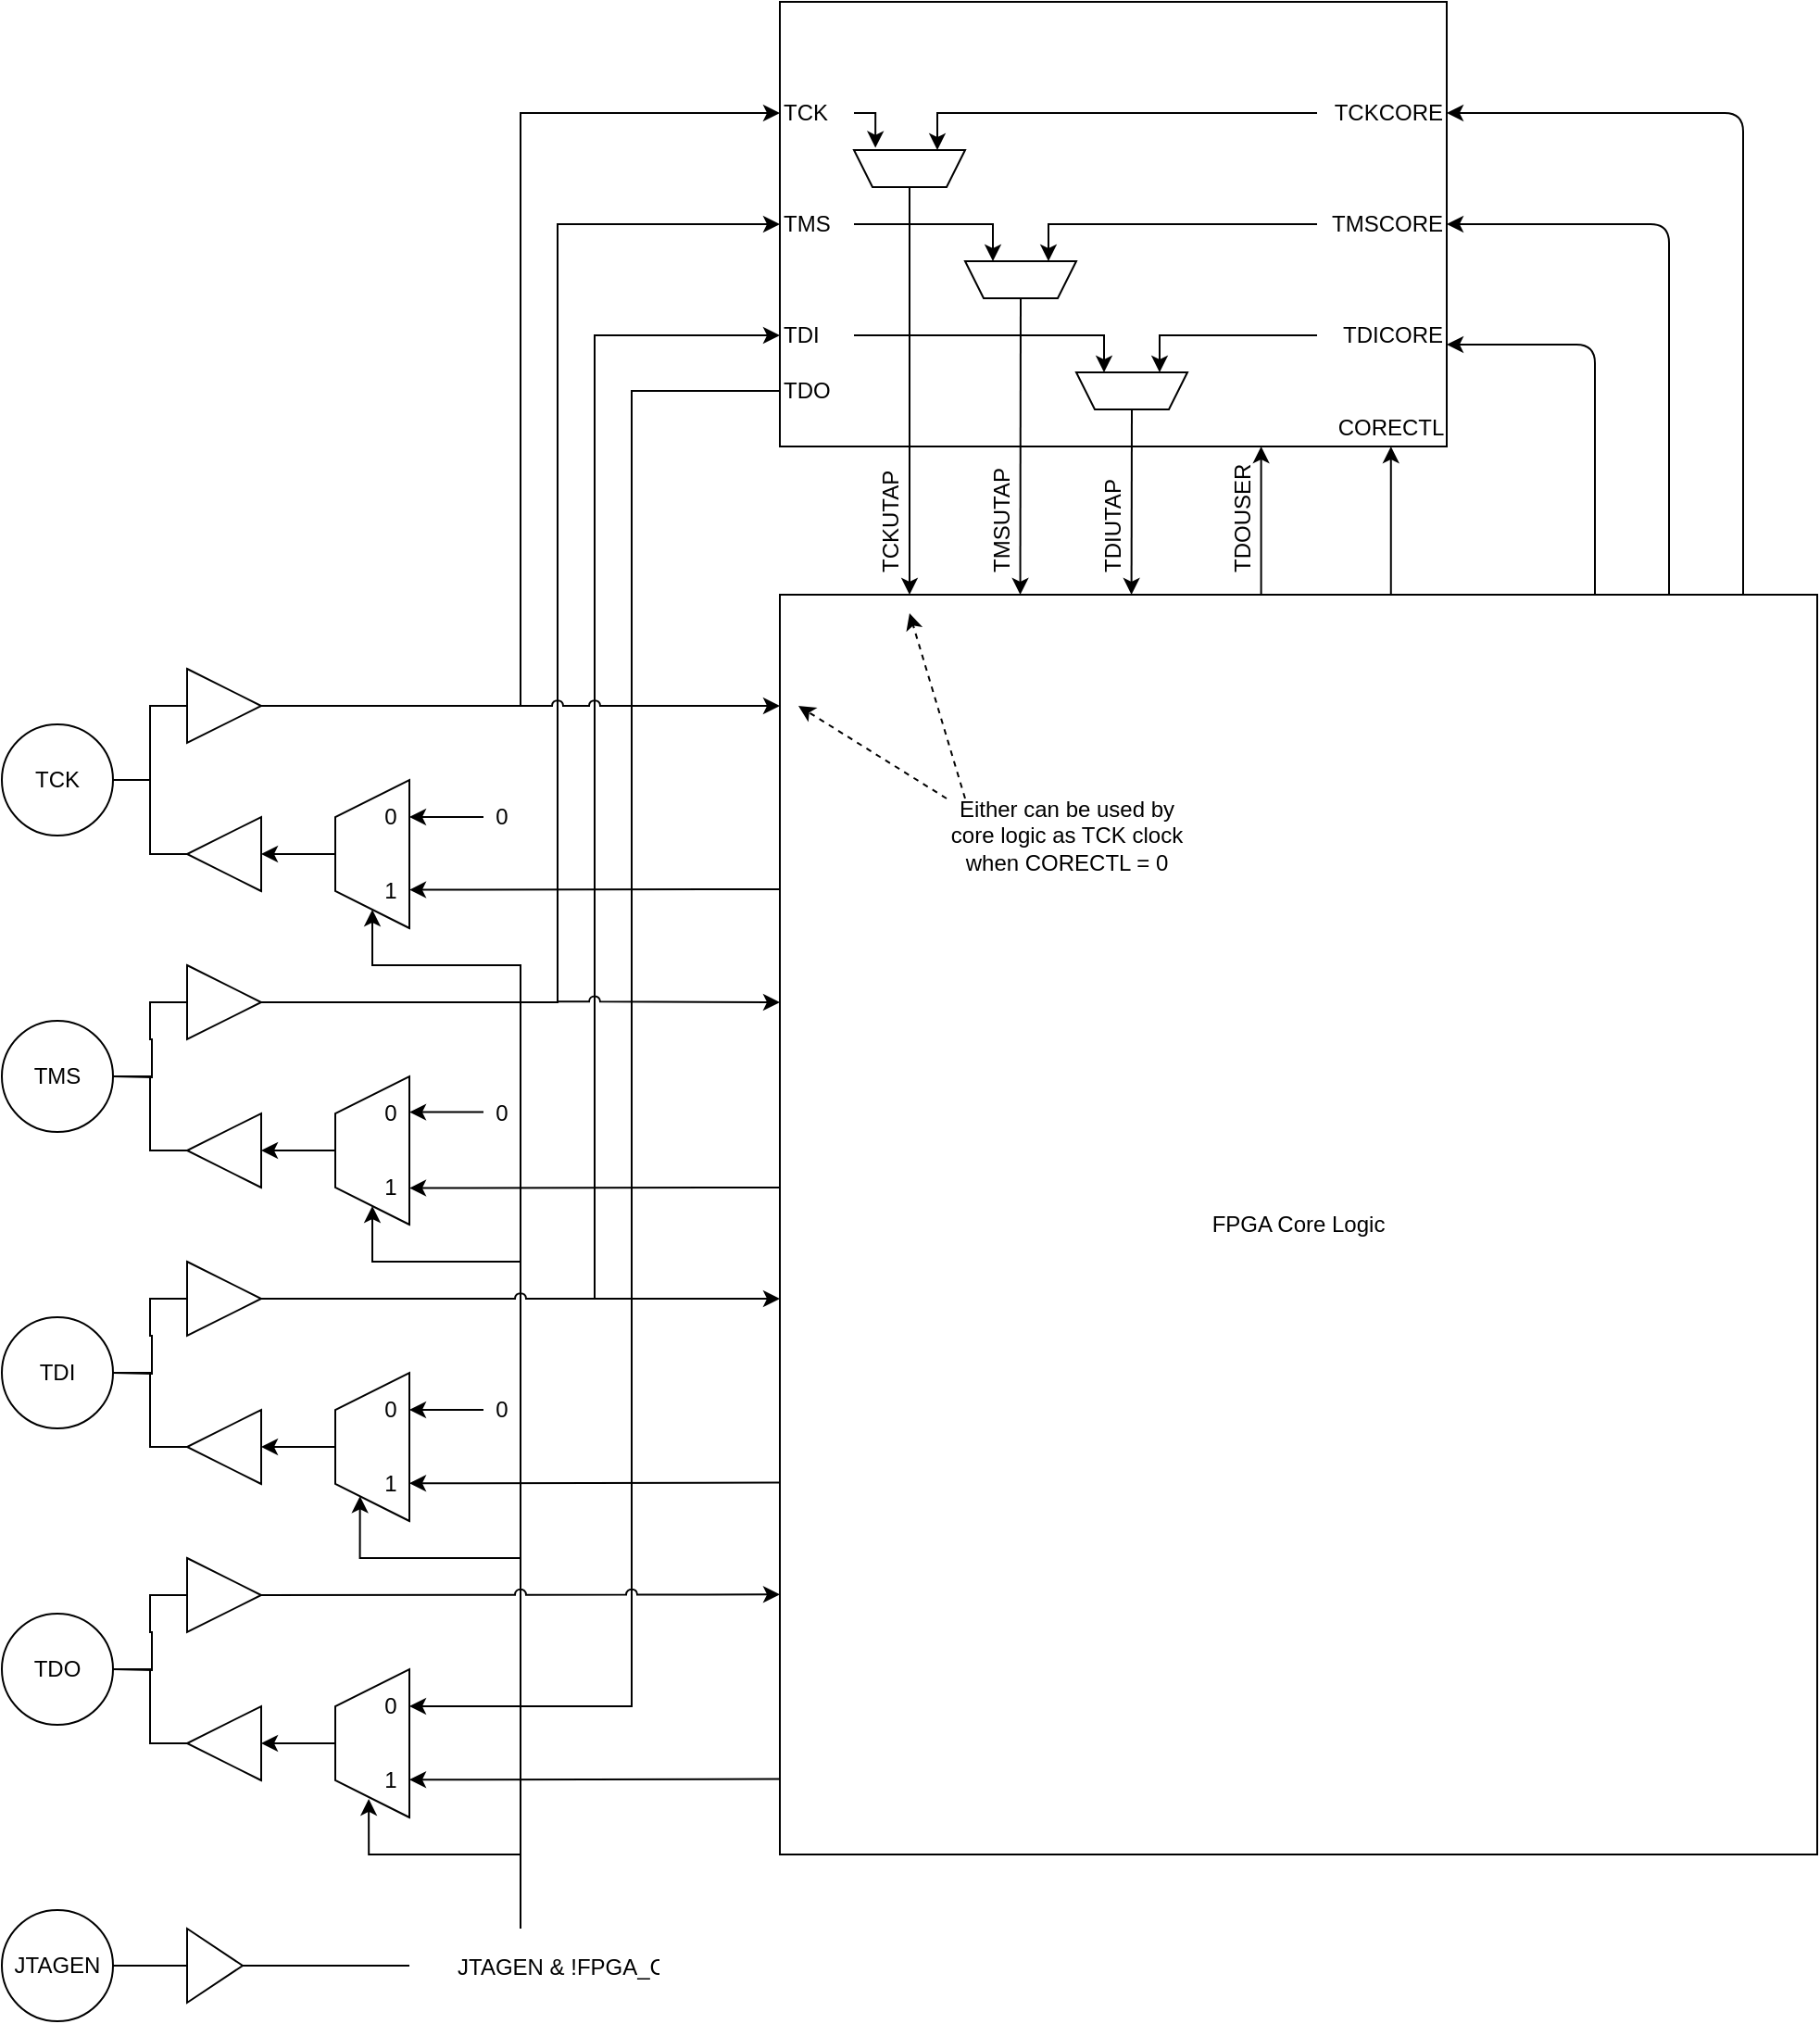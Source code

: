 <mxfile version="14.6.13" type="device" pages="5"><diagram name="JTAG_ARCH" id="GtjCvU8hdTgdiPK2U8Kf"><mxGraphModel dx="2086" dy="2973" grid="1" gridSize="10" guides="1" tooltips="1" connect="1" arrows="1" fold="1" page="1" pageScale="1" pageWidth="850" pageHeight="1100" math="0" shadow="0"><root><mxCell id="Yd4CHkCEVgPki5HY5yvK-0"/><mxCell id="Yd4CHkCEVgPki5HY5yvK-1" parent="Yd4CHkCEVgPki5HY5yvK-0"/><mxCell id="Yd4CHkCEVgPki5HY5yvK-2" value="FPGA Core Logic" style="rounded=0;whiteSpace=wrap;html=1;align=center;fillColor=none;" vertex="1" parent="Yd4CHkCEVgPki5HY5yvK-1"><mxGeometry x="560" y="120" width="560" height="680" as="geometry"/></mxCell><mxCell id="Yd4CHkCEVgPki5HY5yvK-3" style="edgeStyle=orthogonalEdgeStyle;rounded=0;orthogonalLoop=1;jettySize=auto;html=1;exitX=1;exitY=0.5;exitDx=0;exitDy=0;entryX=0;entryY=0.5;entryDx=0;entryDy=0;endArrow=none;endFill=0;" edge="1" parent="Yd4CHkCEVgPki5HY5yvK-1" source="Yd4CHkCEVgPki5HY5yvK-4" target="Yd4CHkCEVgPki5HY5yvK-7"><mxGeometry relative="1" as="geometry"/></mxCell><mxCell id="Yd4CHkCEVgPki5HY5yvK-4" value="TCK" style="ellipse;whiteSpace=wrap;html=1;aspect=fixed;" vertex="1" parent="Yd4CHkCEVgPki5HY5yvK-1"><mxGeometry x="140" y="190" width="60" height="60" as="geometry"/></mxCell><mxCell id="Yd4CHkCEVgPki5HY5yvK-5" value="TMS" style="ellipse;whiteSpace=wrap;html=1;aspect=fixed;" vertex="1" parent="Yd4CHkCEVgPki5HY5yvK-1"><mxGeometry x="140" y="350" width="60" height="60" as="geometry"/></mxCell><mxCell id="Yd4CHkCEVgPki5HY5yvK-6" style="edgeStyle=orthogonalEdgeStyle;rounded=0;orthogonalLoop=1;jettySize=auto;html=1;exitX=1;exitY=0.5;exitDx=0;exitDy=0;entryX=0;entryY=0.25;entryDx=0;entryDy=0;endArrow=classic;endFill=1;" edge="1" parent="Yd4CHkCEVgPki5HY5yvK-1" source="Yd4CHkCEVgPki5HY5yvK-7" target="Yd4CHkCEVgPki5HY5yvK-14"><mxGeometry relative="1" as="geometry"/></mxCell><mxCell id="Yd4CHkCEVgPki5HY5yvK-7" value="" style="triangle;whiteSpace=wrap;html=1;" vertex="1" parent="Yd4CHkCEVgPki5HY5yvK-1"><mxGeometry x="240" y="160" width="40" height="40" as="geometry"/></mxCell><mxCell id="Yd4CHkCEVgPki5HY5yvK-8" style="edgeStyle=orthogonalEdgeStyle;rounded=0;orthogonalLoop=1;jettySize=auto;html=1;exitX=1;exitY=0.5;exitDx=0;exitDy=0;entryX=1;entryY=0.5;entryDx=0;entryDy=0;endArrow=none;endFill=0;" edge="1" parent="Yd4CHkCEVgPki5HY5yvK-1" source="Yd4CHkCEVgPki5HY5yvK-9" target="Yd4CHkCEVgPki5HY5yvK-4"><mxGeometry relative="1" as="geometry"/></mxCell><mxCell id="Yd4CHkCEVgPki5HY5yvK-9" value="" style="triangle;whiteSpace=wrap;html=1;rotation=-180;" vertex="1" parent="Yd4CHkCEVgPki5HY5yvK-1"><mxGeometry x="240" y="240" width="40" height="40" as="geometry"/></mxCell><mxCell id="Yd4CHkCEVgPki5HY5yvK-10" style="edgeStyle=orthogonalEdgeStyle;rounded=0;orthogonalLoop=1;jettySize=auto;html=1;exitX=0.5;exitY=0;exitDx=0;exitDy=0;entryX=0;entryY=0.5;entryDx=0;entryDy=0;endArrow=classic;endFill=1;startArrow=none;startFill=0;" edge="1" parent="Yd4CHkCEVgPki5HY5yvK-1" source="Yd4CHkCEVgPki5HY5yvK-12" target="Yd4CHkCEVgPki5HY5yvK-9"><mxGeometry relative="1" as="geometry"/></mxCell><mxCell id="Yd4CHkCEVgPki5HY5yvK-11" style="edgeStyle=orthogonalEdgeStyle;rounded=0;jumpStyle=arc;orthogonalLoop=1;jettySize=auto;html=1;endArrow=none;endFill=0;exitX=0;exitY=0.5;exitDx=0;exitDy=0;startArrow=classic;startFill=1;" edge="1" parent="Yd4CHkCEVgPki5HY5yvK-1" source="Yd4CHkCEVgPki5HY5yvK-12"><mxGeometry relative="1" as="geometry"><mxPoint x="420" y="840" as="targetPoint"/><Array as="points"><mxPoint x="340" y="320"/><mxPoint x="420" y="320"/></Array></mxGeometry></mxCell><mxCell id="Yd4CHkCEVgPki5HY5yvK-12" value="" style="shape=trapezoid;perimeter=trapezoidPerimeter;whiteSpace=wrap;html=1;fixedSize=1;rotation=-90;" vertex="1" parent="Yd4CHkCEVgPki5HY5yvK-1"><mxGeometry x="300" y="240" width="80" height="40" as="geometry"/></mxCell><mxCell id="Yd4CHkCEVgPki5HY5yvK-13" value="JTAGEN &amp; !FPGA_CONFIG" style="text;strokeColor=none;fillColor=none;align=left;verticalAlign=top;spacingLeft=4;spacingRight=4;overflow=hidden;rotatable=0;points=[[0,0.5],[1,0.5]];portConstraint=eastwest;" vertex="1" parent="Yd4CHkCEVgPki5HY5yvK-1"><mxGeometry x="380" y="847" width="120" height="26" as="geometry"/></mxCell><mxCell id="Yd4CHkCEVgPki5HY5yvK-14" value="" style="rounded=0;whiteSpace=wrap;html=1;points=[[0,0],[0,0.1],[0,0.2],[0,0.3],[0,0.4],[0,0.5],[0,0.6],[0,0.7],[0,0.8],[0,0.9],[0,1],[0.1,0],[0.2,0],[0.3,0],[0.4,0],[0.5,0],[0.6,0],[0.7,0],[0.8,0],[0.9,0],[1,0],[1,0.1],[1,0.2],[1,0.3],[1,0.4],[1,0.5],[1,0.6],[1,0.7],[1,0.8],[1,0.9],[0.1,1],[0.2,1],[0.3,1],[0.4,1],[0.5,1],[0.6,1],[0.7,1],[0.8,1],[0.9,1],[1,1]]" vertex="1" parent="Yd4CHkCEVgPki5HY5yvK-1"><mxGeometry x="560" y="-200" width="360" height="240" as="geometry"/></mxCell><mxCell id="Yd4CHkCEVgPki5HY5yvK-15" style="edgeStyle=orthogonalEdgeStyle;rounded=0;orthogonalLoop=1;jettySize=auto;html=1;exitX=1;exitY=0.5;exitDx=0;exitDy=0;entryX=0;entryY=0.5;entryDx=0;entryDy=0;endArrow=none;endFill=0;" edge="1" parent="Yd4CHkCEVgPki5HY5yvK-1" target="Yd4CHkCEVgPki5HY5yvK-17"><mxGeometry relative="1" as="geometry"><mxPoint x="200" y="380" as="sourcePoint"/></mxGeometry></mxCell><mxCell id="Yd4CHkCEVgPki5HY5yvK-16" style="edgeStyle=orthogonalEdgeStyle;rounded=0;orthogonalLoop=1;jettySize=auto;html=1;entryX=0;entryY=0.5;entryDx=0;entryDy=0;endArrow=classic;endFill=1;" edge="1" parent="Yd4CHkCEVgPki5HY5yvK-1" source="Yd4CHkCEVgPki5HY5yvK-17" target="Yd4CHkCEVgPki5HY5yvK-14"><mxGeometry relative="1" as="geometry"><Array as="points"><mxPoint x="440" y="340"/><mxPoint x="440" y="-80"/></Array></mxGeometry></mxCell><mxCell id="Yd4CHkCEVgPki5HY5yvK-17" value="" style="triangle;whiteSpace=wrap;html=1;" vertex="1" parent="Yd4CHkCEVgPki5HY5yvK-1"><mxGeometry x="240" y="320" width="40" height="40" as="geometry"/></mxCell><mxCell id="Yd4CHkCEVgPki5HY5yvK-18" style="edgeStyle=orthogonalEdgeStyle;rounded=0;orthogonalLoop=1;jettySize=auto;html=1;exitX=1;exitY=0.5;exitDx=0;exitDy=0;entryX=1;entryY=0.5;entryDx=0;entryDy=0;endArrow=none;endFill=0;" edge="1" parent="Yd4CHkCEVgPki5HY5yvK-1" source="Yd4CHkCEVgPki5HY5yvK-19"><mxGeometry relative="1" as="geometry"><mxPoint x="200" y="380" as="targetPoint"/><Array as="points"><mxPoint x="220" y="420"/><mxPoint x="220" y="380"/></Array></mxGeometry></mxCell><mxCell id="Yd4CHkCEVgPki5HY5yvK-19" value="" style="triangle;whiteSpace=wrap;html=1;rotation=-180;" vertex="1" parent="Yd4CHkCEVgPki5HY5yvK-1"><mxGeometry x="240" y="400" width="40" height="40" as="geometry"/></mxCell><mxCell id="Yd4CHkCEVgPki5HY5yvK-20" style="edgeStyle=orthogonalEdgeStyle;rounded=0;orthogonalLoop=1;jettySize=auto;html=1;exitX=0.5;exitY=0;exitDx=0;exitDy=0;entryX=0;entryY=0.5;entryDx=0;entryDy=0;endArrow=classic;endFill=1;startArrow=none;startFill=0;" edge="1" parent="Yd4CHkCEVgPki5HY5yvK-1" source="Yd4CHkCEVgPki5HY5yvK-22" target="Yd4CHkCEVgPki5HY5yvK-19"><mxGeometry relative="1" as="geometry"/></mxCell><mxCell id="Yd4CHkCEVgPki5HY5yvK-21" style="edgeStyle=orthogonalEdgeStyle;rounded=0;jumpStyle=arc;orthogonalLoop=1;jettySize=auto;html=1;exitX=0;exitY=0.5;exitDx=0;exitDy=0;startArrow=classic;startFill=1;endArrow=none;endFill=0;" edge="1" parent="Yd4CHkCEVgPki5HY5yvK-1" source="Yd4CHkCEVgPki5HY5yvK-22"><mxGeometry relative="1" as="geometry"><mxPoint x="420" y="480" as="targetPoint"/><Array as="points"><mxPoint x="340" y="480"/></Array></mxGeometry></mxCell><mxCell id="Yd4CHkCEVgPki5HY5yvK-22" value="" style="shape=trapezoid;perimeter=trapezoidPerimeter;whiteSpace=wrap;html=1;fixedSize=1;rotation=-90;" vertex="1" parent="Yd4CHkCEVgPki5HY5yvK-1"><mxGeometry x="300" y="400" width="80" height="40" as="geometry"/></mxCell><mxCell id="Yd4CHkCEVgPki5HY5yvK-23" value="TDI" style="ellipse;whiteSpace=wrap;html=1;aspect=fixed;" vertex="1" parent="Yd4CHkCEVgPki5HY5yvK-1"><mxGeometry x="140" y="510" width="60" height="60" as="geometry"/></mxCell><mxCell id="Yd4CHkCEVgPki5HY5yvK-24" style="edgeStyle=orthogonalEdgeStyle;rounded=0;orthogonalLoop=1;jettySize=auto;html=1;exitX=1;exitY=0.5;exitDx=0;exitDy=0;entryX=0;entryY=0.5;entryDx=0;entryDy=0;endArrow=none;endFill=0;" edge="1" parent="Yd4CHkCEVgPki5HY5yvK-1" target="Yd4CHkCEVgPki5HY5yvK-26"><mxGeometry relative="1" as="geometry"><mxPoint x="200" y="540" as="sourcePoint"/></mxGeometry></mxCell><mxCell id="Yd4CHkCEVgPki5HY5yvK-25" style="edgeStyle=orthogonalEdgeStyle;rounded=0;orthogonalLoop=1;jettySize=auto;html=1;entryX=0;entryY=0.75;entryDx=0;entryDy=0;endArrow=classic;endFill=1;jumpStyle=arc;" edge="1" parent="Yd4CHkCEVgPki5HY5yvK-1" source="Yd4CHkCEVgPki5HY5yvK-26" target="Yd4CHkCEVgPki5HY5yvK-14"><mxGeometry relative="1" as="geometry"><Array as="points"><mxPoint x="460" y="500"/><mxPoint x="460" y="-20"/></Array></mxGeometry></mxCell><mxCell id="Yd4CHkCEVgPki5HY5yvK-26" value="" style="triangle;whiteSpace=wrap;html=1;" vertex="1" parent="Yd4CHkCEVgPki5HY5yvK-1"><mxGeometry x="240" y="480" width="40" height="40" as="geometry"/></mxCell><mxCell id="Yd4CHkCEVgPki5HY5yvK-27" style="edgeStyle=orthogonalEdgeStyle;rounded=0;orthogonalLoop=1;jettySize=auto;html=1;exitX=1;exitY=0.5;exitDx=0;exitDy=0;entryX=1;entryY=0.5;entryDx=0;entryDy=0;endArrow=none;endFill=0;" edge="1" parent="Yd4CHkCEVgPki5HY5yvK-1" source="Yd4CHkCEVgPki5HY5yvK-28"><mxGeometry relative="1" as="geometry"><mxPoint x="200" y="540" as="targetPoint"/><Array as="points"><mxPoint x="220" y="580"/><mxPoint x="220" y="540"/></Array></mxGeometry></mxCell><mxCell id="Yd4CHkCEVgPki5HY5yvK-28" value="" style="triangle;whiteSpace=wrap;html=1;rotation=-180;" vertex="1" parent="Yd4CHkCEVgPki5HY5yvK-1"><mxGeometry x="240" y="560" width="40" height="40" as="geometry"/></mxCell><mxCell id="Yd4CHkCEVgPki5HY5yvK-29" style="edgeStyle=orthogonalEdgeStyle;rounded=0;orthogonalLoop=1;jettySize=auto;html=1;exitX=0.5;exitY=0;exitDx=0;exitDy=0;entryX=0;entryY=0.5;entryDx=0;entryDy=0;endArrow=classic;endFill=1;startArrow=none;startFill=0;" edge="1" parent="Yd4CHkCEVgPki5HY5yvK-1" source="Yd4CHkCEVgPki5HY5yvK-31" target="Yd4CHkCEVgPki5HY5yvK-28"><mxGeometry relative="1" as="geometry"/></mxCell><mxCell id="Yd4CHkCEVgPki5HY5yvK-30" style="edgeStyle=orthogonalEdgeStyle;rounded=0;jumpStyle=arc;orthogonalLoop=1;jettySize=auto;html=1;exitX=0;exitY=0.25;exitDx=0;exitDy=0;endArrow=none;endFill=0;startArrow=classic;startFill=1;" edge="1" parent="Yd4CHkCEVgPki5HY5yvK-1" source="Yd4CHkCEVgPki5HY5yvK-31"><mxGeometry relative="1" as="geometry"><mxPoint x="420" y="640" as="targetPoint"/><Array as="points"><mxPoint x="333" y="640"/></Array></mxGeometry></mxCell><mxCell id="Yd4CHkCEVgPki5HY5yvK-31" value="" style="shape=trapezoid;perimeter=trapezoidPerimeter;whiteSpace=wrap;html=1;fixedSize=1;rotation=-90;" vertex="1" parent="Yd4CHkCEVgPki5HY5yvK-1"><mxGeometry x="300" y="560" width="80" height="40" as="geometry"/></mxCell><mxCell id="Yd4CHkCEVgPki5HY5yvK-32" value="TDO" style="ellipse;whiteSpace=wrap;html=1;aspect=fixed;" vertex="1" parent="Yd4CHkCEVgPki5HY5yvK-1"><mxGeometry x="140" y="670" width="60" height="60" as="geometry"/></mxCell><mxCell id="Yd4CHkCEVgPki5HY5yvK-33" style="edgeStyle=orthogonalEdgeStyle;rounded=0;orthogonalLoop=1;jettySize=auto;html=1;exitX=1;exitY=0.5;exitDx=0;exitDy=0;entryX=0;entryY=0.5;entryDx=0;entryDy=0;endArrow=none;endFill=0;" edge="1" parent="Yd4CHkCEVgPki5HY5yvK-1" target="Yd4CHkCEVgPki5HY5yvK-34"><mxGeometry relative="1" as="geometry"><mxPoint x="200" y="700" as="sourcePoint"/></mxGeometry></mxCell><mxCell id="Yd4CHkCEVgPki5HY5yvK-34" value="" style="triangle;whiteSpace=wrap;html=1;" vertex="1" parent="Yd4CHkCEVgPki5HY5yvK-1"><mxGeometry x="240" y="640" width="40" height="40" as="geometry"/></mxCell><mxCell id="Yd4CHkCEVgPki5HY5yvK-35" style="edgeStyle=orthogonalEdgeStyle;rounded=0;orthogonalLoop=1;jettySize=auto;html=1;exitX=1;exitY=0.5;exitDx=0;exitDy=0;entryX=1;entryY=0.5;entryDx=0;entryDy=0;endArrow=none;endFill=0;" edge="1" parent="Yd4CHkCEVgPki5HY5yvK-1" source="Yd4CHkCEVgPki5HY5yvK-36"><mxGeometry relative="1" as="geometry"><mxPoint x="200" y="700" as="targetPoint"/><Array as="points"><mxPoint x="220" y="740"/><mxPoint x="220" y="700"/></Array></mxGeometry></mxCell><mxCell id="Yd4CHkCEVgPki5HY5yvK-36" value="" style="triangle;whiteSpace=wrap;html=1;rotation=-180;" vertex="1" parent="Yd4CHkCEVgPki5HY5yvK-1"><mxGeometry x="240" y="720" width="40" height="40" as="geometry"/></mxCell><mxCell id="Yd4CHkCEVgPki5HY5yvK-37" style="edgeStyle=orthogonalEdgeStyle;rounded=0;orthogonalLoop=1;jettySize=auto;html=1;exitX=0.5;exitY=0;exitDx=0;exitDy=0;entryX=0;entryY=0.5;entryDx=0;entryDy=0;endArrow=classic;endFill=1;" edge="1" parent="Yd4CHkCEVgPki5HY5yvK-1" source="Yd4CHkCEVgPki5HY5yvK-38" target="Yd4CHkCEVgPki5HY5yvK-36"><mxGeometry relative="1" as="geometry"/></mxCell><mxCell id="Yd4CHkCEVgPki5HY5yvK-38" value="" style="shape=trapezoid;perimeter=trapezoidPerimeter;whiteSpace=wrap;html=1;fixedSize=1;rotation=-90;" vertex="1" parent="Yd4CHkCEVgPki5HY5yvK-1"><mxGeometry x="300" y="720" width="80" height="40" as="geometry"/></mxCell><mxCell id="Yd4CHkCEVgPki5HY5yvK-39" value="" style="endArrow=classic;html=1;jumpStyle=arc;" edge="1" parent="Yd4CHkCEVgPki5HY5yvK-1"><mxGeometry width="50" height="50" relative="1" as="geometry"><mxPoint x="420" y="180" as="sourcePoint"/><mxPoint x="560" y="180" as="targetPoint"/></mxGeometry></mxCell><mxCell id="Yd4CHkCEVgPki5HY5yvK-40" value="" style="endArrow=classic;html=1;jumpStyle=arc;" edge="1" parent="Yd4CHkCEVgPki5HY5yvK-1"><mxGeometry width="50" height="50" relative="1" as="geometry"><mxPoint x="440" y="339.58" as="sourcePoint"/><mxPoint x="560" y="340" as="targetPoint"/></mxGeometry></mxCell><mxCell id="Yd4CHkCEVgPki5HY5yvK-41" value="" style="endArrow=classic;html=1;jumpStyle=arc;" edge="1" parent="Yd4CHkCEVgPki5HY5yvK-1"><mxGeometry width="50" height="50" relative="1" as="geometry"><mxPoint x="460" y="500" as="sourcePoint"/><mxPoint x="560" y="500" as="targetPoint"/></mxGeometry></mxCell><mxCell id="Yd4CHkCEVgPki5HY5yvK-42" value="" style="edgeStyle=orthogonalEdgeStyle;rounded=0;jumpStyle=arc;orthogonalLoop=1;jettySize=auto;html=1;startArrow=none;startFill=0;endArrow=none;endFill=0;" edge="1" parent="Yd4CHkCEVgPki5HY5yvK-1" source="Yd4CHkCEVgPki5HY5yvK-43" target="Yd4CHkCEVgPki5HY5yvK-44"><mxGeometry relative="1" as="geometry"/></mxCell><mxCell id="Yd4CHkCEVgPki5HY5yvK-43" value="JTAGEN" style="ellipse;whiteSpace=wrap;html=1;aspect=fixed;" vertex="1" parent="Yd4CHkCEVgPki5HY5yvK-1"><mxGeometry x="140" y="830" width="60" height="60" as="geometry"/></mxCell><mxCell id="Yd4CHkCEVgPki5HY5yvK-44" value="" style="triangle;whiteSpace=wrap;html=1;" vertex="1" parent="Yd4CHkCEVgPki5HY5yvK-1"><mxGeometry x="240" y="840" width="30" height="40" as="geometry"/></mxCell><mxCell id="Yd4CHkCEVgPki5HY5yvK-45" value="" style="endArrow=none;html=1;exitX=1;exitY=0.5;exitDx=0;exitDy=0;" edge="1" parent="Yd4CHkCEVgPki5HY5yvK-1" source="Yd4CHkCEVgPki5HY5yvK-44"><mxGeometry width="50" height="50" relative="1" as="geometry"><mxPoint x="320" y="900" as="sourcePoint"/><mxPoint x="360" y="860" as="targetPoint"/></mxGeometry></mxCell><mxCell id="Yd4CHkCEVgPki5HY5yvK-46" value="" style="endArrow=classic;html=1;entryX=1;entryY=0.5;entryDx=0;entryDy=0;" edge="1" parent="Yd4CHkCEVgPki5HY5yvK-1" target="Yd4CHkCEVgPki5HY5yvK-51"><mxGeometry width="50" height="50" relative="1" as="geometry"><mxPoint x="400" y="240" as="sourcePoint"/><mxPoint x="560" y="610" as="targetPoint"/></mxGeometry></mxCell><mxCell id="Yd4CHkCEVgPki5HY5yvK-47" value="1" style="text;html=1;strokeColor=none;fillColor=none;align=center;verticalAlign=middle;whiteSpace=wrap;rounded=0;" vertex="1" parent="Yd4CHkCEVgPki5HY5yvK-1"><mxGeometry x="340" y="430" width="20" height="20" as="geometry"/></mxCell><mxCell id="Yd4CHkCEVgPki5HY5yvK-48" value="1" style="text;html=1;strokeColor=none;fillColor=none;align=center;verticalAlign=middle;whiteSpace=wrap;rounded=0;" vertex="1" parent="Yd4CHkCEVgPki5HY5yvK-1"><mxGeometry x="340" y="270" width="20" height="20" as="geometry"/></mxCell><mxCell id="Yd4CHkCEVgPki5HY5yvK-49" value="1" style="text;html=1;strokeColor=none;fillColor=none;align=center;verticalAlign=middle;whiteSpace=wrap;rounded=0;" vertex="1" parent="Yd4CHkCEVgPki5HY5yvK-1"><mxGeometry x="340" y="590" width="20" height="20" as="geometry"/></mxCell><mxCell id="Yd4CHkCEVgPki5HY5yvK-50" value="1" style="text;html=1;strokeColor=none;fillColor=none;align=center;verticalAlign=middle;whiteSpace=wrap;rounded=0;" vertex="1" parent="Yd4CHkCEVgPki5HY5yvK-1"><mxGeometry x="340" y="750" width="20" height="20" as="geometry"/></mxCell><mxCell id="Yd4CHkCEVgPki5HY5yvK-51" value="0" style="text;html=1;strokeColor=none;fillColor=none;align=center;verticalAlign=middle;whiteSpace=wrap;rounded=0;" vertex="1" parent="Yd4CHkCEVgPki5HY5yvK-1"><mxGeometry x="340" y="230" width="20" height="20" as="geometry"/></mxCell><mxCell id="Yd4CHkCEVgPki5HY5yvK-52" value="0" style="text;html=1;strokeColor=none;fillColor=none;align=center;verticalAlign=middle;whiteSpace=wrap;rounded=0;" vertex="1" parent="Yd4CHkCEVgPki5HY5yvK-1"><mxGeometry x="340" y="550" width="20" height="20" as="geometry"/></mxCell><mxCell id="Yd4CHkCEVgPki5HY5yvK-53" value="0" style="text;html=1;strokeColor=none;fillColor=none;align=center;verticalAlign=middle;whiteSpace=wrap;rounded=0;" vertex="1" parent="Yd4CHkCEVgPki5HY5yvK-1"><mxGeometry x="340" y="390" width="20" height="20" as="geometry"/></mxCell><mxCell id="Yd4CHkCEVgPki5HY5yvK-54" value="0" style="text;html=1;strokeColor=none;fillColor=none;align=center;verticalAlign=middle;whiteSpace=wrap;rounded=0;" vertex="1" parent="Yd4CHkCEVgPki5HY5yvK-1"><mxGeometry x="340" y="710" width="20" height="20" as="geometry"/></mxCell><mxCell id="Yd4CHkCEVgPki5HY5yvK-55" value="0" style="text;html=1;strokeColor=none;fillColor=none;align=center;verticalAlign=middle;whiteSpace=wrap;rounded=0;" vertex="1" parent="Yd4CHkCEVgPki5HY5yvK-1"><mxGeometry x="400" y="230" width="20" height="20" as="geometry"/></mxCell><mxCell id="Yd4CHkCEVgPki5HY5yvK-56" value="" style="endArrow=classic;html=1;entryX=1;entryY=0.5;entryDx=0;entryDy=0;" edge="1" parent="Yd4CHkCEVgPki5HY5yvK-1"><mxGeometry width="50" height="50" relative="1" as="geometry"><mxPoint x="400" y="399.31" as="sourcePoint"/><mxPoint x="360" y="399.31" as="targetPoint"/></mxGeometry></mxCell><mxCell id="Yd4CHkCEVgPki5HY5yvK-57" value="0" style="text;html=1;strokeColor=none;fillColor=none;align=center;verticalAlign=middle;whiteSpace=wrap;rounded=0;" vertex="1" parent="Yd4CHkCEVgPki5HY5yvK-1"><mxGeometry x="400" y="390" width="20" height="20" as="geometry"/></mxCell><mxCell id="Yd4CHkCEVgPki5HY5yvK-58" value="" style="endArrow=classic;html=1;entryX=1;entryY=0.5;entryDx=0;entryDy=0;" edge="1" parent="Yd4CHkCEVgPki5HY5yvK-1"><mxGeometry width="50" height="50" relative="1" as="geometry"><mxPoint x="400" y="560" as="sourcePoint"/><mxPoint x="360" y="560" as="targetPoint"/></mxGeometry></mxCell><mxCell id="Yd4CHkCEVgPki5HY5yvK-59" value="0" style="text;html=1;strokeColor=none;fillColor=none;align=center;verticalAlign=middle;whiteSpace=wrap;rounded=0;" vertex="1" parent="Yd4CHkCEVgPki5HY5yvK-1"><mxGeometry x="400" y="550" width="20" height="20" as="geometry"/></mxCell><mxCell id="Yd4CHkCEVgPki5HY5yvK-106" style="edgeStyle=orthogonalEdgeStyle;rounded=0;jumpStyle=arc;orthogonalLoop=1;jettySize=auto;html=1;exitX=1;exitY=0.5;exitDx=0;exitDy=0;entryX=0.75;entryY=1;entryDx=0;entryDy=0;fontColor=#000000;startArrow=none;startFill=0;endArrow=classic;endFill=1;strokeColor=#000000;strokeWidth=1;" edge="1" parent="Yd4CHkCEVgPki5HY5yvK-1" source="Yd4CHkCEVgPki5HY5yvK-60" target="Yd4CHkCEVgPki5HY5yvK-99"><mxGeometry relative="1" as="geometry"/></mxCell><mxCell id="Yd4CHkCEVgPki5HY5yvK-60" value="TDI" style="text;html=1;strokeColor=none;fillColor=none;align=left;verticalAlign=middle;whiteSpace=wrap;rounded=0;" vertex="1" parent="Yd4CHkCEVgPki5HY5yvK-1"><mxGeometry x="560" y="-30" width="40" height="20" as="geometry"/></mxCell><mxCell id="Yd4CHkCEVgPki5HY5yvK-102" style="edgeStyle=orthogonalEdgeStyle;rounded=0;jumpStyle=arc;orthogonalLoop=1;jettySize=auto;html=1;exitX=1;exitY=0.5;exitDx=0;exitDy=0;entryX=0.807;entryY=1.06;entryDx=0;entryDy=0;entryPerimeter=0;fontColor=#000000;startArrow=none;startFill=0;endArrow=classic;endFill=1;strokeWidth=1;" edge="1" parent="Yd4CHkCEVgPki5HY5yvK-1" source="Yd4CHkCEVgPki5HY5yvK-61" target="Yd4CHkCEVgPki5HY5yvK-96"><mxGeometry relative="1" as="geometry"/></mxCell><mxCell id="Yd4CHkCEVgPki5HY5yvK-61" value="TCK" style="text;html=1;strokeColor=none;fillColor=none;align=left;verticalAlign=middle;whiteSpace=wrap;rounded=0;" vertex="1" parent="Yd4CHkCEVgPki5HY5yvK-1"><mxGeometry x="560" y="-150" width="40" height="20" as="geometry"/></mxCell><mxCell id="Yd4CHkCEVgPki5HY5yvK-105" style="edgeStyle=orthogonalEdgeStyle;rounded=0;jumpStyle=arc;orthogonalLoop=1;jettySize=auto;html=1;exitX=1;exitY=0.5;exitDx=0;exitDy=0;entryX=0.75;entryY=1;entryDx=0;entryDy=0;fontColor=#000000;startArrow=none;startFill=0;endArrow=classic;endFill=1;strokeColor=#000000;strokeWidth=1;" edge="1" parent="Yd4CHkCEVgPki5HY5yvK-1" source="Yd4CHkCEVgPki5HY5yvK-62" target="Yd4CHkCEVgPki5HY5yvK-98"><mxGeometry relative="1" as="geometry"/></mxCell><mxCell id="Yd4CHkCEVgPki5HY5yvK-62" value="TMS" style="text;html=1;strokeColor=none;fillColor=none;align=left;verticalAlign=middle;whiteSpace=wrap;rounded=0;" vertex="1" parent="Yd4CHkCEVgPki5HY5yvK-1"><mxGeometry x="560" y="-90" width="40" height="20" as="geometry"/></mxCell><mxCell id="Yd4CHkCEVgPki5HY5yvK-107" style="edgeStyle=orthogonalEdgeStyle;rounded=0;jumpStyle=arc;orthogonalLoop=1;jettySize=auto;html=1;exitX=0;exitY=0.5;exitDx=0;exitDy=0;entryX=0.25;entryY=1;entryDx=0;entryDy=0;fontColor=#000000;startArrow=none;startFill=0;endArrow=classic;endFill=1;strokeColor=#000000;strokeWidth=1;" edge="1" parent="Yd4CHkCEVgPki5HY5yvK-1" source="Yd4CHkCEVgPki5HY5yvK-63" target="Yd4CHkCEVgPki5HY5yvK-99"><mxGeometry relative="1" as="geometry"/></mxCell><mxCell id="Yd4CHkCEVgPki5HY5yvK-63" value="TDICORE" style="text;html=1;strokeColor=none;fillColor=none;align=right;verticalAlign=middle;whiteSpace=wrap;rounded=0;" vertex="1" parent="Yd4CHkCEVgPki5HY5yvK-1"><mxGeometry x="850" y="-30" width="70" height="20" as="geometry"/></mxCell><mxCell id="Yd4CHkCEVgPki5HY5yvK-103" style="edgeStyle=orthogonalEdgeStyle;rounded=0;jumpStyle=arc;orthogonalLoop=1;jettySize=auto;html=1;exitX=0;exitY=0.5;exitDx=0;exitDy=0;entryX=0.25;entryY=1;entryDx=0;entryDy=0;fontColor=#000000;startArrow=none;startFill=0;endArrow=classic;endFill=1;strokeColor=#000000;strokeWidth=1;" edge="1" parent="Yd4CHkCEVgPki5HY5yvK-1" source="Yd4CHkCEVgPki5HY5yvK-64" target="Yd4CHkCEVgPki5HY5yvK-96"><mxGeometry relative="1" as="geometry"/></mxCell><mxCell id="Yd4CHkCEVgPki5HY5yvK-64" value="TCKCORE" style="text;html=1;strokeColor=none;fillColor=none;align=right;verticalAlign=middle;whiteSpace=wrap;rounded=0;" vertex="1" parent="Yd4CHkCEVgPki5HY5yvK-1"><mxGeometry x="850" y="-150" width="70" height="20" as="geometry"/></mxCell><mxCell id="Yd4CHkCEVgPki5HY5yvK-104" style="edgeStyle=orthogonalEdgeStyle;rounded=0;jumpStyle=arc;orthogonalLoop=1;jettySize=auto;html=1;exitX=0;exitY=0.5;exitDx=0;exitDy=0;entryX=0.25;entryY=1;entryDx=0;entryDy=0;fontColor=#000000;startArrow=none;startFill=0;endArrow=classic;endFill=1;strokeColor=#000000;strokeWidth=1;" edge="1" parent="Yd4CHkCEVgPki5HY5yvK-1" source="Yd4CHkCEVgPki5HY5yvK-65" target="Yd4CHkCEVgPki5HY5yvK-98"><mxGeometry relative="1" as="geometry"/></mxCell><mxCell id="Yd4CHkCEVgPki5HY5yvK-65" value="TMSCORE" style="text;html=1;strokeColor=none;fillColor=none;align=right;verticalAlign=middle;whiteSpace=wrap;rounded=0;" vertex="1" parent="Yd4CHkCEVgPki5HY5yvK-1"><mxGeometry x="850" y="-90" width="70" height="20" as="geometry"/></mxCell><mxCell id="Yd4CHkCEVgPki5HY5yvK-66" value="" style="endArrow=classic;html=1;entryX=1;entryY=0.75;entryDx=0;entryDy=0;" edge="1" parent="Yd4CHkCEVgPki5HY5yvK-1" target="Yd4CHkCEVgPki5HY5yvK-63"><mxGeometry width="50" height="50" relative="1" as="geometry"><mxPoint x="1000" y="120" as="sourcePoint"/><mxPoint x="1040" y="150" as="targetPoint"/><Array as="points"><mxPoint x="1000" y="-15"/></Array></mxGeometry></mxCell><mxCell id="Yd4CHkCEVgPki5HY5yvK-67" value="" style="endArrow=classic;html=1;entryX=1;entryY=0.75;entryDx=0;entryDy=0;" edge="1" parent="Yd4CHkCEVgPki5HY5yvK-1"><mxGeometry width="50" height="50" relative="1" as="geometry"><mxPoint x="1040" y="120" as="sourcePoint"/><mxPoint x="920.0" y="-80.0" as="targetPoint"/><Array as="points"><mxPoint x="1040" y="-80"/></Array></mxGeometry></mxCell><mxCell id="Yd4CHkCEVgPki5HY5yvK-68" value="" style="endArrow=classic;html=1;entryX=1;entryY=0.75;entryDx=0;entryDy=0;" edge="1" parent="Yd4CHkCEVgPki5HY5yvK-1"><mxGeometry width="50" height="50" relative="1" as="geometry"><mxPoint x="1080" y="120" as="sourcePoint"/><mxPoint x="920.0" y="-140.0" as="targetPoint"/><Array as="points"><mxPoint x="1080" y="-140"/></Array></mxGeometry></mxCell><mxCell id="Yd4CHkCEVgPki5HY5yvK-69" value="" style="endArrow=classic;html=1;entryX=0.75;entryY=1;entryDx=0;entryDy=0;" edge="1" parent="Yd4CHkCEVgPki5HY5yvK-1"><mxGeometry width="50" height="50" relative="1" as="geometry"><mxPoint x="889.88" y="120" as="sourcePoint"/><mxPoint x="889.88" y="40" as="targetPoint"/></mxGeometry></mxCell><mxCell id="Yd4CHkCEVgPki5HY5yvK-70" value="CORECTL" style="text;html=1;strokeColor=none;fillColor=none;align=center;verticalAlign=middle;whiteSpace=wrap;rounded=0;" vertex="1" parent="Yd4CHkCEVgPki5HY5yvK-1"><mxGeometry x="870" y="20" width="40" height="20" as="geometry"/></mxCell><mxCell id="Yd4CHkCEVgPki5HY5yvK-71" value="" style="endArrow=classic;html=1;exitX=0;exitY=0.875;exitDx=0;exitDy=0;exitPerimeter=0;entryX=1;entryY=0.5;entryDx=0;entryDy=0;rounded=0;" edge="1" parent="Yd4CHkCEVgPki5HY5yvK-1" source="Yd4CHkCEVgPki5HY5yvK-14" target="Yd4CHkCEVgPki5HY5yvK-54"><mxGeometry width="50" height="50" relative="1" as="geometry"><mxPoint x="500" y="150" as="sourcePoint"/><mxPoint x="370" y="720" as="targetPoint"/><Array as="points"><mxPoint x="480" y="10"/><mxPoint x="480" y="720"/></Array></mxGeometry></mxCell><mxCell id="Yd4CHkCEVgPki5HY5yvK-72" value="TDO" style="text;html=1;strokeColor=none;fillColor=none;align=left;verticalAlign=middle;whiteSpace=wrap;rounded=0;" vertex="1" parent="Yd4CHkCEVgPki5HY5yvK-1"><mxGeometry x="560" width="40" height="20" as="geometry"/></mxCell><mxCell id="Yd4CHkCEVgPki5HY5yvK-73" style="edgeStyle=orthogonalEdgeStyle;rounded=0;jumpStyle=arc;orthogonalLoop=1;jettySize=auto;html=1;exitX=0;exitY=0.25;exitDx=0;exitDy=0;endArrow=none;endFill=0;startArrow=classic;startFill=1;" edge="1" parent="Yd4CHkCEVgPki5HY5yvK-1"><mxGeometry relative="1" as="geometry"><mxPoint x="420" y="803" as="targetPoint"/><mxPoint x="338.053" y="769.997" as="sourcePoint"/><Array as="points"><mxPoint x="338" y="800"/><mxPoint x="420" y="800"/></Array></mxGeometry></mxCell><mxCell id="Yd4CHkCEVgPki5HY5yvK-74" value="TCKUTAP" style="text;html=1;strokeColor=none;fillColor=none;align=left;verticalAlign=middle;whiteSpace=wrap;rounded=0;rotation=-90;" vertex="1" parent="Yd4CHkCEVgPki5HY5yvK-1"><mxGeometry x="600" y="80" width="40" height="20" as="geometry"/></mxCell><mxCell id="Yd4CHkCEVgPki5HY5yvK-75" value="TMSUTAP" style="text;html=1;strokeColor=none;fillColor=none;align=left;verticalAlign=middle;whiteSpace=wrap;rounded=0;rotation=-90;" vertex="1" parent="Yd4CHkCEVgPki5HY5yvK-1"><mxGeometry x="660" y="80" width="40" height="20" as="geometry"/></mxCell><mxCell id="Yd4CHkCEVgPki5HY5yvK-76" value="TDIUTAP" style="text;html=1;strokeColor=none;fillColor=none;align=left;verticalAlign=middle;whiteSpace=wrap;rounded=0;rotation=-90;" vertex="1" parent="Yd4CHkCEVgPki5HY5yvK-1"><mxGeometry x="720" y="80" width="40" height="20" as="geometry"/></mxCell><mxCell id="Yd4CHkCEVgPki5HY5yvK-77" value="TDOUSER" style="text;html=1;strokeColor=none;fillColor=none;align=left;verticalAlign=middle;whiteSpace=wrap;rounded=0;rotation=-90;" vertex="1" parent="Yd4CHkCEVgPki5HY5yvK-1"><mxGeometry x="790" y="80" width="40" height="20" as="geometry"/></mxCell><mxCell id="Yd4CHkCEVgPki5HY5yvK-78" value="" style="endArrow=classic;html=1;exitX=0.5;exitY=0;exitDx=0;exitDy=0;" edge="1" parent="Yd4CHkCEVgPki5HY5yvK-1" source="Yd4CHkCEVgPki5HY5yvK-96"><mxGeometry width="50" height="50" relative="1" as="geometry"><mxPoint x="650" y="170" as="sourcePoint"/><mxPoint x="630" y="120" as="targetPoint"/></mxGeometry></mxCell><mxCell id="Yd4CHkCEVgPki5HY5yvK-79" value="" style="endArrow=classic;html=1;exitX=0.5;exitY=0;exitDx=0;exitDy=0;" edge="1" parent="Yd4CHkCEVgPki5HY5yvK-1" source="Yd4CHkCEVgPki5HY5yvK-98"><mxGeometry width="50" height="50" relative="1" as="geometry"><mxPoint x="689.76" y="40" as="sourcePoint"/><mxPoint x="689.76" y="120" as="targetPoint"/></mxGeometry></mxCell><mxCell id="Yd4CHkCEVgPki5HY5yvK-80" value="" style="endArrow=classic;html=1;exitX=0.5;exitY=0;exitDx=0;exitDy=0;" edge="1" parent="Yd4CHkCEVgPki5HY5yvK-1" source="Yd4CHkCEVgPki5HY5yvK-99"><mxGeometry width="50" height="50" relative="1" as="geometry"><mxPoint x="749.8" y="40" as="sourcePoint"/><mxPoint x="749.8" y="120" as="targetPoint"/></mxGeometry></mxCell><mxCell id="Yd4CHkCEVgPki5HY5yvK-81" value="" style="endArrow=classic;html=1;entryX=0.75;entryY=1;entryDx=0;entryDy=0;" edge="1" parent="Yd4CHkCEVgPki5HY5yvK-1"><mxGeometry width="50" height="50" relative="1" as="geometry"><mxPoint x="819.8" y="120" as="sourcePoint"/><mxPoint x="819.8" y="40" as="targetPoint"/></mxGeometry></mxCell><mxCell id="Yd4CHkCEVgPki5HY5yvK-82" value="" style="endArrow=classic;html=1;entryX=1;entryY=0.5;entryDx=0;entryDy=0;" edge="1" parent="Yd4CHkCEVgPki5HY5yvK-1"><mxGeometry width="50" height="50" relative="1" as="geometry"><mxPoint x="560" y="279" as="sourcePoint"/><mxPoint x="360" y="279.31" as="targetPoint"/></mxGeometry></mxCell><mxCell id="Yd4CHkCEVgPki5HY5yvK-83" value="" style="endArrow=classic;html=1;entryX=1;entryY=0.5;entryDx=0;entryDy=0;" edge="1" parent="Yd4CHkCEVgPki5HY5yvK-1"><mxGeometry width="50" height="50" relative="1" as="geometry"><mxPoint x="560" y="440" as="sourcePoint"/><mxPoint x="360" y="440.31" as="targetPoint"/></mxGeometry></mxCell><mxCell id="Yd4CHkCEVgPki5HY5yvK-84" value="" style="endArrow=classic;html=1;entryX=1;entryY=0.5;entryDx=0;entryDy=0;" edge="1" parent="Yd4CHkCEVgPki5HY5yvK-1"><mxGeometry width="50" height="50" relative="1" as="geometry"><mxPoint x="560" y="599.31" as="sourcePoint"/><mxPoint x="360" y="599.62" as="targetPoint"/></mxGeometry></mxCell><mxCell id="Yd4CHkCEVgPki5HY5yvK-85" value="" style="endArrow=classic;html=1;entryX=1;entryY=0.5;entryDx=0;entryDy=0;" edge="1" parent="Yd4CHkCEVgPki5HY5yvK-1"><mxGeometry width="50" height="50" relative="1" as="geometry"><mxPoint x="560" y="759.31" as="sourcePoint"/><mxPoint x="360" y="759.62" as="targetPoint"/></mxGeometry></mxCell><mxCell id="Yd4CHkCEVgPki5HY5yvK-86" value="" style="endArrow=classic;html=1;jumpStyle=arc;exitX=1;exitY=0.5;exitDx=0;exitDy=0;" edge="1" parent="Yd4CHkCEVgPki5HY5yvK-1" source="Yd4CHkCEVgPki5HY5yvK-34"><mxGeometry width="50" height="50" relative="1" as="geometry"><mxPoint x="460" y="659.66" as="sourcePoint"/><mxPoint x="560" y="659.66" as="targetPoint"/></mxGeometry></mxCell><mxCell id="Yd4CHkCEVgPki5HY5yvK-87" value="" style="endArrow=classic;html=1;dashed=1;" edge="1" parent="Yd4CHkCEVgPki5HY5yvK-1"><mxGeometry width="50" height="50" relative="1" as="geometry"><mxPoint x="660" y="230" as="sourcePoint"/><mxPoint x="630" y="130" as="targetPoint"/></mxGeometry></mxCell><mxCell id="Yd4CHkCEVgPki5HY5yvK-88" value="" style="endArrow=classic;html=1;dashed=1;" edge="1" parent="Yd4CHkCEVgPki5HY5yvK-1"><mxGeometry width="50" height="50" relative="1" as="geometry"><mxPoint x="650" y="230" as="sourcePoint"/><mxPoint x="570" y="180" as="targetPoint"/></mxGeometry></mxCell><mxCell id="Yd4CHkCEVgPki5HY5yvK-89" value="Either can be used by core logic as TCK clock when CORECTL = 0" style="text;html=1;strokeColor=none;fillColor=none;align=center;verticalAlign=middle;whiteSpace=wrap;rounded=0;" vertex="1" parent="Yd4CHkCEVgPki5HY5yvK-1"><mxGeometry x="650" y="230" width="130" height="40" as="geometry"/></mxCell><mxCell id="Yd4CHkCEVgPki5HY5yvK-96" value="" style="shape=trapezoid;perimeter=trapezoidPerimeter;whiteSpace=wrap;html=1;fixedSize=1;fontColor=#000000;fillColor=none;align=left;rotation=-180;size=10;" vertex="1" parent="Yd4CHkCEVgPki5HY5yvK-1"><mxGeometry x="600" y="-120" width="60" height="20" as="geometry"/></mxCell><mxCell id="Yd4CHkCEVgPki5HY5yvK-98" value="" style="shape=trapezoid;perimeter=trapezoidPerimeter;whiteSpace=wrap;html=1;fixedSize=1;fontColor=#000000;fillColor=none;align=left;rotation=-180;size=10;" vertex="1" parent="Yd4CHkCEVgPki5HY5yvK-1"><mxGeometry x="660" y="-60" width="60" height="20" as="geometry"/></mxCell><mxCell id="Yd4CHkCEVgPki5HY5yvK-99" value="" style="shape=trapezoid;perimeter=trapezoidPerimeter;whiteSpace=wrap;html=1;fixedSize=1;fontColor=#000000;fillColor=none;align=left;rotation=-180;size=10;" vertex="1" parent="Yd4CHkCEVgPki5HY5yvK-1"><mxGeometry x="720" width="60" height="20" as="geometry"/></mxCell></root></mxGraphModel></diagram><diagram id="2QZNWvP3JF5C0y7ukNzY" name="FPGA_CONFIG"><mxGraphModel dx="2086" dy="2973" grid="1" gridSize="10" guides="1" tooltips="1" connect="1" arrows="1" fold="1" page="1" pageScale="1" pageWidth="850" pageHeight="1100" math="0" shadow="0"><root><mxCell id="0"/><mxCell id="1" parent="0"/><mxCell id="0migbJ4taEO7OtNvH_3C-109" value="FPGA Core Logic" style="rounded=0;whiteSpace=wrap;html=1;align=center;fillColor=none;" vertex="1" parent="1"><mxGeometry x="560" y="120" width="560" height="680" as="geometry"/></mxCell><mxCell id="0migbJ4taEO7OtNvH_3C-9" style="edgeStyle=orthogonalEdgeStyle;rounded=0;orthogonalLoop=1;jettySize=auto;html=1;exitX=1;exitY=0.5;exitDx=0;exitDy=0;entryX=0;entryY=0.5;entryDx=0;entryDy=0;endArrow=none;endFill=0;" edge="1" parent="1" source="0migbJ4taEO7OtNvH_3C-1" target="0migbJ4taEO7OtNvH_3C-6"><mxGeometry relative="1" as="geometry"/></mxCell><mxCell id="0migbJ4taEO7OtNvH_3C-1" value="TCK" style="ellipse;whiteSpace=wrap;html=1;aspect=fixed;" vertex="1" parent="1"><mxGeometry x="140" y="190" width="60" height="60" as="geometry"/></mxCell><mxCell id="0migbJ4taEO7OtNvH_3C-3" value="TMS" style="ellipse;whiteSpace=wrap;html=1;aspect=fixed;" vertex="1" parent="1"><mxGeometry x="140" y="350" width="60" height="60" as="geometry"/></mxCell><mxCell id="0migbJ4taEO7OtNvH_3C-19" style="edgeStyle=orthogonalEdgeStyle;rounded=0;orthogonalLoop=1;jettySize=auto;html=1;exitX=1;exitY=0.5;exitDx=0;exitDy=0;entryX=0;entryY=0.25;entryDx=0;entryDy=0;endArrow=classic;endFill=1;" edge="1" parent="1" source="0migbJ4taEO7OtNvH_3C-6" target="0migbJ4taEO7OtNvH_3C-17"><mxGeometry relative="1" as="geometry"/></mxCell><mxCell id="0migbJ4taEO7OtNvH_3C-6" value="" style="triangle;whiteSpace=wrap;html=1;" vertex="1" parent="1"><mxGeometry x="240" y="160" width="40" height="40" as="geometry"/></mxCell><mxCell id="0migbJ4taEO7OtNvH_3C-10" style="edgeStyle=orthogonalEdgeStyle;rounded=0;orthogonalLoop=1;jettySize=auto;html=1;exitX=1;exitY=0.5;exitDx=0;exitDy=0;entryX=1;entryY=0.5;entryDx=0;entryDy=0;endArrow=none;endFill=0;" edge="1" parent="1" source="0migbJ4taEO7OtNvH_3C-7" target="0migbJ4taEO7OtNvH_3C-1"><mxGeometry relative="1" as="geometry"/></mxCell><mxCell id="0migbJ4taEO7OtNvH_3C-7" value="" style="triangle;whiteSpace=wrap;html=1;rotation=-180;" vertex="1" parent="1"><mxGeometry x="240" y="240" width="40" height="40" as="geometry"/></mxCell><mxCell id="0migbJ4taEO7OtNvH_3C-15" style="edgeStyle=orthogonalEdgeStyle;rounded=0;orthogonalLoop=1;jettySize=auto;html=1;exitX=0.5;exitY=0;exitDx=0;exitDy=0;entryX=0;entryY=0.5;entryDx=0;entryDy=0;endArrow=classic;endFill=1;startArrow=none;startFill=0;" edge="1" parent="1" source="0migbJ4taEO7OtNvH_3C-11" target="0migbJ4taEO7OtNvH_3C-7"><mxGeometry relative="1" as="geometry"/></mxCell><mxCell id="0migbJ4taEO7OtNvH_3C-51" style="edgeStyle=orthogonalEdgeStyle;rounded=0;jumpStyle=arc;orthogonalLoop=1;jettySize=auto;html=1;endArrow=none;endFill=0;exitX=0;exitY=0.5;exitDx=0;exitDy=0;startArrow=classic;startFill=1;" edge="1" parent="1" source="0migbJ4taEO7OtNvH_3C-11"><mxGeometry relative="1" as="geometry"><mxPoint x="420" y="840" as="targetPoint"/><Array as="points"><mxPoint x="340" y="320"/><mxPoint x="420" y="320"/></Array></mxGeometry></mxCell><mxCell id="0migbJ4taEO7OtNvH_3C-11" value="" style="shape=trapezoid;perimeter=trapezoidPerimeter;whiteSpace=wrap;html=1;fixedSize=1;rotation=-90;" vertex="1" parent="1"><mxGeometry x="300" y="240" width="80" height="40" as="geometry"/></mxCell><mxCell id="0migbJ4taEO7OtNvH_3C-14" value="JTAGEN &amp; !FPGA_CONFIG" style="text;strokeColor=none;fillColor=none;align=left;verticalAlign=top;spacingLeft=4;spacingRight=4;overflow=hidden;rotatable=0;points=[[0,0.5],[1,0.5]];portConstraint=eastwest;" vertex="1" parent="1"><mxGeometry x="380" y="847" width="120" height="26" as="geometry"/></mxCell><mxCell id="0migbJ4taEO7OtNvH_3C-17" value="FPGA JTAG TAP&lt;br&gt;Controller" style="rounded=0;whiteSpace=wrap;html=1;" vertex="1" parent="1"><mxGeometry x="560" y="-200" width="360" height="240" as="geometry"/></mxCell><mxCell id="0migbJ4taEO7OtNvH_3C-26" style="edgeStyle=orthogonalEdgeStyle;rounded=0;orthogonalLoop=1;jettySize=auto;html=1;exitX=1;exitY=0.5;exitDx=0;exitDy=0;entryX=0;entryY=0.5;entryDx=0;entryDy=0;endArrow=none;endFill=0;" edge="1" parent="1" target="0migbJ4taEO7OtNvH_3C-27"><mxGeometry relative="1" as="geometry"><mxPoint x="200" y="380" as="sourcePoint"/></mxGeometry></mxCell><mxCell id="0migbJ4taEO7OtNvH_3C-46" style="edgeStyle=orthogonalEdgeStyle;rounded=0;orthogonalLoop=1;jettySize=auto;html=1;entryX=0;entryY=0.5;entryDx=0;entryDy=0;endArrow=classic;endFill=1;" edge="1" parent="1" source="0migbJ4taEO7OtNvH_3C-27" target="0migbJ4taEO7OtNvH_3C-17"><mxGeometry relative="1" as="geometry"><Array as="points"><mxPoint x="440" y="340"/><mxPoint x="440" y="-80"/></Array></mxGeometry></mxCell><mxCell id="0migbJ4taEO7OtNvH_3C-27" value="" style="triangle;whiteSpace=wrap;html=1;" vertex="1" parent="1"><mxGeometry x="240" y="320" width="40" height="40" as="geometry"/></mxCell><mxCell id="0migbJ4taEO7OtNvH_3C-28" style="edgeStyle=orthogonalEdgeStyle;rounded=0;orthogonalLoop=1;jettySize=auto;html=1;exitX=1;exitY=0.5;exitDx=0;exitDy=0;entryX=1;entryY=0.5;entryDx=0;entryDy=0;endArrow=none;endFill=0;" edge="1" parent="1" source="0migbJ4taEO7OtNvH_3C-29"><mxGeometry relative="1" as="geometry"><mxPoint x="200" y="380" as="targetPoint"/><Array as="points"><mxPoint x="220" y="420"/><mxPoint x="220" y="380"/></Array></mxGeometry></mxCell><mxCell id="0migbJ4taEO7OtNvH_3C-29" value="" style="triangle;whiteSpace=wrap;html=1;rotation=-180;" vertex="1" parent="1"><mxGeometry x="240" y="400" width="40" height="40" as="geometry"/></mxCell><mxCell id="0migbJ4taEO7OtNvH_3C-30" style="edgeStyle=orthogonalEdgeStyle;rounded=0;orthogonalLoop=1;jettySize=auto;html=1;exitX=0.5;exitY=0;exitDx=0;exitDy=0;entryX=0;entryY=0.5;entryDx=0;entryDy=0;endArrow=classic;endFill=1;startArrow=none;startFill=0;" edge="1" parent="1" source="0migbJ4taEO7OtNvH_3C-31" target="0migbJ4taEO7OtNvH_3C-29"><mxGeometry relative="1" as="geometry"/></mxCell><mxCell id="0migbJ4taEO7OtNvH_3C-54" style="edgeStyle=orthogonalEdgeStyle;rounded=0;jumpStyle=arc;orthogonalLoop=1;jettySize=auto;html=1;exitX=0;exitY=0.5;exitDx=0;exitDy=0;startArrow=classic;startFill=1;endArrow=none;endFill=0;" edge="1" parent="1" source="0migbJ4taEO7OtNvH_3C-31"><mxGeometry relative="1" as="geometry"><mxPoint x="420" y="480" as="targetPoint"/><Array as="points"><mxPoint x="340" y="480"/></Array></mxGeometry></mxCell><mxCell id="0migbJ4taEO7OtNvH_3C-31" value="" style="shape=trapezoid;perimeter=trapezoidPerimeter;whiteSpace=wrap;html=1;fixedSize=1;rotation=-90;" vertex="1" parent="1"><mxGeometry x="300" y="400" width="80" height="40" as="geometry"/></mxCell><mxCell id="0migbJ4taEO7OtNvH_3C-32" value="TDI" style="ellipse;whiteSpace=wrap;html=1;aspect=fixed;" vertex="1" parent="1"><mxGeometry x="140" y="510" width="60" height="60" as="geometry"/></mxCell><mxCell id="0migbJ4taEO7OtNvH_3C-33" style="edgeStyle=orthogonalEdgeStyle;rounded=0;orthogonalLoop=1;jettySize=auto;html=1;exitX=1;exitY=0.5;exitDx=0;exitDy=0;entryX=0;entryY=0.5;entryDx=0;entryDy=0;endArrow=none;endFill=0;" edge="1" parent="1" target="0migbJ4taEO7OtNvH_3C-34"><mxGeometry relative="1" as="geometry"><mxPoint x="200" y="540" as="sourcePoint"/></mxGeometry></mxCell><mxCell id="0migbJ4taEO7OtNvH_3C-47" style="edgeStyle=orthogonalEdgeStyle;rounded=0;orthogonalLoop=1;jettySize=auto;html=1;entryX=0;entryY=0.75;entryDx=0;entryDy=0;endArrow=classic;endFill=1;jumpStyle=arc;" edge="1" parent="1" source="0migbJ4taEO7OtNvH_3C-34" target="0migbJ4taEO7OtNvH_3C-17"><mxGeometry relative="1" as="geometry"><Array as="points"><mxPoint x="460" y="500"/><mxPoint x="460" y="-20"/></Array></mxGeometry></mxCell><mxCell id="0migbJ4taEO7OtNvH_3C-34" value="" style="triangle;whiteSpace=wrap;html=1;" vertex="1" parent="1"><mxGeometry x="240" y="480" width="40" height="40" as="geometry"/></mxCell><mxCell id="0migbJ4taEO7OtNvH_3C-35" style="edgeStyle=orthogonalEdgeStyle;rounded=0;orthogonalLoop=1;jettySize=auto;html=1;exitX=1;exitY=0.5;exitDx=0;exitDy=0;entryX=1;entryY=0.5;entryDx=0;entryDy=0;endArrow=none;endFill=0;" edge="1" parent="1" source="0migbJ4taEO7OtNvH_3C-36"><mxGeometry relative="1" as="geometry"><mxPoint x="200" y="540" as="targetPoint"/><Array as="points"><mxPoint x="220" y="580"/><mxPoint x="220" y="540"/></Array></mxGeometry></mxCell><mxCell id="0migbJ4taEO7OtNvH_3C-36" value="" style="triangle;whiteSpace=wrap;html=1;rotation=-180;" vertex="1" parent="1"><mxGeometry x="240" y="560" width="40" height="40" as="geometry"/></mxCell><mxCell id="0migbJ4taEO7OtNvH_3C-37" style="edgeStyle=orthogonalEdgeStyle;rounded=0;orthogonalLoop=1;jettySize=auto;html=1;exitX=0.5;exitY=0;exitDx=0;exitDy=0;entryX=0;entryY=0.5;entryDx=0;entryDy=0;endArrow=classic;endFill=1;startArrow=none;startFill=0;" edge="1" parent="1" source="0migbJ4taEO7OtNvH_3C-38" target="0migbJ4taEO7OtNvH_3C-36"><mxGeometry relative="1" as="geometry"/></mxCell><mxCell id="0migbJ4taEO7OtNvH_3C-53" style="edgeStyle=orthogonalEdgeStyle;rounded=0;jumpStyle=arc;orthogonalLoop=1;jettySize=auto;html=1;exitX=0;exitY=0.25;exitDx=0;exitDy=0;endArrow=none;endFill=0;startArrow=classic;startFill=1;" edge="1" parent="1" source="0migbJ4taEO7OtNvH_3C-38"><mxGeometry relative="1" as="geometry"><mxPoint x="420" y="640" as="targetPoint"/><Array as="points"><mxPoint x="333" y="640"/></Array></mxGeometry></mxCell><mxCell id="0migbJ4taEO7OtNvH_3C-38" value="" style="shape=trapezoid;perimeter=trapezoidPerimeter;whiteSpace=wrap;html=1;fixedSize=1;rotation=-90;" vertex="1" parent="1"><mxGeometry x="300" y="560" width="80" height="40" as="geometry"/></mxCell><mxCell id="0migbJ4taEO7OtNvH_3C-39" value="TDO" style="ellipse;whiteSpace=wrap;html=1;aspect=fixed;" vertex="1" parent="1"><mxGeometry x="140" y="670" width="60" height="60" as="geometry"/></mxCell><mxCell id="0migbJ4taEO7OtNvH_3C-40" style="edgeStyle=orthogonalEdgeStyle;rounded=0;orthogonalLoop=1;jettySize=auto;html=1;exitX=1;exitY=0.5;exitDx=0;exitDy=0;entryX=0;entryY=0.5;entryDx=0;entryDy=0;endArrow=none;endFill=0;" edge="1" parent="1" target="0migbJ4taEO7OtNvH_3C-41"><mxGeometry relative="1" as="geometry"><mxPoint x="200" y="700" as="sourcePoint"/></mxGeometry></mxCell><mxCell id="0migbJ4taEO7OtNvH_3C-41" value="" style="triangle;whiteSpace=wrap;html=1;" vertex="1" parent="1"><mxGeometry x="240" y="640" width="40" height="40" as="geometry"/></mxCell><mxCell id="0migbJ4taEO7OtNvH_3C-42" style="edgeStyle=orthogonalEdgeStyle;rounded=0;orthogonalLoop=1;jettySize=auto;html=1;exitX=1;exitY=0.5;exitDx=0;exitDy=0;entryX=1;entryY=0.5;entryDx=0;entryDy=0;endArrow=none;endFill=0;" edge="1" parent="1" source="0migbJ4taEO7OtNvH_3C-43"><mxGeometry relative="1" as="geometry"><mxPoint x="200" y="700" as="targetPoint"/><Array as="points"><mxPoint x="220" y="740"/><mxPoint x="220" y="700"/></Array></mxGeometry></mxCell><mxCell id="0migbJ4taEO7OtNvH_3C-43" value="" style="triangle;whiteSpace=wrap;html=1;rotation=-180;" vertex="1" parent="1"><mxGeometry x="240" y="720" width="40" height="40" as="geometry"/></mxCell><mxCell id="0migbJ4taEO7OtNvH_3C-44" style="edgeStyle=orthogonalEdgeStyle;rounded=0;orthogonalLoop=1;jettySize=auto;html=1;exitX=0.5;exitY=0;exitDx=0;exitDy=0;entryX=0;entryY=0.5;entryDx=0;entryDy=0;endArrow=classic;endFill=1;" edge="1" parent="1" source="0migbJ4taEO7OtNvH_3C-45" target="0migbJ4taEO7OtNvH_3C-43"><mxGeometry relative="1" as="geometry"/></mxCell><mxCell id="0migbJ4taEO7OtNvH_3C-45" value="" style="shape=trapezoid;perimeter=trapezoidPerimeter;whiteSpace=wrap;html=1;fixedSize=1;rotation=-90;" vertex="1" parent="1"><mxGeometry x="300" y="720" width="80" height="40" as="geometry"/></mxCell><mxCell id="0migbJ4taEO7OtNvH_3C-48" value="" style="endArrow=classic;html=1;jumpStyle=arc;" edge="1" parent="1"><mxGeometry width="50" height="50" relative="1" as="geometry"><mxPoint x="420" y="180" as="sourcePoint"/><mxPoint x="560" y="180" as="targetPoint"/></mxGeometry></mxCell><mxCell id="0migbJ4taEO7OtNvH_3C-49" value="" style="endArrow=classic;html=1;jumpStyle=arc;" edge="1" parent="1"><mxGeometry width="50" height="50" relative="1" as="geometry"><mxPoint x="440" y="339.58" as="sourcePoint"/><mxPoint x="560" y="340" as="targetPoint"/></mxGeometry></mxCell><mxCell id="0migbJ4taEO7OtNvH_3C-50" value="" style="endArrow=classic;html=1;jumpStyle=arc;" edge="1" parent="1"><mxGeometry width="50" height="50" relative="1" as="geometry"><mxPoint x="460" y="500" as="sourcePoint"/><mxPoint x="560" y="500" as="targetPoint"/></mxGeometry></mxCell><mxCell id="0migbJ4taEO7OtNvH_3C-58" value="" style="edgeStyle=orthogonalEdgeStyle;rounded=0;jumpStyle=arc;orthogonalLoop=1;jettySize=auto;html=1;startArrow=none;startFill=0;endArrow=none;endFill=0;" edge="1" parent="1" source="0migbJ4taEO7OtNvH_3C-56" target="0migbJ4taEO7OtNvH_3C-57"><mxGeometry relative="1" as="geometry"/></mxCell><mxCell id="0migbJ4taEO7OtNvH_3C-56" value="JTAGEN" style="ellipse;whiteSpace=wrap;html=1;aspect=fixed;" vertex="1" parent="1"><mxGeometry x="140" y="830" width="60" height="60" as="geometry"/></mxCell><mxCell id="0migbJ4taEO7OtNvH_3C-57" value="" style="triangle;whiteSpace=wrap;html=1;" vertex="1" parent="1"><mxGeometry x="240" y="840" width="30" height="40" as="geometry"/></mxCell><mxCell id="0migbJ4taEO7OtNvH_3C-59" value="" style="endArrow=none;html=1;exitX=1;exitY=0.5;exitDx=0;exitDy=0;" edge="1" parent="1" source="0migbJ4taEO7OtNvH_3C-57"><mxGeometry width="50" height="50" relative="1" as="geometry"><mxPoint x="320" y="900" as="sourcePoint"/><mxPoint x="360" y="860" as="targetPoint"/></mxGeometry></mxCell><mxCell id="0migbJ4taEO7OtNvH_3C-60" value="" style="endArrow=classic;html=1;entryX=1;entryY=0.5;entryDx=0;entryDy=0;" edge="1" parent="1" target="0migbJ4taEO7OtNvH_3C-67"><mxGeometry width="50" height="50" relative="1" as="geometry"><mxPoint x="400" y="240" as="sourcePoint"/><mxPoint x="560" y="610" as="targetPoint"/></mxGeometry></mxCell><mxCell id="0migbJ4taEO7OtNvH_3C-61" value="1" style="text;html=1;strokeColor=none;fillColor=none;align=center;verticalAlign=middle;whiteSpace=wrap;rounded=0;" vertex="1" parent="1"><mxGeometry x="340" y="430" width="20" height="20" as="geometry"/></mxCell><mxCell id="0migbJ4taEO7OtNvH_3C-64" value="1" style="text;html=1;strokeColor=none;fillColor=none;align=center;verticalAlign=middle;whiteSpace=wrap;rounded=0;" vertex="1" parent="1"><mxGeometry x="340" y="270" width="20" height="20" as="geometry"/></mxCell><mxCell id="0migbJ4taEO7OtNvH_3C-65" value="1" style="text;html=1;strokeColor=none;fillColor=none;align=center;verticalAlign=middle;whiteSpace=wrap;rounded=0;" vertex="1" parent="1"><mxGeometry x="340" y="590" width="20" height="20" as="geometry"/></mxCell><mxCell id="0migbJ4taEO7OtNvH_3C-66" value="1" style="text;html=1;strokeColor=none;fillColor=none;align=center;verticalAlign=middle;whiteSpace=wrap;rounded=0;" vertex="1" parent="1"><mxGeometry x="340" y="750" width="20" height="20" as="geometry"/></mxCell><mxCell id="0migbJ4taEO7OtNvH_3C-67" value="0" style="text;html=1;strokeColor=none;fillColor=none;align=center;verticalAlign=middle;whiteSpace=wrap;rounded=0;" vertex="1" parent="1"><mxGeometry x="340" y="230" width="20" height="20" as="geometry"/></mxCell><mxCell id="0migbJ4taEO7OtNvH_3C-68" value="0" style="text;html=1;strokeColor=none;fillColor=none;align=center;verticalAlign=middle;whiteSpace=wrap;rounded=0;" vertex="1" parent="1"><mxGeometry x="340" y="550" width="20" height="20" as="geometry"/></mxCell><mxCell id="0migbJ4taEO7OtNvH_3C-69" value="0" style="text;html=1;strokeColor=none;fillColor=none;align=center;verticalAlign=middle;whiteSpace=wrap;rounded=0;" vertex="1" parent="1"><mxGeometry x="340" y="390" width="20" height="20" as="geometry"/></mxCell><mxCell id="0migbJ4taEO7OtNvH_3C-70" value="0" style="text;html=1;strokeColor=none;fillColor=none;align=center;verticalAlign=middle;whiteSpace=wrap;rounded=0;" vertex="1" parent="1"><mxGeometry x="340" y="710" width="20" height="20" as="geometry"/></mxCell><mxCell id="0migbJ4taEO7OtNvH_3C-71" value="0" style="text;html=1;strokeColor=none;fillColor=none;align=center;verticalAlign=middle;whiteSpace=wrap;rounded=0;" vertex="1" parent="1"><mxGeometry x="400" y="230" width="20" height="20" as="geometry"/></mxCell><mxCell id="0migbJ4taEO7OtNvH_3C-72" value="" style="endArrow=classic;html=1;entryX=1;entryY=0.5;entryDx=0;entryDy=0;" edge="1" parent="1"><mxGeometry width="50" height="50" relative="1" as="geometry"><mxPoint x="400" y="399.31" as="sourcePoint"/><mxPoint x="360" y="399.31" as="targetPoint"/></mxGeometry></mxCell><mxCell id="0migbJ4taEO7OtNvH_3C-73" value="0" style="text;html=1;strokeColor=none;fillColor=none;align=center;verticalAlign=middle;whiteSpace=wrap;rounded=0;" vertex="1" parent="1"><mxGeometry x="400" y="390" width="20" height="20" as="geometry"/></mxCell><mxCell id="0migbJ4taEO7OtNvH_3C-74" value="" style="endArrow=classic;html=1;entryX=1;entryY=0.5;entryDx=0;entryDy=0;" edge="1" parent="1"><mxGeometry width="50" height="50" relative="1" as="geometry"><mxPoint x="400" y="560" as="sourcePoint"/><mxPoint x="360" y="560" as="targetPoint"/></mxGeometry></mxCell><mxCell id="0migbJ4taEO7OtNvH_3C-75" value="0" style="text;html=1;strokeColor=none;fillColor=none;align=center;verticalAlign=middle;whiteSpace=wrap;rounded=0;" vertex="1" parent="1"><mxGeometry x="400" y="550" width="20" height="20" as="geometry"/></mxCell><mxCell id="0migbJ4taEO7OtNvH_3C-80" value="TDI" style="text;html=1;strokeColor=none;fillColor=none;align=left;verticalAlign=middle;whiteSpace=wrap;rounded=0;" vertex="1" parent="1"><mxGeometry x="560" y="-30" width="40" height="20" as="geometry"/></mxCell><mxCell id="0migbJ4taEO7OtNvH_3C-81" value="TCK" style="text;html=1;strokeColor=none;fillColor=none;align=left;verticalAlign=middle;whiteSpace=wrap;rounded=0;" vertex="1" parent="1"><mxGeometry x="560" y="-150" width="40" height="20" as="geometry"/></mxCell><mxCell id="0migbJ4taEO7OtNvH_3C-82" value="TMS" style="text;html=1;strokeColor=none;fillColor=none;align=left;verticalAlign=middle;whiteSpace=wrap;rounded=0;" vertex="1" parent="1"><mxGeometry x="560" y="-90" width="40" height="20" as="geometry"/></mxCell><mxCell id="0migbJ4taEO7OtNvH_3C-83" value="TDICORE" style="text;html=1;strokeColor=none;fillColor=none;align=right;verticalAlign=middle;whiteSpace=wrap;rounded=0;" vertex="1" parent="1"><mxGeometry x="880" y="-30" width="40" height="20" as="geometry"/></mxCell><mxCell id="0migbJ4taEO7OtNvH_3C-84" value="TCKCORE" style="text;html=1;strokeColor=none;fillColor=none;align=right;verticalAlign=middle;whiteSpace=wrap;rounded=0;" vertex="1" parent="1"><mxGeometry x="880" y="-150" width="40" height="20" as="geometry"/></mxCell><mxCell id="0migbJ4taEO7OtNvH_3C-85" value="TMSCORE" style="text;html=1;strokeColor=none;fillColor=none;align=right;verticalAlign=middle;whiteSpace=wrap;rounded=0;" vertex="1" parent="1"><mxGeometry x="880" y="-90" width="40" height="20" as="geometry"/></mxCell><mxCell id="0migbJ4taEO7OtNvH_3C-86" value="" style="endArrow=classic;html=1;entryX=1;entryY=0.75;entryDx=0;entryDy=0;" edge="1" parent="1" target="0migbJ4taEO7OtNvH_3C-83"><mxGeometry width="50" height="50" relative="1" as="geometry"><mxPoint x="1000" y="120" as="sourcePoint"/><mxPoint x="1040" y="150" as="targetPoint"/><Array as="points"><mxPoint x="1000" y="-15"/></Array></mxGeometry></mxCell><mxCell id="0migbJ4taEO7OtNvH_3C-87" value="" style="endArrow=classic;html=1;entryX=1;entryY=0.75;entryDx=0;entryDy=0;" edge="1" parent="1"><mxGeometry width="50" height="50" relative="1" as="geometry"><mxPoint x="1040" y="120" as="sourcePoint"/><mxPoint x="920.0" y="-80.0" as="targetPoint"/><Array as="points"><mxPoint x="1040" y="-80"/></Array></mxGeometry></mxCell><mxCell id="0migbJ4taEO7OtNvH_3C-88" value="" style="endArrow=classic;html=1;entryX=1;entryY=0.75;entryDx=0;entryDy=0;" edge="1" parent="1"><mxGeometry width="50" height="50" relative="1" as="geometry"><mxPoint x="1080" y="120" as="sourcePoint"/><mxPoint x="920.0" y="-140.0" as="targetPoint"/><Array as="points"><mxPoint x="1080" y="-140"/></Array></mxGeometry></mxCell><mxCell id="0migbJ4taEO7OtNvH_3C-89" value="" style="endArrow=classic;html=1;entryX=0.75;entryY=1;entryDx=0;entryDy=0;" edge="1" parent="1"><mxGeometry width="50" height="50" relative="1" as="geometry"><mxPoint x="889.88" y="120" as="sourcePoint"/><mxPoint x="889.88" y="40" as="targetPoint"/></mxGeometry></mxCell><mxCell id="0migbJ4taEO7OtNvH_3C-91" value="CORECTL" style="text;html=1;strokeColor=none;fillColor=none;align=center;verticalAlign=middle;whiteSpace=wrap;rounded=0;" vertex="1" parent="1"><mxGeometry x="870" y="20" width="40" height="20" as="geometry"/></mxCell><mxCell id="0migbJ4taEO7OtNvH_3C-92" value="" style="endArrow=classic;html=1;exitX=0;exitY=0.875;exitDx=0;exitDy=0;exitPerimeter=0;entryX=1;entryY=0.5;entryDx=0;entryDy=0;rounded=0;" edge="1" parent="1" source="0migbJ4taEO7OtNvH_3C-17" target="0migbJ4taEO7OtNvH_3C-70"><mxGeometry width="50" height="50" relative="1" as="geometry"><mxPoint x="500" y="150" as="sourcePoint"/><mxPoint x="370" y="720" as="targetPoint"/><Array as="points"><mxPoint x="480" y="10"/><mxPoint x="480" y="720"/></Array></mxGeometry></mxCell><mxCell id="0migbJ4taEO7OtNvH_3C-93" value="TDO" style="text;html=1;strokeColor=none;fillColor=none;align=left;verticalAlign=middle;whiteSpace=wrap;rounded=0;" vertex="1" parent="1"><mxGeometry x="560" width="40" height="20" as="geometry"/></mxCell><mxCell id="0migbJ4taEO7OtNvH_3C-94" style="edgeStyle=orthogonalEdgeStyle;rounded=0;jumpStyle=arc;orthogonalLoop=1;jettySize=auto;html=1;exitX=0;exitY=0.25;exitDx=0;exitDy=0;endArrow=none;endFill=0;startArrow=classic;startFill=1;" edge="1" parent="1"><mxGeometry relative="1" as="geometry"><mxPoint x="420" y="803" as="targetPoint"/><mxPoint x="338.053" y="769.997" as="sourcePoint"/><Array as="points"><mxPoint x="338" y="800"/><mxPoint x="420" y="800"/></Array></mxGeometry></mxCell><mxCell id="0migbJ4taEO7OtNvH_3C-95" value="TCKUTAP" style="text;html=1;strokeColor=none;fillColor=none;align=center;verticalAlign=middle;whiteSpace=wrap;rounded=0;" vertex="1" parent="1"><mxGeometry x="610" y="20" width="40" height="20" as="geometry"/></mxCell><mxCell id="0migbJ4taEO7OtNvH_3C-96" value="TMSUTAP" style="text;html=1;strokeColor=none;fillColor=none;align=center;verticalAlign=middle;whiteSpace=wrap;rounded=0;" vertex="1" parent="1"><mxGeometry x="670" y="20" width="40" height="20" as="geometry"/></mxCell><mxCell id="0migbJ4taEO7OtNvH_3C-97" value="TDIUTAP" style="text;html=1;strokeColor=none;fillColor=none;align=center;verticalAlign=middle;whiteSpace=wrap;rounded=0;" vertex="1" parent="1"><mxGeometry x="730" y="20" width="40" height="20" as="geometry"/></mxCell><mxCell id="0migbJ4taEO7OtNvH_3C-98" value="TDOUSER" style="text;html=1;strokeColor=none;fillColor=none;align=center;verticalAlign=middle;whiteSpace=wrap;rounded=0;" vertex="1" parent="1"><mxGeometry x="800" y="20" width="40" height="20" as="geometry"/></mxCell><mxCell id="0migbJ4taEO7OtNvH_3C-99" value="" style="endArrow=classic;html=1;exitX=0.5;exitY=1;exitDx=0;exitDy=0;" edge="1" parent="1" source="0migbJ4taEO7OtNvH_3C-95"><mxGeometry width="50" height="50" relative="1" as="geometry"><mxPoint x="650" y="170" as="sourcePoint"/><mxPoint x="630" y="120" as="targetPoint"/></mxGeometry></mxCell><mxCell id="0migbJ4taEO7OtNvH_3C-100" value="" style="endArrow=classic;html=1;exitX=0.5;exitY=1;exitDx=0;exitDy=0;" edge="1" parent="1"><mxGeometry width="50" height="50" relative="1" as="geometry"><mxPoint x="689.76" y="40" as="sourcePoint"/><mxPoint x="689.76" y="120" as="targetPoint"/></mxGeometry></mxCell><mxCell id="0migbJ4taEO7OtNvH_3C-102" value="" style="endArrow=classic;html=1;exitX=0.5;exitY=1;exitDx=0;exitDy=0;" edge="1" parent="1"><mxGeometry width="50" height="50" relative="1" as="geometry"><mxPoint x="749.8" y="40" as="sourcePoint"/><mxPoint x="749.8" y="120" as="targetPoint"/></mxGeometry></mxCell><mxCell id="0migbJ4taEO7OtNvH_3C-103" value="" style="endArrow=classic;html=1;entryX=0.75;entryY=1;entryDx=0;entryDy=0;" edge="1" parent="1"><mxGeometry width="50" height="50" relative="1" as="geometry"><mxPoint x="819.8" y="120" as="sourcePoint"/><mxPoint x="819.8" y="40" as="targetPoint"/></mxGeometry></mxCell><mxCell id="0migbJ4taEO7OtNvH_3C-104" value="" style="endArrow=classic;html=1;entryX=1;entryY=0.5;entryDx=0;entryDy=0;" edge="1" parent="1"><mxGeometry width="50" height="50" relative="1" as="geometry"><mxPoint x="560" y="279" as="sourcePoint"/><mxPoint x="360" y="279.31" as="targetPoint"/></mxGeometry></mxCell><mxCell id="0migbJ4taEO7OtNvH_3C-105" value="" style="endArrow=classic;html=1;entryX=1;entryY=0.5;entryDx=0;entryDy=0;" edge="1" parent="1"><mxGeometry width="50" height="50" relative="1" as="geometry"><mxPoint x="560" y="440" as="sourcePoint"/><mxPoint x="360" y="440.31" as="targetPoint"/></mxGeometry></mxCell><mxCell id="0migbJ4taEO7OtNvH_3C-106" value="" style="endArrow=classic;html=1;entryX=1;entryY=0.5;entryDx=0;entryDy=0;" edge="1" parent="1"><mxGeometry width="50" height="50" relative="1" as="geometry"><mxPoint x="560" y="599.31" as="sourcePoint"/><mxPoint x="360" y="599.62" as="targetPoint"/></mxGeometry></mxCell><mxCell id="0migbJ4taEO7OtNvH_3C-107" value="" style="endArrow=classic;html=1;entryX=1;entryY=0.5;entryDx=0;entryDy=0;" edge="1" parent="1"><mxGeometry width="50" height="50" relative="1" as="geometry"><mxPoint x="560" y="759.31" as="sourcePoint"/><mxPoint x="360" y="759.62" as="targetPoint"/></mxGeometry></mxCell><mxCell id="0migbJ4taEO7OtNvH_3C-108" value="" style="endArrow=classic;html=1;jumpStyle=arc;exitX=1;exitY=0.5;exitDx=0;exitDy=0;" edge="1" parent="1" source="0migbJ4taEO7OtNvH_3C-41"><mxGeometry width="50" height="50" relative="1" as="geometry"><mxPoint x="460" y="659.66" as="sourcePoint"/><mxPoint x="560" y="659.66" as="targetPoint"/></mxGeometry></mxCell><mxCell id="0migbJ4taEO7OtNvH_3C-110" value="" style="endArrow=classic;html=1;dashed=1;" edge="1" parent="1"><mxGeometry width="50" height="50" relative="1" as="geometry"><mxPoint x="660" y="230" as="sourcePoint"/><mxPoint x="630" y="130" as="targetPoint"/></mxGeometry></mxCell><mxCell id="0migbJ4taEO7OtNvH_3C-111" value="" style="endArrow=classic;html=1;dashed=1;" edge="1" parent="1"><mxGeometry width="50" height="50" relative="1" as="geometry"><mxPoint x="650" y="230" as="sourcePoint"/><mxPoint x="570" y="180" as="targetPoint"/></mxGeometry></mxCell><mxCell id="0migbJ4taEO7OtNvH_3C-112" value="Either can be used by core logic as TCK clock" style="text;html=1;strokeColor=none;fillColor=none;align=center;verticalAlign=middle;whiteSpace=wrap;rounded=0;" vertex="1" parent="1"><mxGeometry x="650" y="230" width="130" height="40" as="geometry"/></mxCell><mxCell id="0migbJ4taEO7OtNvH_3C-113" value="" style="endArrow=none;dashed=1;html=1;strokeWidth=4;fillColor=#f8cecc;strokeColor=#FF0000;entryX=-0.07;entryY=0.48;entryDx=0;entryDy=0;entryPerimeter=0;" edge="1" parent="1" target="0migbJ4taEO7OtNvH_3C-81"><mxGeometry width="50" height="50" relative="1" as="geometry"><mxPoint x="200" y="220" as="sourcePoint"/><mxPoint x="550" y="-150" as="targetPoint"/><Array as="points"><mxPoint x="220" y="220"/><mxPoint x="220" y="180"/><mxPoint x="420" y="180"/><mxPoint x="420" y="-140"/></Array></mxGeometry></mxCell><mxCell id="0migbJ4taEO7OtNvH_3C-114" value="" style="endArrow=none;dashed=1;html=1;strokeWidth=4;fillColor=#f8cecc;strokeColor=#FF0000;entryX=0;entryY=0.5;entryDx=0;entryDy=0;" edge="1" parent="1" target="0migbJ4taEO7OtNvH_3C-82"><mxGeometry width="50" height="50" relative="1" as="geometry"><mxPoint x="200" y="380" as="sourcePoint"/><mxPoint x="550" y="10" as="targetPoint"/><Array as="points"><mxPoint x="220" y="380"/><mxPoint x="220" y="340"/><mxPoint x="440" y="340"/><mxPoint x="440" y="-80"/></Array></mxGeometry></mxCell><mxCell id="0migbJ4taEO7OtNvH_3C-115" value="" style="endArrow=none;dashed=1;html=1;strokeWidth=4;fillColor=#f8cecc;strokeColor=#FF0000;entryX=0;entryY=0.75;entryDx=0;entryDy=0;" edge="1" parent="1" target="0migbJ4taEO7OtNvH_3C-17"><mxGeometry width="50" height="50" relative="1" as="geometry"><mxPoint x="200" y="540" as="sourcePoint"/><mxPoint x="560" y="80" as="targetPoint"/><Array as="points"><mxPoint x="220" y="540"/><mxPoint x="220" y="500"/><mxPoint x="460" y="500"/><mxPoint x="460" y="-20"/></Array></mxGeometry></mxCell><mxCell id="0migbJ4taEO7OtNvH_3C-116" value="" style="endArrow=none;dashed=1;html=1;strokeWidth=4;fillColor=#f8cecc;strokeColor=#FF0000;entryX=0;entryY=0.75;entryDx=0;entryDy=0;" edge="1" parent="1"><mxGeometry width="50" height="50" relative="1" as="geometry"><mxPoint x="200" y="700" as="sourcePoint"/><mxPoint x="560.0" y="10" as="targetPoint"/><Array as="points"><mxPoint x="220" y="700"/><mxPoint x="220" y="740"/><mxPoint x="320" y="740"/><mxPoint x="360" y="720"/><mxPoint x="480" y="720"/><mxPoint x="480" y="10"/></Array></mxGeometry></mxCell><mxCell id="0migbJ4taEO7OtNvH_3C-118" value="" style="endArrow=none;dashed=1;html=1;strokeWidth=4;strokeColor=#FF0000;" edge="1" parent="1"><mxGeometry width="50" height="50" relative="1" as="geometry"><mxPoint x="240" y="-240" as="sourcePoint"/><mxPoint x="320" y="-240" as="targetPoint"/></mxGeometry></mxCell><mxCell id="0migbJ4taEO7OtNvH_3C-119" value="FPGA CONFIG" style="text;html=1;strokeColor=none;fillColor=none;align=left;verticalAlign=middle;whiteSpace=wrap;rounded=0;" vertex="1" parent="1"><mxGeometry x="320" y="-250" width="120" height="20" as="geometry"/></mxCell></root></mxGraphModel></diagram><diagram name="NO_CORECTL-NO_JTAGEN" id="dW9sUEt-ErdEC62kRo6a"><mxGraphModel dx="1217" dy="2193" grid="1" gridSize="10" guides="1" tooltips="1" connect="1" arrows="1" fold="1" page="1" pageScale="1" pageWidth="850" pageHeight="1100" math="0" shadow="0"><root><mxCell id="bpQVZTQJ0l9zsCbCYajV-0"/><mxCell id="bpQVZTQJ0l9zsCbCYajV-1" parent="bpQVZTQJ0l9zsCbCYajV-0"/><mxCell id="bpQVZTQJ0l9zsCbCYajV-2" value="FPGA Core Logic" style="rounded=0;whiteSpace=wrap;html=1;align=center;fillColor=none;" vertex="1" parent="bpQVZTQJ0l9zsCbCYajV-1"><mxGeometry x="560" y="120" width="560" height="680" as="geometry"/></mxCell><mxCell id="bpQVZTQJ0l9zsCbCYajV-3" style="edgeStyle=orthogonalEdgeStyle;rounded=0;orthogonalLoop=1;jettySize=auto;html=1;exitX=1;exitY=0.5;exitDx=0;exitDy=0;entryX=0;entryY=0.5;entryDx=0;entryDy=0;endArrow=none;endFill=0;" edge="1" parent="bpQVZTQJ0l9zsCbCYajV-1" source="bpQVZTQJ0l9zsCbCYajV-4" target="bpQVZTQJ0l9zsCbCYajV-7"><mxGeometry relative="1" as="geometry"/></mxCell><mxCell id="bpQVZTQJ0l9zsCbCYajV-4" value="TCK" style="ellipse;whiteSpace=wrap;html=1;aspect=fixed;" vertex="1" parent="bpQVZTQJ0l9zsCbCYajV-1"><mxGeometry x="140" y="190" width="60" height="60" as="geometry"/></mxCell><mxCell id="bpQVZTQJ0l9zsCbCYajV-5" value="TMS" style="ellipse;whiteSpace=wrap;html=1;aspect=fixed;" vertex="1" parent="bpQVZTQJ0l9zsCbCYajV-1"><mxGeometry x="140" y="350" width="60" height="60" as="geometry"/></mxCell><mxCell id="bpQVZTQJ0l9zsCbCYajV-6" style="edgeStyle=orthogonalEdgeStyle;rounded=0;orthogonalLoop=1;jettySize=auto;html=1;exitX=1;exitY=0.5;exitDx=0;exitDy=0;entryX=0;entryY=0.25;entryDx=0;entryDy=0;endArrow=classic;endFill=1;" edge="1" parent="bpQVZTQJ0l9zsCbCYajV-1" source="bpQVZTQJ0l9zsCbCYajV-7" target="bpQVZTQJ0l9zsCbCYajV-14"><mxGeometry relative="1" as="geometry"/></mxCell><mxCell id="bpQVZTQJ0l9zsCbCYajV-7" value="" style="triangle;whiteSpace=wrap;html=1;" vertex="1" parent="bpQVZTQJ0l9zsCbCYajV-1"><mxGeometry x="240" y="160" width="40" height="40" as="geometry"/></mxCell><mxCell id="bpQVZTQJ0l9zsCbCYajV-8" style="edgeStyle=orthogonalEdgeStyle;rounded=0;orthogonalLoop=1;jettySize=auto;html=1;exitX=1;exitY=0.5;exitDx=0;exitDy=0;entryX=1;entryY=0.5;entryDx=0;entryDy=0;endArrow=none;endFill=0;" edge="1" parent="bpQVZTQJ0l9zsCbCYajV-1" source="bpQVZTQJ0l9zsCbCYajV-9" target="bpQVZTQJ0l9zsCbCYajV-4"><mxGeometry relative="1" as="geometry"/></mxCell><mxCell id="bpQVZTQJ0l9zsCbCYajV-9" value="" style="triangle;whiteSpace=wrap;html=1;rotation=-180;" vertex="1" parent="bpQVZTQJ0l9zsCbCYajV-1"><mxGeometry x="240" y="240" width="40" height="40" as="geometry"/></mxCell><mxCell id="bpQVZTQJ0l9zsCbCYajV-10" style="edgeStyle=orthogonalEdgeStyle;rounded=0;orthogonalLoop=1;jettySize=auto;html=1;exitX=0.5;exitY=0;exitDx=0;exitDy=0;entryX=0;entryY=0.5;entryDx=0;entryDy=0;endArrow=classic;endFill=1;startArrow=none;startFill=0;" edge="1" parent="bpQVZTQJ0l9zsCbCYajV-1" source="bpQVZTQJ0l9zsCbCYajV-12" target="bpQVZTQJ0l9zsCbCYajV-9"><mxGeometry relative="1" as="geometry"/></mxCell><mxCell id="bpQVZTQJ0l9zsCbCYajV-11" style="edgeStyle=orthogonalEdgeStyle;rounded=0;jumpStyle=arc;orthogonalLoop=1;jettySize=auto;html=1;endArrow=none;endFill=0;exitX=0;exitY=0.5;exitDx=0;exitDy=0;startArrow=classic;startFill=1;" edge="1" parent="bpQVZTQJ0l9zsCbCYajV-1" source="bpQVZTQJ0l9zsCbCYajV-12"><mxGeometry relative="1" as="geometry"><mxPoint x="420" y="840" as="targetPoint"/><Array as="points"><mxPoint x="340" y="320"/><mxPoint x="420" y="320"/></Array></mxGeometry></mxCell><mxCell id="bpQVZTQJ0l9zsCbCYajV-12" value="" style="shape=trapezoid;perimeter=trapezoidPerimeter;whiteSpace=wrap;html=1;fixedSize=1;rotation=-90;" vertex="1" parent="bpQVZTQJ0l9zsCbCYajV-1"><mxGeometry x="300" y="240" width="80" height="40" as="geometry"/></mxCell><mxCell id="bpQVZTQJ0l9zsCbCYajV-13" value="JTAGEN &amp; !FPGA_CONFIG" style="text;strokeColor=none;fillColor=none;align=left;verticalAlign=top;spacingLeft=4;spacingRight=4;overflow=hidden;rotatable=0;points=[[0,0.5],[1,0.5]];portConstraint=eastwest;" vertex="1" parent="bpQVZTQJ0l9zsCbCYajV-1"><mxGeometry x="380" y="847" width="120" height="26" as="geometry"/></mxCell><mxCell id="bpQVZTQJ0l9zsCbCYajV-14" value="FPGA JTAG TAP&lt;br&gt;Controller" style="rounded=0;whiteSpace=wrap;html=1;" vertex="1" parent="bpQVZTQJ0l9zsCbCYajV-1"><mxGeometry x="560" y="-200" width="360" height="240" as="geometry"/></mxCell><mxCell id="bpQVZTQJ0l9zsCbCYajV-15" style="edgeStyle=orthogonalEdgeStyle;rounded=0;orthogonalLoop=1;jettySize=auto;html=1;exitX=1;exitY=0.5;exitDx=0;exitDy=0;entryX=0;entryY=0.5;entryDx=0;entryDy=0;endArrow=none;endFill=0;" edge="1" parent="bpQVZTQJ0l9zsCbCYajV-1" target="bpQVZTQJ0l9zsCbCYajV-17"><mxGeometry relative="1" as="geometry"><mxPoint x="200" y="380" as="sourcePoint"/></mxGeometry></mxCell><mxCell id="bpQVZTQJ0l9zsCbCYajV-16" style="edgeStyle=orthogonalEdgeStyle;rounded=0;orthogonalLoop=1;jettySize=auto;html=1;entryX=0;entryY=0.5;entryDx=0;entryDy=0;endArrow=classic;endFill=1;" edge="1" parent="bpQVZTQJ0l9zsCbCYajV-1" source="bpQVZTQJ0l9zsCbCYajV-17" target="bpQVZTQJ0l9zsCbCYajV-14"><mxGeometry relative="1" as="geometry"><Array as="points"><mxPoint x="440" y="340"/><mxPoint x="440" y="-80"/></Array></mxGeometry></mxCell><mxCell id="bpQVZTQJ0l9zsCbCYajV-17" value="" style="triangle;whiteSpace=wrap;html=1;" vertex="1" parent="bpQVZTQJ0l9zsCbCYajV-1"><mxGeometry x="240" y="320" width="40" height="40" as="geometry"/></mxCell><mxCell id="bpQVZTQJ0l9zsCbCYajV-18" style="edgeStyle=orthogonalEdgeStyle;rounded=0;orthogonalLoop=1;jettySize=auto;html=1;exitX=1;exitY=0.5;exitDx=0;exitDy=0;entryX=1;entryY=0.5;entryDx=0;entryDy=0;endArrow=none;endFill=0;" edge="1" parent="bpQVZTQJ0l9zsCbCYajV-1" source="bpQVZTQJ0l9zsCbCYajV-19"><mxGeometry relative="1" as="geometry"><mxPoint x="200" y="380" as="targetPoint"/><Array as="points"><mxPoint x="220" y="420"/><mxPoint x="220" y="380"/></Array></mxGeometry></mxCell><mxCell id="bpQVZTQJ0l9zsCbCYajV-19" value="" style="triangle;whiteSpace=wrap;html=1;rotation=-180;" vertex="1" parent="bpQVZTQJ0l9zsCbCYajV-1"><mxGeometry x="240" y="400" width="40" height="40" as="geometry"/></mxCell><mxCell id="bpQVZTQJ0l9zsCbCYajV-20" style="edgeStyle=orthogonalEdgeStyle;rounded=0;orthogonalLoop=1;jettySize=auto;html=1;exitX=0.5;exitY=0;exitDx=0;exitDy=0;entryX=0;entryY=0.5;entryDx=0;entryDy=0;endArrow=classic;endFill=1;startArrow=none;startFill=0;" edge="1" parent="bpQVZTQJ0l9zsCbCYajV-1" source="bpQVZTQJ0l9zsCbCYajV-22" target="bpQVZTQJ0l9zsCbCYajV-19"><mxGeometry relative="1" as="geometry"/></mxCell><mxCell id="bpQVZTQJ0l9zsCbCYajV-21" style="edgeStyle=orthogonalEdgeStyle;rounded=0;jumpStyle=arc;orthogonalLoop=1;jettySize=auto;html=1;exitX=0;exitY=0.5;exitDx=0;exitDy=0;startArrow=classic;startFill=1;endArrow=none;endFill=0;" edge="1" parent="bpQVZTQJ0l9zsCbCYajV-1" source="bpQVZTQJ0l9zsCbCYajV-22"><mxGeometry relative="1" as="geometry"><mxPoint x="420" y="480" as="targetPoint"/><Array as="points"><mxPoint x="340" y="480"/></Array></mxGeometry></mxCell><mxCell id="bpQVZTQJ0l9zsCbCYajV-22" value="" style="shape=trapezoid;perimeter=trapezoidPerimeter;whiteSpace=wrap;html=1;fixedSize=1;rotation=-90;" vertex="1" parent="bpQVZTQJ0l9zsCbCYajV-1"><mxGeometry x="300" y="400" width="80" height="40" as="geometry"/></mxCell><mxCell id="bpQVZTQJ0l9zsCbCYajV-23" value="TDI" style="ellipse;whiteSpace=wrap;html=1;aspect=fixed;" vertex="1" parent="bpQVZTQJ0l9zsCbCYajV-1"><mxGeometry x="140" y="510" width="60" height="60" as="geometry"/></mxCell><mxCell id="bpQVZTQJ0l9zsCbCYajV-24" style="edgeStyle=orthogonalEdgeStyle;rounded=0;orthogonalLoop=1;jettySize=auto;html=1;exitX=1;exitY=0.5;exitDx=0;exitDy=0;entryX=0;entryY=0.5;entryDx=0;entryDy=0;endArrow=none;endFill=0;" edge="1" parent="bpQVZTQJ0l9zsCbCYajV-1" target="bpQVZTQJ0l9zsCbCYajV-26"><mxGeometry relative="1" as="geometry"><mxPoint x="200" y="540" as="sourcePoint"/></mxGeometry></mxCell><mxCell id="bpQVZTQJ0l9zsCbCYajV-25" style="edgeStyle=orthogonalEdgeStyle;rounded=0;orthogonalLoop=1;jettySize=auto;html=1;entryX=0;entryY=0.75;entryDx=0;entryDy=0;endArrow=classic;endFill=1;jumpStyle=arc;" edge="1" parent="bpQVZTQJ0l9zsCbCYajV-1" source="bpQVZTQJ0l9zsCbCYajV-26" target="bpQVZTQJ0l9zsCbCYajV-14"><mxGeometry relative="1" as="geometry"><Array as="points"><mxPoint x="460" y="500"/><mxPoint x="460" y="-20"/></Array></mxGeometry></mxCell><mxCell id="bpQVZTQJ0l9zsCbCYajV-26" value="" style="triangle;whiteSpace=wrap;html=1;" vertex="1" parent="bpQVZTQJ0l9zsCbCYajV-1"><mxGeometry x="240" y="480" width="40" height="40" as="geometry"/></mxCell><mxCell id="bpQVZTQJ0l9zsCbCYajV-27" style="edgeStyle=orthogonalEdgeStyle;rounded=0;orthogonalLoop=1;jettySize=auto;html=1;exitX=1;exitY=0.5;exitDx=0;exitDy=0;entryX=1;entryY=0.5;entryDx=0;entryDy=0;endArrow=none;endFill=0;" edge="1" parent="bpQVZTQJ0l9zsCbCYajV-1" source="bpQVZTQJ0l9zsCbCYajV-28"><mxGeometry relative="1" as="geometry"><mxPoint x="200" y="540" as="targetPoint"/><Array as="points"><mxPoint x="220" y="580"/><mxPoint x="220" y="540"/></Array></mxGeometry></mxCell><mxCell id="bpQVZTQJ0l9zsCbCYajV-28" value="" style="triangle;whiteSpace=wrap;html=1;rotation=-180;" vertex="1" parent="bpQVZTQJ0l9zsCbCYajV-1"><mxGeometry x="240" y="560" width="40" height="40" as="geometry"/></mxCell><mxCell id="bpQVZTQJ0l9zsCbCYajV-29" style="edgeStyle=orthogonalEdgeStyle;rounded=0;orthogonalLoop=1;jettySize=auto;html=1;exitX=0.5;exitY=0;exitDx=0;exitDy=0;entryX=0;entryY=0.5;entryDx=0;entryDy=0;endArrow=classic;endFill=1;startArrow=none;startFill=0;" edge="1" parent="bpQVZTQJ0l9zsCbCYajV-1" source="bpQVZTQJ0l9zsCbCYajV-31" target="bpQVZTQJ0l9zsCbCYajV-28"><mxGeometry relative="1" as="geometry"/></mxCell><mxCell id="bpQVZTQJ0l9zsCbCYajV-30" style="edgeStyle=orthogonalEdgeStyle;rounded=0;jumpStyle=arc;orthogonalLoop=1;jettySize=auto;html=1;exitX=0;exitY=0.25;exitDx=0;exitDy=0;endArrow=none;endFill=0;startArrow=classic;startFill=1;" edge="1" parent="bpQVZTQJ0l9zsCbCYajV-1" source="bpQVZTQJ0l9zsCbCYajV-31"><mxGeometry relative="1" as="geometry"><mxPoint x="420" y="640" as="targetPoint"/><Array as="points"><mxPoint x="333" y="640"/></Array></mxGeometry></mxCell><mxCell id="bpQVZTQJ0l9zsCbCYajV-31" value="" style="shape=trapezoid;perimeter=trapezoidPerimeter;whiteSpace=wrap;html=1;fixedSize=1;rotation=-90;" vertex="1" parent="bpQVZTQJ0l9zsCbCYajV-1"><mxGeometry x="300" y="560" width="80" height="40" as="geometry"/></mxCell><mxCell id="bpQVZTQJ0l9zsCbCYajV-32" value="TDO" style="ellipse;whiteSpace=wrap;html=1;aspect=fixed;" vertex="1" parent="bpQVZTQJ0l9zsCbCYajV-1"><mxGeometry x="140" y="670" width="60" height="60" as="geometry"/></mxCell><mxCell id="bpQVZTQJ0l9zsCbCYajV-33" style="edgeStyle=orthogonalEdgeStyle;rounded=0;orthogonalLoop=1;jettySize=auto;html=1;exitX=1;exitY=0.5;exitDx=0;exitDy=0;entryX=0;entryY=0.5;entryDx=0;entryDy=0;endArrow=none;endFill=0;" edge="1" parent="bpQVZTQJ0l9zsCbCYajV-1" target="bpQVZTQJ0l9zsCbCYajV-34"><mxGeometry relative="1" as="geometry"><mxPoint x="200" y="700" as="sourcePoint"/></mxGeometry></mxCell><mxCell id="bpQVZTQJ0l9zsCbCYajV-34" value="" style="triangle;whiteSpace=wrap;html=1;" vertex="1" parent="bpQVZTQJ0l9zsCbCYajV-1"><mxGeometry x="240" y="640" width="40" height="40" as="geometry"/></mxCell><mxCell id="bpQVZTQJ0l9zsCbCYajV-35" style="edgeStyle=orthogonalEdgeStyle;rounded=0;orthogonalLoop=1;jettySize=auto;html=1;exitX=1;exitY=0.5;exitDx=0;exitDy=0;entryX=1;entryY=0.5;entryDx=0;entryDy=0;endArrow=none;endFill=0;" edge="1" parent="bpQVZTQJ0l9zsCbCYajV-1" source="bpQVZTQJ0l9zsCbCYajV-36"><mxGeometry relative="1" as="geometry"><mxPoint x="200" y="700" as="targetPoint"/><Array as="points"><mxPoint x="220" y="740"/><mxPoint x="220" y="700"/></Array></mxGeometry></mxCell><mxCell id="bpQVZTQJ0l9zsCbCYajV-36" value="" style="triangle;whiteSpace=wrap;html=1;rotation=-180;" vertex="1" parent="bpQVZTQJ0l9zsCbCYajV-1"><mxGeometry x="240" y="720" width="40" height="40" as="geometry"/></mxCell><mxCell id="bpQVZTQJ0l9zsCbCYajV-37" style="edgeStyle=orthogonalEdgeStyle;rounded=0;orthogonalLoop=1;jettySize=auto;html=1;exitX=0.5;exitY=0;exitDx=0;exitDy=0;entryX=0;entryY=0.5;entryDx=0;entryDy=0;endArrow=classic;endFill=1;" edge="1" parent="bpQVZTQJ0l9zsCbCYajV-1" source="bpQVZTQJ0l9zsCbCYajV-38" target="bpQVZTQJ0l9zsCbCYajV-36"><mxGeometry relative="1" as="geometry"/></mxCell><mxCell id="bpQVZTQJ0l9zsCbCYajV-38" value="" style="shape=trapezoid;perimeter=trapezoidPerimeter;whiteSpace=wrap;html=1;fixedSize=1;rotation=-90;" vertex="1" parent="bpQVZTQJ0l9zsCbCYajV-1"><mxGeometry x="300" y="720" width="80" height="40" as="geometry"/></mxCell><mxCell id="bpQVZTQJ0l9zsCbCYajV-39" value="" style="endArrow=classic;html=1;jumpStyle=arc;" edge="1" parent="bpQVZTQJ0l9zsCbCYajV-1"><mxGeometry width="50" height="50" relative="1" as="geometry"><mxPoint x="420" y="180" as="sourcePoint"/><mxPoint x="560" y="180" as="targetPoint"/></mxGeometry></mxCell><mxCell id="bpQVZTQJ0l9zsCbCYajV-40" value="" style="endArrow=classic;html=1;jumpStyle=arc;" edge="1" parent="bpQVZTQJ0l9zsCbCYajV-1"><mxGeometry width="50" height="50" relative="1" as="geometry"><mxPoint x="440" y="339.58" as="sourcePoint"/><mxPoint x="560" y="340" as="targetPoint"/></mxGeometry></mxCell><mxCell id="bpQVZTQJ0l9zsCbCYajV-41" value="" style="endArrow=classic;html=1;jumpStyle=arc;" edge="1" parent="bpQVZTQJ0l9zsCbCYajV-1"><mxGeometry width="50" height="50" relative="1" as="geometry"><mxPoint x="460" y="500" as="sourcePoint"/><mxPoint x="560" y="500" as="targetPoint"/></mxGeometry></mxCell><mxCell id="bpQVZTQJ0l9zsCbCYajV-42" value="" style="edgeStyle=orthogonalEdgeStyle;rounded=0;jumpStyle=arc;orthogonalLoop=1;jettySize=auto;html=1;startArrow=none;startFill=0;endArrow=none;endFill=0;" edge="1" parent="bpQVZTQJ0l9zsCbCYajV-1" source="bpQVZTQJ0l9zsCbCYajV-43" target="bpQVZTQJ0l9zsCbCYajV-44"><mxGeometry relative="1" as="geometry"/></mxCell><mxCell id="bpQVZTQJ0l9zsCbCYajV-43" value="JTAGEN" style="ellipse;whiteSpace=wrap;html=1;aspect=fixed;" vertex="1" parent="bpQVZTQJ0l9zsCbCYajV-1"><mxGeometry x="140" y="830" width="60" height="60" as="geometry"/></mxCell><mxCell id="bpQVZTQJ0l9zsCbCYajV-44" value="" style="triangle;whiteSpace=wrap;html=1;" vertex="1" parent="bpQVZTQJ0l9zsCbCYajV-1"><mxGeometry x="240" y="840" width="30" height="40" as="geometry"/></mxCell><mxCell id="bpQVZTQJ0l9zsCbCYajV-45" value="" style="endArrow=none;html=1;exitX=1;exitY=0.5;exitDx=0;exitDy=0;" edge="1" parent="bpQVZTQJ0l9zsCbCYajV-1" source="bpQVZTQJ0l9zsCbCYajV-44"><mxGeometry width="50" height="50" relative="1" as="geometry"><mxPoint x="320" y="900" as="sourcePoint"/><mxPoint x="360" y="860" as="targetPoint"/></mxGeometry></mxCell><mxCell id="bpQVZTQJ0l9zsCbCYajV-46" value="" style="endArrow=classic;html=1;entryX=1;entryY=0.5;entryDx=0;entryDy=0;" edge="1" parent="bpQVZTQJ0l9zsCbCYajV-1" target="bpQVZTQJ0l9zsCbCYajV-51"><mxGeometry width="50" height="50" relative="1" as="geometry"><mxPoint x="400" y="240" as="sourcePoint"/><mxPoint x="560" y="610" as="targetPoint"/></mxGeometry></mxCell><mxCell id="bpQVZTQJ0l9zsCbCYajV-47" value="1" style="text;html=1;strokeColor=none;fillColor=none;align=center;verticalAlign=middle;whiteSpace=wrap;rounded=0;" vertex="1" parent="bpQVZTQJ0l9zsCbCYajV-1"><mxGeometry x="340" y="430" width="20" height="20" as="geometry"/></mxCell><mxCell id="bpQVZTQJ0l9zsCbCYajV-48" value="1" style="text;html=1;strokeColor=none;fillColor=none;align=center;verticalAlign=middle;whiteSpace=wrap;rounded=0;" vertex="1" parent="bpQVZTQJ0l9zsCbCYajV-1"><mxGeometry x="340" y="270" width="20" height="20" as="geometry"/></mxCell><mxCell id="bpQVZTQJ0l9zsCbCYajV-49" value="1" style="text;html=1;strokeColor=none;fillColor=none;align=center;verticalAlign=middle;whiteSpace=wrap;rounded=0;" vertex="1" parent="bpQVZTQJ0l9zsCbCYajV-1"><mxGeometry x="340" y="590" width="20" height="20" as="geometry"/></mxCell><mxCell id="bpQVZTQJ0l9zsCbCYajV-50" value="1" style="text;html=1;strokeColor=none;fillColor=none;align=center;verticalAlign=middle;whiteSpace=wrap;rounded=0;" vertex="1" parent="bpQVZTQJ0l9zsCbCYajV-1"><mxGeometry x="340" y="750" width="20" height="20" as="geometry"/></mxCell><mxCell id="bpQVZTQJ0l9zsCbCYajV-51" value="0" style="text;html=1;strokeColor=none;fillColor=none;align=center;verticalAlign=middle;whiteSpace=wrap;rounded=0;" vertex="1" parent="bpQVZTQJ0l9zsCbCYajV-1"><mxGeometry x="340" y="230" width="20" height="20" as="geometry"/></mxCell><mxCell id="bpQVZTQJ0l9zsCbCYajV-52" value="0" style="text;html=1;strokeColor=none;fillColor=none;align=center;verticalAlign=middle;whiteSpace=wrap;rounded=0;" vertex="1" parent="bpQVZTQJ0l9zsCbCYajV-1"><mxGeometry x="340" y="550" width="20" height="20" as="geometry"/></mxCell><mxCell id="bpQVZTQJ0l9zsCbCYajV-53" value="0" style="text;html=1;strokeColor=none;fillColor=none;align=center;verticalAlign=middle;whiteSpace=wrap;rounded=0;" vertex="1" parent="bpQVZTQJ0l9zsCbCYajV-1"><mxGeometry x="340" y="390" width="20" height="20" as="geometry"/></mxCell><mxCell id="bpQVZTQJ0l9zsCbCYajV-54" value="0" style="text;html=1;strokeColor=none;fillColor=none;align=center;verticalAlign=middle;whiteSpace=wrap;rounded=0;" vertex="1" parent="bpQVZTQJ0l9zsCbCYajV-1"><mxGeometry x="340" y="710" width="20" height="20" as="geometry"/></mxCell><mxCell id="bpQVZTQJ0l9zsCbCYajV-55" value="0" style="text;html=1;strokeColor=none;fillColor=none;align=center;verticalAlign=middle;whiteSpace=wrap;rounded=0;" vertex="1" parent="bpQVZTQJ0l9zsCbCYajV-1"><mxGeometry x="400" y="230" width="20" height="20" as="geometry"/></mxCell><mxCell id="bpQVZTQJ0l9zsCbCYajV-56" value="" style="endArrow=classic;html=1;entryX=1;entryY=0.5;entryDx=0;entryDy=0;" edge="1" parent="bpQVZTQJ0l9zsCbCYajV-1"><mxGeometry width="50" height="50" relative="1" as="geometry"><mxPoint x="400" y="399.31" as="sourcePoint"/><mxPoint x="360" y="399.31" as="targetPoint"/></mxGeometry></mxCell><mxCell id="bpQVZTQJ0l9zsCbCYajV-57" value="0" style="text;html=1;strokeColor=none;fillColor=none;align=center;verticalAlign=middle;whiteSpace=wrap;rounded=0;" vertex="1" parent="bpQVZTQJ0l9zsCbCYajV-1"><mxGeometry x="400" y="390" width="20" height="20" as="geometry"/></mxCell><mxCell id="bpQVZTQJ0l9zsCbCYajV-58" value="" style="endArrow=classic;html=1;entryX=1;entryY=0.5;entryDx=0;entryDy=0;" edge="1" parent="bpQVZTQJ0l9zsCbCYajV-1"><mxGeometry width="50" height="50" relative="1" as="geometry"><mxPoint x="400" y="560" as="sourcePoint"/><mxPoint x="360" y="560" as="targetPoint"/></mxGeometry></mxCell><mxCell id="bpQVZTQJ0l9zsCbCYajV-59" value="0" style="text;html=1;strokeColor=none;fillColor=none;align=center;verticalAlign=middle;whiteSpace=wrap;rounded=0;" vertex="1" parent="bpQVZTQJ0l9zsCbCYajV-1"><mxGeometry x="400" y="550" width="20" height="20" as="geometry"/></mxCell><mxCell id="bpQVZTQJ0l9zsCbCYajV-60" value="TDI" style="text;html=1;strokeColor=none;fillColor=none;align=left;verticalAlign=middle;whiteSpace=wrap;rounded=0;" vertex="1" parent="bpQVZTQJ0l9zsCbCYajV-1"><mxGeometry x="560" y="-30" width="40" height="20" as="geometry"/></mxCell><mxCell id="bpQVZTQJ0l9zsCbCYajV-61" value="TCK" style="text;html=1;strokeColor=none;fillColor=none;align=left;verticalAlign=middle;whiteSpace=wrap;rounded=0;" vertex="1" parent="bpQVZTQJ0l9zsCbCYajV-1"><mxGeometry x="560" y="-150" width="40" height="20" as="geometry"/></mxCell><mxCell id="bpQVZTQJ0l9zsCbCYajV-62" value="TMS" style="text;html=1;strokeColor=none;fillColor=none;align=left;verticalAlign=middle;whiteSpace=wrap;rounded=0;" vertex="1" parent="bpQVZTQJ0l9zsCbCYajV-1"><mxGeometry x="560" y="-90" width="40" height="20" as="geometry"/></mxCell><mxCell id="bpQVZTQJ0l9zsCbCYajV-63" value="TDICORE" style="text;html=1;strokeColor=none;fillColor=none;align=right;verticalAlign=middle;whiteSpace=wrap;rounded=0;" vertex="1" parent="bpQVZTQJ0l9zsCbCYajV-1"><mxGeometry x="880" y="-30" width="40" height="20" as="geometry"/></mxCell><mxCell id="bpQVZTQJ0l9zsCbCYajV-64" value="TCKCORE" style="text;html=1;strokeColor=none;fillColor=none;align=right;verticalAlign=middle;whiteSpace=wrap;rounded=0;" vertex="1" parent="bpQVZTQJ0l9zsCbCYajV-1"><mxGeometry x="880" y="-150" width="40" height="20" as="geometry"/></mxCell><mxCell id="bpQVZTQJ0l9zsCbCYajV-65" value="TMSCORE" style="text;html=1;strokeColor=none;fillColor=none;align=right;verticalAlign=middle;whiteSpace=wrap;rounded=0;" vertex="1" parent="bpQVZTQJ0l9zsCbCYajV-1"><mxGeometry x="880" y="-90" width="40" height="20" as="geometry"/></mxCell><mxCell id="bpQVZTQJ0l9zsCbCYajV-66" value="" style="endArrow=classic;html=1;entryX=1;entryY=0.75;entryDx=0;entryDy=0;" edge="1" parent="bpQVZTQJ0l9zsCbCYajV-1" target="bpQVZTQJ0l9zsCbCYajV-63"><mxGeometry width="50" height="50" relative="1" as="geometry"><mxPoint x="1000" y="120" as="sourcePoint"/><mxPoint x="1040" y="150" as="targetPoint"/><Array as="points"><mxPoint x="1000" y="-15"/></Array></mxGeometry></mxCell><mxCell id="bpQVZTQJ0l9zsCbCYajV-67" value="" style="endArrow=classic;html=1;entryX=1;entryY=0.75;entryDx=0;entryDy=0;" edge="1" parent="bpQVZTQJ0l9zsCbCYajV-1"><mxGeometry width="50" height="50" relative="1" as="geometry"><mxPoint x="1040" y="120" as="sourcePoint"/><mxPoint x="920.0" y="-80.0" as="targetPoint"/><Array as="points"><mxPoint x="1040" y="-80"/></Array></mxGeometry></mxCell><mxCell id="bpQVZTQJ0l9zsCbCYajV-68" value="" style="endArrow=classic;html=1;entryX=1;entryY=0.75;entryDx=0;entryDy=0;" edge="1" parent="bpQVZTQJ0l9zsCbCYajV-1"><mxGeometry width="50" height="50" relative="1" as="geometry"><mxPoint x="1080" y="120" as="sourcePoint"/><mxPoint x="920.0" y="-140.0" as="targetPoint"/><Array as="points"><mxPoint x="1080" y="-140"/></Array></mxGeometry></mxCell><mxCell id="bpQVZTQJ0l9zsCbCYajV-69" value="" style="endArrow=classic;html=1;entryX=0.75;entryY=1;entryDx=0;entryDy=0;" edge="1" parent="bpQVZTQJ0l9zsCbCYajV-1"><mxGeometry width="50" height="50" relative="1" as="geometry"><mxPoint x="889.88" y="120" as="sourcePoint"/><mxPoint x="889.88" y="40" as="targetPoint"/></mxGeometry></mxCell><mxCell id="bpQVZTQJ0l9zsCbCYajV-70" value="CORECTL" style="text;html=1;strokeColor=none;fillColor=none;align=center;verticalAlign=middle;whiteSpace=wrap;rounded=0;" vertex="1" parent="bpQVZTQJ0l9zsCbCYajV-1"><mxGeometry x="870" y="20" width="40" height="20" as="geometry"/></mxCell><mxCell id="bpQVZTQJ0l9zsCbCYajV-71" value="" style="endArrow=classic;html=1;exitX=0;exitY=0.875;exitDx=0;exitDy=0;exitPerimeter=0;entryX=1;entryY=0.5;entryDx=0;entryDy=0;rounded=0;" edge="1" parent="bpQVZTQJ0l9zsCbCYajV-1" source="bpQVZTQJ0l9zsCbCYajV-14" target="bpQVZTQJ0l9zsCbCYajV-54"><mxGeometry width="50" height="50" relative="1" as="geometry"><mxPoint x="500" y="150" as="sourcePoint"/><mxPoint x="370" y="720" as="targetPoint"/><Array as="points"><mxPoint x="480" y="10"/><mxPoint x="480" y="720"/></Array></mxGeometry></mxCell><mxCell id="bpQVZTQJ0l9zsCbCYajV-72" value="TDO" style="text;html=1;strokeColor=none;fillColor=none;align=left;verticalAlign=middle;whiteSpace=wrap;rounded=0;" vertex="1" parent="bpQVZTQJ0l9zsCbCYajV-1"><mxGeometry x="560" width="40" height="20" as="geometry"/></mxCell><mxCell id="bpQVZTQJ0l9zsCbCYajV-73" style="edgeStyle=orthogonalEdgeStyle;rounded=0;jumpStyle=arc;orthogonalLoop=1;jettySize=auto;html=1;exitX=0;exitY=0.25;exitDx=0;exitDy=0;endArrow=none;endFill=0;startArrow=classic;startFill=1;" edge="1" parent="bpQVZTQJ0l9zsCbCYajV-1"><mxGeometry relative="1" as="geometry"><mxPoint x="420" y="803" as="targetPoint"/><mxPoint x="338.053" y="769.997" as="sourcePoint"/><Array as="points"><mxPoint x="338" y="800"/><mxPoint x="420" y="800"/></Array></mxGeometry></mxCell><mxCell id="bpQVZTQJ0l9zsCbCYajV-74" value="TCKUTAP" style="text;html=1;strokeColor=none;fillColor=none;align=center;verticalAlign=middle;whiteSpace=wrap;rounded=0;" vertex="1" parent="bpQVZTQJ0l9zsCbCYajV-1"><mxGeometry x="610" y="20" width="40" height="20" as="geometry"/></mxCell><mxCell id="bpQVZTQJ0l9zsCbCYajV-75" value="TMSUTAP" style="text;html=1;strokeColor=none;fillColor=none;align=center;verticalAlign=middle;whiteSpace=wrap;rounded=0;" vertex="1" parent="bpQVZTQJ0l9zsCbCYajV-1"><mxGeometry x="670" y="20" width="40" height="20" as="geometry"/></mxCell><mxCell id="bpQVZTQJ0l9zsCbCYajV-76" value="TDIUTAP" style="text;html=1;strokeColor=none;fillColor=none;align=center;verticalAlign=middle;whiteSpace=wrap;rounded=0;" vertex="1" parent="bpQVZTQJ0l9zsCbCYajV-1"><mxGeometry x="730" y="20" width="40" height="20" as="geometry"/></mxCell><mxCell id="bpQVZTQJ0l9zsCbCYajV-77" value="TDOUSER" style="text;html=1;strokeColor=none;fillColor=none;align=center;verticalAlign=middle;whiteSpace=wrap;rounded=0;" vertex="1" parent="bpQVZTQJ0l9zsCbCYajV-1"><mxGeometry x="800" y="20" width="40" height="20" as="geometry"/></mxCell><mxCell id="bpQVZTQJ0l9zsCbCYajV-78" value="" style="endArrow=classic;html=1;exitX=0.5;exitY=1;exitDx=0;exitDy=0;" edge="1" parent="bpQVZTQJ0l9zsCbCYajV-1" source="bpQVZTQJ0l9zsCbCYajV-74"><mxGeometry width="50" height="50" relative="1" as="geometry"><mxPoint x="650" y="170" as="sourcePoint"/><mxPoint x="630" y="120" as="targetPoint"/></mxGeometry></mxCell><mxCell id="bpQVZTQJ0l9zsCbCYajV-79" value="" style="endArrow=classic;html=1;exitX=0.5;exitY=1;exitDx=0;exitDy=0;" edge="1" parent="bpQVZTQJ0l9zsCbCYajV-1"><mxGeometry width="50" height="50" relative="1" as="geometry"><mxPoint x="689.76" y="40" as="sourcePoint"/><mxPoint x="689.76" y="120" as="targetPoint"/></mxGeometry></mxCell><mxCell id="bpQVZTQJ0l9zsCbCYajV-80" value="" style="endArrow=classic;html=1;exitX=0.5;exitY=1;exitDx=0;exitDy=0;" edge="1" parent="bpQVZTQJ0l9zsCbCYajV-1"><mxGeometry width="50" height="50" relative="1" as="geometry"><mxPoint x="749.8" y="40" as="sourcePoint"/><mxPoint x="749.8" y="120" as="targetPoint"/></mxGeometry></mxCell><mxCell id="bpQVZTQJ0l9zsCbCYajV-81" value="" style="endArrow=classic;html=1;entryX=0.75;entryY=1;entryDx=0;entryDy=0;" edge="1" parent="bpQVZTQJ0l9zsCbCYajV-1"><mxGeometry width="50" height="50" relative="1" as="geometry"><mxPoint x="819.8" y="120" as="sourcePoint"/><mxPoint x="819.8" y="40" as="targetPoint"/></mxGeometry></mxCell><mxCell id="bpQVZTQJ0l9zsCbCYajV-82" value="" style="endArrow=classic;html=1;entryX=1;entryY=0.5;entryDx=0;entryDy=0;" edge="1" parent="bpQVZTQJ0l9zsCbCYajV-1"><mxGeometry width="50" height="50" relative="1" as="geometry"><mxPoint x="560" y="279" as="sourcePoint"/><mxPoint x="360" y="279.31" as="targetPoint"/></mxGeometry></mxCell><mxCell id="bpQVZTQJ0l9zsCbCYajV-83" value="" style="endArrow=classic;html=1;entryX=1;entryY=0.5;entryDx=0;entryDy=0;" edge="1" parent="bpQVZTQJ0l9zsCbCYajV-1"><mxGeometry width="50" height="50" relative="1" as="geometry"><mxPoint x="560" y="440" as="sourcePoint"/><mxPoint x="360" y="440.31" as="targetPoint"/></mxGeometry></mxCell><mxCell id="bpQVZTQJ0l9zsCbCYajV-84" value="" style="endArrow=classic;html=1;entryX=1;entryY=0.5;entryDx=0;entryDy=0;" edge="1" parent="bpQVZTQJ0l9zsCbCYajV-1"><mxGeometry width="50" height="50" relative="1" as="geometry"><mxPoint x="560" y="599.31" as="sourcePoint"/><mxPoint x="360" y="599.62" as="targetPoint"/></mxGeometry></mxCell><mxCell id="bpQVZTQJ0l9zsCbCYajV-85" value="" style="endArrow=classic;html=1;entryX=1;entryY=0.5;entryDx=0;entryDy=0;" edge="1" parent="bpQVZTQJ0l9zsCbCYajV-1"><mxGeometry width="50" height="50" relative="1" as="geometry"><mxPoint x="560" y="759.31" as="sourcePoint"/><mxPoint x="360" y="759.62" as="targetPoint"/></mxGeometry></mxCell><mxCell id="bpQVZTQJ0l9zsCbCYajV-86" value="" style="endArrow=classic;html=1;jumpStyle=arc;exitX=1;exitY=0.5;exitDx=0;exitDy=0;" edge="1" parent="bpQVZTQJ0l9zsCbCYajV-1" source="bpQVZTQJ0l9zsCbCYajV-34"><mxGeometry width="50" height="50" relative="1" as="geometry"><mxPoint x="460" y="659.66" as="sourcePoint"/><mxPoint x="560" y="659.66" as="targetPoint"/></mxGeometry></mxCell><mxCell id="bpQVZTQJ0l9zsCbCYajV-87" value="" style="endArrow=classic;html=1;dashed=1;" edge="1" parent="bpQVZTQJ0l9zsCbCYajV-1"><mxGeometry width="50" height="50" relative="1" as="geometry"><mxPoint x="660" y="230" as="sourcePoint"/><mxPoint x="630" y="130" as="targetPoint"/></mxGeometry></mxCell><mxCell id="bpQVZTQJ0l9zsCbCYajV-88" value="" style="endArrow=classic;html=1;dashed=1;" edge="1" parent="bpQVZTQJ0l9zsCbCYajV-1"><mxGeometry width="50" height="50" relative="1" as="geometry"><mxPoint x="650" y="230" as="sourcePoint"/><mxPoint x="570" y="180" as="targetPoint"/></mxGeometry></mxCell><mxCell id="bpQVZTQJ0l9zsCbCYajV-89" value="Either can be used by core logic as TCK clock" style="text;html=1;strokeColor=none;fillColor=none;align=center;verticalAlign=middle;whiteSpace=wrap;rounded=0;" vertex="1" parent="bpQVZTQJ0l9zsCbCYajV-1"><mxGeometry x="650" y="230" width="130" height="40" as="geometry"/></mxCell><mxCell id="bpQVZTQJ0l9zsCbCYajV-90" value="" style="endArrow=none;dashed=1;html=1;strokeWidth=4;fillColor=#f8cecc;entryX=-0.07;entryY=0.48;entryDx=0;entryDy=0;entryPerimeter=0;fontColor=#3333FF;strokeColor=#3333FF;" edge="1" parent="bpQVZTQJ0l9zsCbCYajV-1" target="bpQVZTQJ0l9zsCbCYajV-61"><mxGeometry width="50" height="50" relative="1" as="geometry"><mxPoint x="200" y="220" as="sourcePoint"/><mxPoint x="550" y="-150" as="targetPoint"/><Array as="points"><mxPoint x="220" y="220"/><mxPoint x="220" y="180"/><mxPoint x="420" y="180"/><mxPoint x="420" y="-140"/></Array></mxGeometry></mxCell><mxCell id="bpQVZTQJ0l9zsCbCYajV-91" value="" style="endArrow=none;dashed=1;html=1;strokeWidth=4;fillColor=#f8cecc;entryX=0;entryY=0.5;entryDx=0;entryDy=0;fontColor=#3333FF;strokeColor=#3333FF;" edge="1" parent="bpQVZTQJ0l9zsCbCYajV-1" target="bpQVZTQJ0l9zsCbCYajV-62"><mxGeometry width="50" height="50" relative="1" as="geometry"><mxPoint x="200" y="380" as="sourcePoint"/><mxPoint x="550" y="10" as="targetPoint"/><Array as="points"><mxPoint x="220" y="380"/><mxPoint x="220" y="340"/><mxPoint x="440" y="340"/><mxPoint x="440" y="-80"/></Array></mxGeometry></mxCell><mxCell id="bpQVZTQJ0l9zsCbCYajV-92" value="" style="endArrow=none;dashed=1;html=1;strokeWidth=4;fillColor=#f8cecc;entryX=0;entryY=0.75;entryDx=0;entryDy=0;fontColor=#3333FF;strokeColor=#3333FF;" edge="1" parent="bpQVZTQJ0l9zsCbCYajV-1" target="bpQVZTQJ0l9zsCbCYajV-14"><mxGeometry width="50" height="50" relative="1" as="geometry"><mxPoint x="200" y="540" as="sourcePoint"/><mxPoint x="560" y="80" as="targetPoint"/><Array as="points"><mxPoint x="220" y="540"/><mxPoint x="220" y="500"/><mxPoint x="460" y="500"/><mxPoint x="460" y="-20"/></Array></mxGeometry></mxCell><mxCell id="bpQVZTQJ0l9zsCbCYajV-93" value="" style="endArrow=none;dashed=1;html=1;strokeWidth=4;fillColor=#f8cecc;entryX=0;entryY=0.75;entryDx=0;entryDy=0;fontColor=#3333FF;strokeColor=#3333FF;" edge="1" parent="bpQVZTQJ0l9zsCbCYajV-1"><mxGeometry width="50" height="50" relative="1" as="geometry"><mxPoint x="200" y="700" as="sourcePoint"/><mxPoint x="560.0" y="10" as="targetPoint"/><Array as="points"><mxPoint x="220" y="700"/><mxPoint x="220" y="740"/><mxPoint x="320" y="740"/><mxPoint x="360" y="720"/><mxPoint x="480" y="720"/><mxPoint x="480" y="10"/></Array></mxGeometry></mxCell><mxCell id="bpQVZTQJ0l9zsCbCYajV-94" value="" style="endArrow=none;dashed=1;html=1;strokeWidth=4;strokeColor=#3333FF;" edge="1" parent="bpQVZTQJ0l9zsCbCYajV-1"><mxGeometry width="50" height="50" relative="1" as="geometry"><mxPoint x="240" y="-240" as="sourcePoint"/><mxPoint x="320" y="-240" as="targetPoint"/></mxGeometry></mxCell><mxCell id="bpQVZTQJ0l9zsCbCYajV-95" value="FPGA RUNNING, &lt;br&gt;NO JTAGEN,&lt;br&gt;NO CORECTL&amp;nbsp;" style="text;html=1;strokeColor=none;fillColor=none;align=left;verticalAlign=middle;whiteSpace=wrap;rounded=0;" vertex="1" parent="bpQVZTQJ0l9zsCbCYajV-1"><mxGeometry x="320" y="-250" width="120" height="20" as="geometry"/></mxCell><mxCell id="bpQVZTQJ0l9zsCbCYajV-96" value="0" style="text;html=1;strokeColor=none;fillColor=none;align=center;verticalAlign=middle;whiteSpace=wrap;rounded=0;" vertex="1" parent="bpQVZTQJ0l9zsCbCYajV-1"><mxGeometry x="110" y="850" width="20" height="20" as="geometry"/></mxCell><mxCell id="bpQVZTQJ0l9zsCbCYajV-97" value="" style="endArrow=none;dashed=1;html=1;strokeWidth=4;strokeColor=#3333FF;" edge="1" parent="bpQVZTQJ0l9zsCbCYajV-1"><mxGeometry width="50" height="50" relative="1" as="geometry"><mxPoint x="420" y="180" as="sourcePoint"/><mxPoint x="560" y="179.5" as="targetPoint"/></mxGeometry></mxCell><mxCell id="bpQVZTQJ0l9zsCbCYajV-98" value="" style="endArrow=none;dashed=1;html=1;strokeWidth=4;strokeColor=#3333FF;" edge="1" parent="bpQVZTQJ0l9zsCbCYajV-1"><mxGeometry width="50" height="50" relative="1" as="geometry"><mxPoint x="420" y="340.25" as="sourcePoint"/><mxPoint x="560" y="339.75" as="targetPoint"/></mxGeometry></mxCell><mxCell id="bpQVZTQJ0l9zsCbCYajV-99" value="" style="endArrow=none;dashed=1;html=1;strokeWidth=4;strokeColor=#3333FF;" edge="1" parent="bpQVZTQJ0l9zsCbCYajV-1"><mxGeometry width="50" height="50" relative="1" as="geometry"><mxPoint x="420" y="500.25" as="sourcePoint"/><mxPoint x="560" y="499.75" as="targetPoint"/></mxGeometry></mxCell><mxCell id="bpQVZTQJ0l9zsCbCYajV-100" value="" style="endArrow=none;dashed=1;html=1;strokeWidth=4;strokeColor=#3333FF;exitX=0;exitY=0.5;exitDx=0;exitDy=0;" edge="1" parent="bpQVZTQJ0l9zsCbCYajV-1" source="bpQVZTQJ0l9zsCbCYajV-61"><mxGeometry width="50" height="50" relative="1" as="geometry"><mxPoint x="490" y="120.5" as="sourcePoint"/><mxPoint x="630" y="120" as="targetPoint"/><Array as="points"><mxPoint x="630" y="-140"/></Array></mxGeometry></mxCell><mxCell id="bpQVZTQJ0l9zsCbCYajV-101" value="" style="endArrow=none;dashed=1;html=1;strokeWidth=4;strokeColor=#3333FF;exitX=0;exitY=0.5;exitDx=0;exitDy=0;" edge="1" parent="bpQVZTQJ0l9zsCbCYajV-1"><mxGeometry width="50" height="50" relative="1" as="geometry"><mxPoint x="560" y="-80" as="sourcePoint"/><mxPoint x="690" y="110" as="targetPoint"/><Array as="points"><mxPoint x="690" y="-80"/></Array></mxGeometry></mxCell><mxCell id="bpQVZTQJ0l9zsCbCYajV-102" value="" style="endArrow=none;dashed=1;html=1;strokeWidth=4;strokeColor=#3333FF;exitX=0;exitY=0.5;exitDx=0;exitDy=0;" edge="1" parent="bpQVZTQJ0l9zsCbCYajV-1"><mxGeometry width="50" height="50" relative="1" as="geometry"><mxPoint x="560" y="-20" as="sourcePoint"/><mxPoint x="750" y="120" as="targetPoint"/><Array as="points"><mxPoint x="750" y="-20"/></Array></mxGeometry></mxCell><mxCell id="bpQVZTQJ0l9zsCbCYajV-103" value="0" style="text;html=1;strokeColor=none;fillColor=none;align=center;verticalAlign=middle;whiteSpace=wrap;rounded=0;" vertex="1" parent="bpQVZTQJ0l9zsCbCYajV-1"><mxGeometry x="880" y="120" width="20" height="20" as="geometry"/></mxCell></root></mxGraphModel></diagram><diagram name="Copy of NO_CORECTL-NO_JTAGEN" id="sFzTfztBetgq84DGxuBq"><mxGraphModel dx="1460" dy="2411" grid="1" gridSize="10" guides="1" tooltips="1" connect="1" arrows="1" fold="1" page="1" pageScale="1" pageWidth="850" pageHeight="1100" math="0" shadow="0"><root><mxCell id="CWIyDYi8SHFkotk_EWKB-0"/><mxCell id="CWIyDYi8SHFkotk_EWKB-1" parent="CWIyDYi8SHFkotk_EWKB-0"/><mxCell id="CWIyDYi8SHFkotk_EWKB-2" value="FPGA Core Logic" style="rounded=0;whiteSpace=wrap;html=1;align=center;fillColor=none;" vertex="1" parent="CWIyDYi8SHFkotk_EWKB-1"><mxGeometry x="560" y="120" width="560" height="680" as="geometry"/></mxCell><mxCell id="CWIyDYi8SHFkotk_EWKB-3" style="edgeStyle=orthogonalEdgeStyle;rounded=0;orthogonalLoop=1;jettySize=auto;html=1;exitX=1;exitY=0.5;exitDx=0;exitDy=0;entryX=0;entryY=0.5;entryDx=0;entryDy=0;endArrow=none;endFill=0;" edge="1" parent="CWIyDYi8SHFkotk_EWKB-1" source="CWIyDYi8SHFkotk_EWKB-4" target="CWIyDYi8SHFkotk_EWKB-7"><mxGeometry relative="1" as="geometry"/></mxCell><mxCell id="CWIyDYi8SHFkotk_EWKB-4" value="TCK" style="ellipse;whiteSpace=wrap;html=1;aspect=fixed;" vertex="1" parent="CWIyDYi8SHFkotk_EWKB-1"><mxGeometry x="140" y="190" width="60" height="60" as="geometry"/></mxCell><mxCell id="CWIyDYi8SHFkotk_EWKB-5" value="TMS" style="ellipse;whiteSpace=wrap;html=1;aspect=fixed;" vertex="1" parent="CWIyDYi8SHFkotk_EWKB-1"><mxGeometry x="140" y="350" width="60" height="60" as="geometry"/></mxCell><mxCell id="CWIyDYi8SHFkotk_EWKB-6" style="edgeStyle=orthogonalEdgeStyle;rounded=0;orthogonalLoop=1;jettySize=auto;html=1;exitX=1;exitY=0.5;exitDx=0;exitDy=0;entryX=0;entryY=0.25;entryDx=0;entryDy=0;endArrow=classic;endFill=1;" edge="1" parent="CWIyDYi8SHFkotk_EWKB-1" source="CWIyDYi8SHFkotk_EWKB-7" target="CWIyDYi8SHFkotk_EWKB-14"><mxGeometry relative="1" as="geometry"/></mxCell><mxCell id="CWIyDYi8SHFkotk_EWKB-7" value="" style="triangle;whiteSpace=wrap;html=1;" vertex="1" parent="CWIyDYi8SHFkotk_EWKB-1"><mxGeometry x="240" y="160" width="40" height="40" as="geometry"/></mxCell><mxCell id="CWIyDYi8SHFkotk_EWKB-8" style="edgeStyle=orthogonalEdgeStyle;rounded=0;orthogonalLoop=1;jettySize=auto;html=1;exitX=1;exitY=0.5;exitDx=0;exitDy=0;entryX=1;entryY=0.5;entryDx=0;entryDy=0;endArrow=none;endFill=0;" edge="1" parent="CWIyDYi8SHFkotk_EWKB-1" source="CWIyDYi8SHFkotk_EWKB-9" target="CWIyDYi8SHFkotk_EWKB-4"><mxGeometry relative="1" as="geometry"/></mxCell><mxCell id="CWIyDYi8SHFkotk_EWKB-9" value="" style="triangle;whiteSpace=wrap;html=1;rotation=-180;" vertex="1" parent="CWIyDYi8SHFkotk_EWKB-1"><mxGeometry x="240" y="240" width="40" height="40" as="geometry"/></mxCell><mxCell id="CWIyDYi8SHFkotk_EWKB-10" style="edgeStyle=orthogonalEdgeStyle;rounded=0;orthogonalLoop=1;jettySize=auto;html=1;exitX=0.5;exitY=0;exitDx=0;exitDy=0;entryX=0;entryY=0.5;entryDx=0;entryDy=0;endArrow=classic;endFill=1;startArrow=none;startFill=0;" edge="1" parent="CWIyDYi8SHFkotk_EWKB-1" source="CWIyDYi8SHFkotk_EWKB-12" target="CWIyDYi8SHFkotk_EWKB-9"><mxGeometry relative="1" as="geometry"/></mxCell><mxCell id="CWIyDYi8SHFkotk_EWKB-11" style="edgeStyle=orthogonalEdgeStyle;rounded=0;jumpStyle=arc;orthogonalLoop=1;jettySize=auto;html=1;endArrow=none;endFill=0;exitX=0;exitY=0.5;exitDx=0;exitDy=0;startArrow=classic;startFill=1;" edge="1" parent="CWIyDYi8SHFkotk_EWKB-1" source="CWIyDYi8SHFkotk_EWKB-12"><mxGeometry relative="1" as="geometry"><mxPoint x="420" y="840" as="targetPoint"/><Array as="points"><mxPoint x="340" y="320"/><mxPoint x="420" y="320"/></Array></mxGeometry></mxCell><mxCell id="CWIyDYi8SHFkotk_EWKB-12" value="" style="shape=trapezoid;perimeter=trapezoidPerimeter;whiteSpace=wrap;html=1;fixedSize=1;rotation=-90;" vertex="1" parent="CWIyDYi8SHFkotk_EWKB-1"><mxGeometry x="300" y="240" width="80" height="40" as="geometry"/></mxCell><mxCell id="CWIyDYi8SHFkotk_EWKB-13" value="JTAGEN &amp; !FPGA_CONFIG" style="text;strokeColor=none;fillColor=none;align=left;verticalAlign=top;spacingLeft=4;spacingRight=4;overflow=hidden;rotatable=0;points=[[0,0.5],[1,0.5]];portConstraint=eastwest;" vertex="1" parent="CWIyDYi8SHFkotk_EWKB-1"><mxGeometry x="380" y="847" width="120" height="26" as="geometry"/></mxCell><mxCell id="CWIyDYi8SHFkotk_EWKB-14" value="FPGA JTAG TAP&lt;br&gt;Controller" style="rounded=0;whiteSpace=wrap;html=1;" vertex="1" parent="CWIyDYi8SHFkotk_EWKB-1"><mxGeometry x="560" y="-200" width="360" height="240" as="geometry"/></mxCell><mxCell id="CWIyDYi8SHFkotk_EWKB-15" style="edgeStyle=orthogonalEdgeStyle;rounded=0;orthogonalLoop=1;jettySize=auto;html=1;exitX=1;exitY=0.5;exitDx=0;exitDy=0;entryX=0;entryY=0.5;entryDx=0;entryDy=0;endArrow=none;endFill=0;" edge="1" parent="CWIyDYi8SHFkotk_EWKB-1" target="CWIyDYi8SHFkotk_EWKB-17"><mxGeometry relative="1" as="geometry"><mxPoint x="200" y="380" as="sourcePoint"/></mxGeometry></mxCell><mxCell id="CWIyDYi8SHFkotk_EWKB-16" style="edgeStyle=orthogonalEdgeStyle;rounded=0;orthogonalLoop=1;jettySize=auto;html=1;entryX=0;entryY=0.5;entryDx=0;entryDy=0;endArrow=classic;endFill=1;" edge="1" parent="CWIyDYi8SHFkotk_EWKB-1" source="CWIyDYi8SHFkotk_EWKB-17" target="CWIyDYi8SHFkotk_EWKB-14"><mxGeometry relative="1" as="geometry"><Array as="points"><mxPoint x="440" y="340"/><mxPoint x="440" y="-80"/></Array></mxGeometry></mxCell><mxCell id="CWIyDYi8SHFkotk_EWKB-17" value="" style="triangle;whiteSpace=wrap;html=1;" vertex="1" parent="CWIyDYi8SHFkotk_EWKB-1"><mxGeometry x="240" y="320" width="40" height="40" as="geometry"/></mxCell><mxCell id="CWIyDYi8SHFkotk_EWKB-18" style="edgeStyle=orthogonalEdgeStyle;rounded=0;orthogonalLoop=1;jettySize=auto;html=1;exitX=1;exitY=0.5;exitDx=0;exitDy=0;entryX=1;entryY=0.5;entryDx=0;entryDy=0;endArrow=none;endFill=0;" edge="1" parent="CWIyDYi8SHFkotk_EWKB-1" source="CWIyDYi8SHFkotk_EWKB-19"><mxGeometry relative="1" as="geometry"><mxPoint x="200" y="380" as="targetPoint"/><Array as="points"><mxPoint x="220" y="420"/><mxPoint x="220" y="380"/></Array></mxGeometry></mxCell><mxCell id="CWIyDYi8SHFkotk_EWKB-19" value="" style="triangle;whiteSpace=wrap;html=1;rotation=-180;" vertex="1" parent="CWIyDYi8SHFkotk_EWKB-1"><mxGeometry x="240" y="400" width="40" height="40" as="geometry"/></mxCell><mxCell id="CWIyDYi8SHFkotk_EWKB-20" style="edgeStyle=orthogonalEdgeStyle;rounded=0;orthogonalLoop=1;jettySize=auto;html=1;exitX=0.5;exitY=0;exitDx=0;exitDy=0;entryX=0;entryY=0.5;entryDx=0;entryDy=0;endArrow=classic;endFill=1;startArrow=none;startFill=0;" edge="1" parent="CWIyDYi8SHFkotk_EWKB-1" source="CWIyDYi8SHFkotk_EWKB-22" target="CWIyDYi8SHFkotk_EWKB-19"><mxGeometry relative="1" as="geometry"/></mxCell><mxCell id="CWIyDYi8SHFkotk_EWKB-21" style="edgeStyle=orthogonalEdgeStyle;rounded=0;jumpStyle=arc;orthogonalLoop=1;jettySize=auto;html=1;exitX=0;exitY=0.5;exitDx=0;exitDy=0;startArrow=classic;startFill=1;endArrow=none;endFill=0;" edge="1" parent="CWIyDYi8SHFkotk_EWKB-1" source="CWIyDYi8SHFkotk_EWKB-22"><mxGeometry relative="1" as="geometry"><mxPoint x="420" y="480" as="targetPoint"/><Array as="points"><mxPoint x="340" y="480"/></Array></mxGeometry></mxCell><mxCell id="CWIyDYi8SHFkotk_EWKB-22" value="" style="shape=trapezoid;perimeter=trapezoidPerimeter;whiteSpace=wrap;html=1;fixedSize=1;rotation=-90;" vertex="1" parent="CWIyDYi8SHFkotk_EWKB-1"><mxGeometry x="300" y="400" width="80" height="40" as="geometry"/></mxCell><mxCell id="CWIyDYi8SHFkotk_EWKB-23" value="TDI" style="ellipse;whiteSpace=wrap;html=1;aspect=fixed;" vertex="1" parent="CWIyDYi8SHFkotk_EWKB-1"><mxGeometry x="140" y="510" width="60" height="60" as="geometry"/></mxCell><mxCell id="CWIyDYi8SHFkotk_EWKB-24" style="edgeStyle=orthogonalEdgeStyle;rounded=0;orthogonalLoop=1;jettySize=auto;html=1;exitX=1;exitY=0.5;exitDx=0;exitDy=0;entryX=0;entryY=0.5;entryDx=0;entryDy=0;endArrow=none;endFill=0;" edge="1" parent="CWIyDYi8SHFkotk_EWKB-1" target="CWIyDYi8SHFkotk_EWKB-26"><mxGeometry relative="1" as="geometry"><mxPoint x="200" y="540" as="sourcePoint"/></mxGeometry></mxCell><mxCell id="CWIyDYi8SHFkotk_EWKB-25" style="edgeStyle=orthogonalEdgeStyle;rounded=0;orthogonalLoop=1;jettySize=auto;html=1;entryX=0;entryY=0.75;entryDx=0;entryDy=0;endArrow=classic;endFill=1;jumpStyle=arc;" edge="1" parent="CWIyDYi8SHFkotk_EWKB-1" source="CWIyDYi8SHFkotk_EWKB-26" target="CWIyDYi8SHFkotk_EWKB-14"><mxGeometry relative="1" as="geometry"><Array as="points"><mxPoint x="460" y="500"/><mxPoint x="460" y="-20"/></Array></mxGeometry></mxCell><mxCell id="CWIyDYi8SHFkotk_EWKB-26" value="" style="triangle;whiteSpace=wrap;html=1;" vertex="1" parent="CWIyDYi8SHFkotk_EWKB-1"><mxGeometry x="240" y="480" width="40" height="40" as="geometry"/></mxCell><mxCell id="CWIyDYi8SHFkotk_EWKB-27" style="edgeStyle=orthogonalEdgeStyle;rounded=0;orthogonalLoop=1;jettySize=auto;html=1;exitX=1;exitY=0.5;exitDx=0;exitDy=0;entryX=1;entryY=0.5;entryDx=0;entryDy=0;endArrow=none;endFill=0;" edge="1" parent="CWIyDYi8SHFkotk_EWKB-1" source="CWIyDYi8SHFkotk_EWKB-28"><mxGeometry relative="1" as="geometry"><mxPoint x="200" y="540" as="targetPoint"/><Array as="points"><mxPoint x="220" y="580"/><mxPoint x="220" y="540"/></Array></mxGeometry></mxCell><mxCell id="CWIyDYi8SHFkotk_EWKB-28" value="" style="triangle;whiteSpace=wrap;html=1;rotation=-180;" vertex="1" parent="CWIyDYi8SHFkotk_EWKB-1"><mxGeometry x="240" y="560" width="40" height="40" as="geometry"/></mxCell><mxCell id="CWIyDYi8SHFkotk_EWKB-29" style="edgeStyle=orthogonalEdgeStyle;rounded=0;orthogonalLoop=1;jettySize=auto;html=1;exitX=0.5;exitY=0;exitDx=0;exitDy=0;entryX=0;entryY=0.5;entryDx=0;entryDy=0;endArrow=classic;endFill=1;startArrow=none;startFill=0;" edge="1" parent="CWIyDYi8SHFkotk_EWKB-1" source="CWIyDYi8SHFkotk_EWKB-31" target="CWIyDYi8SHFkotk_EWKB-28"><mxGeometry relative="1" as="geometry"/></mxCell><mxCell id="CWIyDYi8SHFkotk_EWKB-30" style="edgeStyle=orthogonalEdgeStyle;rounded=0;jumpStyle=arc;orthogonalLoop=1;jettySize=auto;html=1;exitX=0;exitY=0.25;exitDx=0;exitDy=0;endArrow=none;endFill=0;startArrow=classic;startFill=1;" edge="1" parent="CWIyDYi8SHFkotk_EWKB-1" source="CWIyDYi8SHFkotk_EWKB-31"><mxGeometry relative="1" as="geometry"><mxPoint x="420" y="640" as="targetPoint"/><Array as="points"><mxPoint x="333" y="640"/></Array></mxGeometry></mxCell><mxCell id="CWIyDYi8SHFkotk_EWKB-31" value="" style="shape=trapezoid;perimeter=trapezoidPerimeter;whiteSpace=wrap;html=1;fixedSize=1;rotation=-90;" vertex="1" parent="CWIyDYi8SHFkotk_EWKB-1"><mxGeometry x="300" y="560" width="80" height="40" as="geometry"/></mxCell><mxCell id="CWIyDYi8SHFkotk_EWKB-32" value="TDO" style="ellipse;whiteSpace=wrap;html=1;aspect=fixed;" vertex="1" parent="CWIyDYi8SHFkotk_EWKB-1"><mxGeometry x="140" y="670" width="60" height="60" as="geometry"/></mxCell><mxCell id="CWIyDYi8SHFkotk_EWKB-33" style="edgeStyle=orthogonalEdgeStyle;rounded=0;orthogonalLoop=1;jettySize=auto;html=1;exitX=1;exitY=0.5;exitDx=0;exitDy=0;entryX=0;entryY=0.5;entryDx=0;entryDy=0;endArrow=none;endFill=0;" edge="1" parent="CWIyDYi8SHFkotk_EWKB-1" target="CWIyDYi8SHFkotk_EWKB-34"><mxGeometry relative="1" as="geometry"><mxPoint x="200" y="700" as="sourcePoint"/></mxGeometry></mxCell><mxCell id="CWIyDYi8SHFkotk_EWKB-34" value="" style="triangle;whiteSpace=wrap;html=1;" vertex="1" parent="CWIyDYi8SHFkotk_EWKB-1"><mxGeometry x="240" y="640" width="40" height="40" as="geometry"/></mxCell><mxCell id="CWIyDYi8SHFkotk_EWKB-35" style="edgeStyle=orthogonalEdgeStyle;rounded=0;orthogonalLoop=1;jettySize=auto;html=1;exitX=1;exitY=0.5;exitDx=0;exitDy=0;entryX=1;entryY=0.5;entryDx=0;entryDy=0;endArrow=none;endFill=0;" edge="1" parent="CWIyDYi8SHFkotk_EWKB-1" source="CWIyDYi8SHFkotk_EWKB-36"><mxGeometry relative="1" as="geometry"><mxPoint x="200" y="700" as="targetPoint"/><Array as="points"><mxPoint x="220" y="740"/><mxPoint x="220" y="700"/></Array></mxGeometry></mxCell><mxCell id="CWIyDYi8SHFkotk_EWKB-36" value="" style="triangle;whiteSpace=wrap;html=1;rotation=-180;" vertex="1" parent="CWIyDYi8SHFkotk_EWKB-1"><mxGeometry x="240" y="720" width="40" height="40" as="geometry"/></mxCell><mxCell id="CWIyDYi8SHFkotk_EWKB-37" style="edgeStyle=orthogonalEdgeStyle;rounded=0;orthogonalLoop=1;jettySize=auto;html=1;exitX=0.5;exitY=0;exitDx=0;exitDy=0;entryX=0;entryY=0.5;entryDx=0;entryDy=0;endArrow=classic;endFill=1;" edge="1" parent="CWIyDYi8SHFkotk_EWKB-1" source="CWIyDYi8SHFkotk_EWKB-38" target="CWIyDYi8SHFkotk_EWKB-36"><mxGeometry relative="1" as="geometry"/></mxCell><mxCell id="CWIyDYi8SHFkotk_EWKB-38" value="" style="shape=trapezoid;perimeter=trapezoidPerimeter;whiteSpace=wrap;html=1;fixedSize=1;rotation=-90;" vertex="1" parent="CWIyDYi8SHFkotk_EWKB-1"><mxGeometry x="300" y="720" width="80" height="40" as="geometry"/></mxCell><mxCell id="CWIyDYi8SHFkotk_EWKB-39" value="" style="endArrow=classic;html=1;jumpStyle=arc;" edge="1" parent="CWIyDYi8SHFkotk_EWKB-1"><mxGeometry width="50" height="50" relative="1" as="geometry"><mxPoint x="420" y="180" as="sourcePoint"/><mxPoint x="560" y="180" as="targetPoint"/></mxGeometry></mxCell><mxCell id="CWIyDYi8SHFkotk_EWKB-40" value="" style="endArrow=classic;html=1;jumpStyle=arc;" edge="1" parent="CWIyDYi8SHFkotk_EWKB-1"><mxGeometry width="50" height="50" relative="1" as="geometry"><mxPoint x="440" y="339.58" as="sourcePoint"/><mxPoint x="560" y="340" as="targetPoint"/></mxGeometry></mxCell><mxCell id="CWIyDYi8SHFkotk_EWKB-41" value="" style="endArrow=classic;html=1;jumpStyle=arc;" edge="1" parent="CWIyDYi8SHFkotk_EWKB-1"><mxGeometry width="50" height="50" relative="1" as="geometry"><mxPoint x="460" y="500" as="sourcePoint"/><mxPoint x="560" y="500" as="targetPoint"/></mxGeometry></mxCell><mxCell id="CWIyDYi8SHFkotk_EWKB-42" value="" style="edgeStyle=orthogonalEdgeStyle;rounded=0;jumpStyle=arc;orthogonalLoop=1;jettySize=auto;html=1;startArrow=none;startFill=0;endArrow=none;endFill=0;" edge="1" parent="CWIyDYi8SHFkotk_EWKB-1" source="CWIyDYi8SHFkotk_EWKB-43" target="CWIyDYi8SHFkotk_EWKB-44"><mxGeometry relative="1" as="geometry"/></mxCell><mxCell id="CWIyDYi8SHFkotk_EWKB-43" value="JTAGEN" style="ellipse;whiteSpace=wrap;html=1;aspect=fixed;" vertex="1" parent="CWIyDYi8SHFkotk_EWKB-1"><mxGeometry x="140" y="830" width="60" height="60" as="geometry"/></mxCell><mxCell id="CWIyDYi8SHFkotk_EWKB-44" value="" style="triangle;whiteSpace=wrap;html=1;" vertex="1" parent="CWIyDYi8SHFkotk_EWKB-1"><mxGeometry x="240" y="840" width="30" height="40" as="geometry"/></mxCell><mxCell id="CWIyDYi8SHFkotk_EWKB-45" value="" style="endArrow=none;html=1;exitX=1;exitY=0.5;exitDx=0;exitDy=0;" edge="1" parent="CWIyDYi8SHFkotk_EWKB-1" source="CWIyDYi8SHFkotk_EWKB-44"><mxGeometry width="50" height="50" relative="1" as="geometry"><mxPoint x="320" y="900" as="sourcePoint"/><mxPoint x="360" y="860" as="targetPoint"/></mxGeometry></mxCell><mxCell id="CWIyDYi8SHFkotk_EWKB-46" value="" style="endArrow=classic;html=1;entryX=1;entryY=0.5;entryDx=0;entryDy=0;" edge="1" parent="CWIyDYi8SHFkotk_EWKB-1" target="CWIyDYi8SHFkotk_EWKB-51"><mxGeometry width="50" height="50" relative="1" as="geometry"><mxPoint x="400" y="240" as="sourcePoint"/><mxPoint x="560" y="610" as="targetPoint"/></mxGeometry></mxCell><mxCell id="CWIyDYi8SHFkotk_EWKB-47" value="1" style="text;html=1;strokeColor=none;fillColor=none;align=center;verticalAlign=middle;whiteSpace=wrap;rounded=0;" vertex="1" parent="CWIyDYi8SHFkotk_EWKB-1"><mxGeometry x="340" y="430" width="20" height="20" as="geometry"/></mxCell><mxCell id="CWIyDYi8SHFkotk_EWKB-48" value="1" style="text;html=1;strokeColor=none;fillColor=none;align=center;verticalAlign=middle;whiteSpace=wrap;rounded=0;" vertex="1" parent="CWIyDYi8SHFkotk_EWKB-1"><mxGeometry x="340" y="270" width="20" height="20" as="geometry"/></mxCell><mxCell id="CWIyDYi8SHFkotk_EWKB-49" value="1" style="text;html=1;strokeColor=none;fillColor=none;align=center;verticalAlign=middle;whiteSpace=wrap;rounded=0;" vertex="1" parent="CWIyDYi8SHFkotk_EWKB-1"><mxGeometry x="340" y="590" width="20" height="20" as="geometry"/></mxCell><mxCell id="CWIyDYi8SHFkotk_EWKB-50" value="1" style="text;html=1;strokeColor=none;fillColor=none;align=center;verticalAlign=middle;whiteSpace=wrap;rounded=0;" vertex="1" parent="CWIyDYi8SHFkotk_EWKB-1"><mxGeometry x="340" y="750" width="20" height="20" as="geometry"/></mxCell><mxCell id="CWIyDYi8SHFkotk_EWKB-51" value="0" style="text;html=1;strokeColor=none;fillColor=none;align=center;verticalAlign=middle;whiteSpace=wrap;rounded=0;" vertex="1" parent="CWIyDYi8SHFkotk_EWKB-1"><mxGeometry x="340" y="230" width="20" height="20" as="geometry"/></mxCell><mxCell id="CWIyDYi8SHFkotk_EWKB-52" value="0" style="text;html=1;strokeColor=none;fillColor=none;align=center;verticalAlign=middle;whiteSpace=wrap;rounded=0;" vertex="1" parent="CWIyDYi8SHFkotk_EWKB-1"><mxGeometry x="340" y="550" width="20" height="20" as="geometry"/></mxCell><mxCell id="CWIyDYi8SHFkotk_EWKB-53" value="0" style="text;html=1;strokeColor=none;fillColor=none;align=center;verticalAlign=middle;whiteSpace=wrap;rounded=0;" vertex="1" parent="CWIyDYi8SHFkotk_EWKB-1"><mxGeometry x="340" y="390" width="20" height="20" as="geometry"/></mxCell><mxCell id="CWIyDYi8SHFkotk_EWKB-54" value="0" style="text;html=1;strokeColor=none;fillColor=none;align=center;verticalAlign=middle;whiteSpace=wrap;rounded=0;" vertex="1" parent="CWIyDYi8SHFkotk_EWKB-1"><mxGeometry x="340" y="710" width="20" height="20" as="geometry"/></mxCell><mxCell id="CWIyDYi8SHFkotk_EWKB-55" value="0" style="text;html=1;strokeColor=none;fillColor=none;align=center;verticalAlign=middle;whiteSpace=wrap;rounded=0;" vertex="1" parent="CWIyDYi8SHFkotk_EWKB-1"><mxGeometry x="400" y="230" width="20" height="20" as="geometry"/></mxCell><mxCell id="CWIyDYi8SHFkotk_EWKB-56" value="" style="endArrow=classic;html=1;entryX=1;entryY=0.5;entryDx=0;entryDy=0;" edge="1" parent="CWIyDYi8SHFkotk_EWKB-1"><mxGeometry width="50" height="50" relative="1" as="geometry"><mxPoint x="400" y="399.31" as="sourcePoint"/><mxPoint x="360" y="399.31" as="targetPoint"/></mxGeometry></mxCell><mxCell id="CWIyDYi8SHFkotk_EWKB-57" value="0" style="text;html=1;strokeColor=none;fillColor=none;align=center;verticalAlign=middle;whiteSpace=wrap;rounded=0;" vertex="1" parent="CWIyDYi8SHFkotk_EWKB-1"><mxGeometry x="400" y="390" width="20" height="20" as="geometry"/></mxCell><mxCell id="CWIyDYi8SHFkotk_EWKB-58" value="" style="endArrow=classic;html=1;entryX=1;entryY=0.5;entryDx=0;entryDy=0;" edge="1" parent="CWIyDYi8SHFkotk_EWKB-1"><mxGeometry width="50" height="50" relative="1" as="geometry"><mxPoint x="400" y="560" as="sourcePoint"/><mxPoint x="360" y="560" as="targetPoint"/></mxGeometry></mxCell><mxCell id="CWIyDYi8SHFkotk_EWKB-59" value="0" style="text;html=1;strokeColor=none;fillColor=none;align=center;verticalAlign=middle;whiteSpace=wrap;rounded=0;" vertex="1" parent="CWIyDYi8SHFkotk_EWKB-1"><mxGeometry x="400" y="550" width="20" height="20" as="geometry"/></mxCell><mxCell id="CWIyDYi8SHFkotk_EWKB-60" value="TDI" style="text;html=1;strokeColor=none;fillColor=none;align=left;verticalAlign=middle;whiteSpace=wrap;rounded=0;" vertex="1" parent="CWIyDYi8SHFkotk_EWKB-1"><mxGeometry x="560" y="-30" width="40" height="20" as="geometry"/></mxCell><mxCell id="CWIyDYi8SHFkotk_EWKB-61" value="TCK" style="text;html=1;strokeColor=none;fillColor=none;align=left;verticalAlign=middle;whiteSpace=wrap;rounded=0;" vertex="1" parent="CWIyDYi8SHFkotk_EWKB-1"><mxGeometry x="560" y="-150" width="40" height="20" as="geometry"/></mxCell><mxCell id="CWIyDYi8SHFkotk_EWKB-62" value="TMS" style="text;html=1;strokeColor=none;fillColor=none;align=left;verticalAlign=middle;whiteSpace=wrap;rounded=0;" vertex="1" parent="CWIyDYi8SHFkotk_EWKB-1"><mxGeometry x="560" y="-90" width="40" height="20" as="geometry"/></mxCell><mxCell id="CWIyDYi8SHFkotk_EWKB-63" value="TDICORE" style="text;html=1;strokeColor=none;fillColor=none;align=right;verticalAlign=middle;whiteSpace=wrap;rounded=0;" vertex="1" parent="CWIyDYi8SHFkotk_EWKB-1"><mxGeometry x="880" y="-30" width="40" height="20" as="geometry"/></mxCell><mxCell id="CWIyDYi8SHFkotk_EWKB-64" value="TCKCORE" style="text;html=1;strokeColor=none;fillColor=none;align=right;verticalAlign=middle;whiteSpace=wrap;rounded=0;" vertex="1" parent="CWIyDYi8SHFkotk_EWKB-1"><mxGeometry x="880" y="-150" width="40" height="20" as="geometry"/></mxCell><mxCell id="CWIyDYi8SHFkotk_EWKB-65" value="TMSCORE" style="text;html=1;strokeColor=none;fillColor=none;align=right;verticalAlign=middle;whiteSpace=wrap;rounded=0;" vertex="1" parent="CWIyDYi8SHFkotk_EWKB-1"><mxGeometry x="880" y="-90" width="40" height="20" as="geometry"/></mxCell><mxCell id="CWIyDYi8SHFkotk_EWKB-66" value="" style="endArrow=classic;html=1;entryX=1;entryY=0.75;entryDx=0;entryDy=0;" edge="1" parent="CWIyDYi8SHFkotk_EWKB-1" target="CWIyDYi8SHFkotk_EWKB-63"><mxGeometry width="50" height="50" relative="1" as="geometry"><mxPoint x="1000" y="120" as="sourcePoint"/><mxPoint x="1040" y="150" as="targetPoint"/><Array as="points"><mxPoint x="1000" y="-15"/></Array></mxGeometry></mxCell><mxCell id="CWIyDYi8SHFkotk_EWKB-67" value="" style="endArrow=classic;html=1;entryX=1;entryY=0.75;entryDx=0;entryDy=0;" edge="1" parent="CWIyDYi8SHFkotk_EWKB-1"><mxGeometry width="50" height="50" relative="1" as="geometry"><mxPoint x="1040" y="120" as="sourcePoint"/><mxPoint x="920.0" y="-80.0" as="targetPoint"/><Array as="points"><mxPoint x="1040" y="-80"/></Array></mxGeometry></mxCell><mxCell id="CWIyDYi8SHFkotk_EWKB-68" value="" style="endArrow=classic;html=1;entryX=1;entryY=0.75;entryDx=0;entryDy=0;" edge="1" parent="CWIyDYi8SHFkotk_EWKB-1"><mxGeometry width="50" height="50" relative="1" as="geometry"><mxPoint x="1080" y="120" as="sourcePoint"/><mxPoint x="920.0" y="-140.0" as="targetPoint"/><Array as="points"><mxPoint x="1080" y="-140"/></Array></mxGeometry></mxCell><mxCell id="CWIyDYi8SHFkotk_EWKB-69" value="" style="endArrow=classic;html=1;entryX=0.75;entryY=1;entryDx=0;entryDy=0;" edge="1" parent="CWIyDYi8SHFkotk_EWKB-1"><mxGeometry width="50" height="50" relative="1" as="geometry"><mxPoint x="889.88" y="120" as="sourcePoint"/><mxPoint x="889.88" y="40" as="targetPoint"/></mxGeometry></mxCell><mxCell id="CWIyDYi8SHFkotk_EWKB-70" value="CORECTL" style="text;html=1;strokeColor=none;fillColor=none;align=center;verticalAlign=middle;whiteSpace=wrap;rounded=0;" vertex="1" parent="CWIyDYi8SHFkotk_EWKB-1"><mxGeometry x="870" y="20" width="40" height="20" as="geometry"/></mxCell><mxCell id="CWIyDYi8SHFkotk_EWKB-71" value="" style="endArrow=classic;html=1;exitX=0;exitY=0.875;exitDx=0;exitDy=0;exitPerimeter=0;entryX=1;entryY=0.5;entryDx=0;entryDy=0;rounded=0;" edge="1" parent="CWIyDYi8SHFkotk_EWKB-1" source="CWIyDYi8SHFkotk_EWKB-14" target="CWIyDYi8SHFkotk_EWKB-54"><mxGeometry width="50" height="50" relative="1" as="geometry"><mxPoint x="500" y="150" as="sourcePoint"/><mxPoint x="370" y="720" as="targetPoint"/><Array as="points"><mxPoint x="480" y="10"/><mxPoint x="480" y="720"/></Array></mxGeometry></mxCell><mxCell id="CWIyDYi8SHFkotk_EWKB-72" value="TDO" style="text;html=1;strokeColor=none;fillColor=none;align=left;verticalAlign=middle;whiteSpace=wrap;rounded=0;" vertex="1" parent="CWIyDYi8SHFkotk_EWKB-1"><mxGeometry x="560" width="40" height="20" as="geometry"/></mxCell><mxCell id="CWIyDYi8SHFkotk_EWKB-73" style="edgeStyle=orthogonalEdgeStyle;rounded=0;jumpStyle=arc;orthogonalLoop=1;jettySize=auto;html=1;exitX=0;exitY=0.25;exitDx=0;exitDy=0;endArrow=none;endFill=0;startArrow=classic;startFill=1;" edge="1" parent="CWIyDYi8SHFkotk_EWKB-1"><mxGeometry relative="1" as="geometry"><mxPoint x="420" y="803" as="targetPoint"/><mxPoint x="338.053" y="769.997" as="sourcePoint"/><Array as="points"><mxPoint x="338" y="800"/><mxPoint x="420" y="800"/></Array></mxGeometry></mxCell><mxCell id="CWIyDYi8SHFkotk_EWKB-74" value="TCKUTAP" style="text;html=1;strokeColor=none;fillColor=none;align=center;verticalAlign=middle;whiteSpace=wrap;rounded=0;" vertex="1" parent="CWIyDYi8SHFkotk_EWKB-1"><mxGeometry x="610" y="20" width="40" height="20" as="geometry"/></mxCell><mxCell id="CWIyDYi8SHFkotk_EWKB-75" value="TMSUTAP" style="text;html=1;strokeColor=none;fillColor=none;align=center;verticalAlign=middle;whiteSpace=wrap;rounded=0;" vertex="1" parent="CWIyDYi8SHFkotk_EWKB-1"><mxGeometry x="670" y="20" width="40" height="20" as="geometry"/></mxCell><mxCell id="CWIyDYi8SHFkotk_EWKB-76" value="TDIUTAP" style="text;html=1;strokeColor=none;fillColor=none;align=center;verticalAlign=middle;whiteSpace=wrap;rounded=0;" vertex="1" parent="CWIyDYi8SHFkotk_EWKB-1"><mxGeometry x="730" y="20" width="40" height="20" as="geometry"/></mxCell><mxCell id="CWIyDYi8SHFkotk_EWKB-77" value="TDOUSER" style="text;html=1;strokeColor=none;fillColor=none;align=center;verticalAlign=middle;whiteSpace=wrap;rounded=0;" vertex="1" parent="CWIyDYi8SHFkotk_EWKB-1"><mxGeometry x="800" y="20" width="40" height="20" as="geometry"/></mxCell><mxCell id="CWIyDYi8SHFkotk_EWKB-78" value="" style="endArrow=classic;html=1;exitX=0.5;exitY=1;exitDx=0;exitDy=0;" edge="1" parent="CWIyDYi8SHFkotk_EWKB-1" source="CWIyDYi8SHFkotk_EWKB-74"><mxGeometry width="50" height="50" relative="1" as="geometry"><mxPoint x="650" y="170" as="sourcePoint"/><mxPoint x="630" y="120" as="targetPoint"/></mxGeometry></mxCell><mxCell id="CWIyDYi8SHFkotk_EWKB-79" value="" style="endArrow=classic;html=1;exitX=0.5;exitY=1;exitDx=0;exitDy=0;" edge="1" parent="CWIyDYi8SHFkotk_EWKB-1"><mxGeometry width="50" height="50" relative="1" as="geometry"><mxPoint x="689.76" y="40" as="sourcePoint"/><mxPoint x="689.76" y="120" as="targetPoint"/></mxGeometry></mxCell><mxCell id="CWIyDYi8SHFkotk_EWKB-80" value="" style="endArrow=classic;html=1;exitX=0.5;exitY=1;exitDx=0;exitDy=0;" edge="1" parent="CWIyDYi8SHFkotk_EWKB-1"><mxGeometry width="50" height="50" relative="1" as="geometry"><mxPoint x="749.8" y="40" as="sourcePoint"/><mxPoint x="749.8" y="120" as="targetPoint"/></mxGeometry></mxCell><mxCell id="CWIyDYi8SHFkotk_EWKB-81" value="" style="endArrow=classic;html=1;entryX=0.75;entryY=1;entryDx=0;entryDy=0;" edge="1" parent="CWIyDYi8SHFkotk_EWKB-1"><mxGeometry width="50" height="50" relative="1" as="geometry"><mxPoint x="819.8" y="120" as="sourcePoint"/><mxPoint x="819.8" y="40" as="targetPoint"/></mxGeometry></mxCell><mxCell id="CWIyDYi8SHFkotk_EWKB-82" value="" style="endArrow=classic;html=1;entryX=1;entryY=0.5;entryDx=0;entryDy=0;" edge="1" parent="CWIyDYi8SHFkotk_EWKB-1"><mxGeometry width="50" height="50" relative="1" as="geometry"><mxPoint x="560" y="279" as="sourcePoint"/><mxPoint x="360" y="279.31" as="targetPoint"/></mxGeometry></mxCell><mxCell id="CWIyDYi8SHFkotk_EWKB-83" value="" style="endArrow=classic;html=1;entryX=1;entryY=0.5;entryDx=0;entryDy=0;" edge="1" parent="CWIyDYi8SHFkotk_EWKB-1"><mxGeometry width="50" height="50" relative="1" as="geometry"><mxPoint x="560" y="440" as="sourcePoint"/><mxPoint x="360" y="440.31" as="targetPoint"/></mxGeometry></mxCell><mxCell id="CWIyDYi8SHFkotk_EWKB-84" value="" style="endArrow=classic;html=1;entryX=1;entryY=0.5;entryDx=0;entryDy=0;" edge="1" parent="CWIyDYi8SHFkotk_EWKB-1"><mxGeometry width="50" height="50" relative="1" as="geometry"><mxPoint x="560" y="599.31" as="sourcePoint"/><mxPoint x="360" y="599.62" as="targetPoint"/></mxGeometry></mxCell><mxCell id="CWIyDYi8SHFkotk_EWKB-85" value="" style="endArrow=classic;html=1;entryX=1;entryY=0.5;entryDx=0;entryDy=0;" edge="1" parent="CWIyDYi8SHFkotk_EWKB-1"><mxGeometry width="50" height="50" relative="1" as="geometry"><mxPoint x="560" y="759.31" as="sourcePoint"/><mxPoint x="360" y="759.62" as="targetPoint"/></mxGeometry></mxCell><mxCell id="CWIyDYi8SHFkotk_EWKB-86" value="" style="endArrow=classic;html=1;jumpStyle=arc;exitX=1;exitY=0.5;exitDx=0;exitDy=0;" edge="1" parent="CWIyDYi8SHFkotk_EWKB-1" source="CWIyDYi8SHFkotk_EWKB-34"><mxGeometry width="50" height="50" relative="1" as="geometry"><mxPoint x="460" y="659.66" as="sourcePoint"/><mxPoint x="560" y="659.66" as="targetPoint"/></mxGeometry></mxCell><mxCell id="CWIyDYi8SHFkotk_EWKB-87" value="" style="endArrow=classic;html=1;dashed=1;" edge="1" parent="CWIyDYi8SHFkotk_EWKB-1"><mxGeometry width="50" height="50" relative="1" as="geometry"><mxPoint x="660" y="230" as="sourcePoint"/><mxPoint x="630" y="130" as="targetPoint"/></mxGeometry></mxCell><mxCell id="CWIyDYi8SHFkotk_EWKB-88" value="" style="endArrow=classic;html=1;dashed=1;" edge="1" parent="CWIyDYi8SHFkotk_EWKB-1"><mxGeometry width="50" height="50" relative="1" as="geometry"><mxPoint x="650" y="230" as="sourcePoint"/><mxPoint x="570" y="180" as="targetPoint"/></mxGeometry></mxCell><mxCell id="CWIyDYi8SHFkotk_EWKB-89" value="Either can be used by core logic as TCK clock" style="text;html=1;strokeColor=none;fillColor=none;align=center;verticalAlign=middle;whiteSpace=wrap;rounded=0;" vertex="1" parent="CWIyDYi8SHFkotk_EWKB-1"><mxGeometry x="650" y="230" width="130" height="40" as="geometry"/></mxCell><mxCell id="CWIyDYi8SHFkotk_EWKB-90" value="" style="endArrow=none;dashed=1;html=1;strokeWidth=4;fillColor=#f8cecc;entryX=-0.07;entryY=0.48;entryDx=0;entryDy=0;entryPerimeter=0;fontColor=#3333FF;strokeColor=#3333FF;" edge="1" parent="CWIyDYi8SHFkotk_EWKB-1" target="CWIyDYi8SHFkotk_EWKB-61"><mxGeometry width="50" height="50" relative="1" as="geometry"><mxPoint x="200" y="220" as="sourcePoint"/><mxPoint x="550" y="-150" as="targetPoint"/><Array as="points"><mxPoint x="220" y="220"/><mxPoint x="220" y="180"/><mxPoint x="420" y="180"/><mxPoint x="420" y="-140"/></Array></mxGeometry></mxCell><mxCell id="CWIyDYi8SHFkotk_EWKB-91" value="" style="endArrow=none;dashed=1;html=1;strokeWidth=4;fillColor=#f8cecc;entryX=0;entryY=0.5;entryDx=0;entryDy=0;fontColor=#3333FF;strokeColor=#3333FF;" edge="1" parent="CWIyDYi8SHFkotk_EWKB-1" target="CWIyDYi8SHFkotk_EWKB-62"><mxGeometry width="50" height="50" relative="1" as="geometry"><mxPoint x="200" y="380" as="sourcePoint"/><mxPoint x="550" y="10" as="targetPoint"/><Array as="points"><mxPoint x="220" y="380"/><mxPoint x="220" y="340"/><mxPoint x="440" y="340"/><mxPoint x="440" y="-80"/></Array></mxGeometry></mxCell><mxCell id="CWIyDYi8SHFkotk_EWKB-92" value="" style="endArrow=none;dashed=1;html=1;strokeWidth=4;fillColor=#f8cecc;entryX=0;entryY=0.75;entryDx=0;entryDy=0;fontColor=#3333FF;strokeColor=#3333FF;" edge="1" parent="CWIyDYi8SHFkotk_EWKB-1" target="CWIyDYi8SHFkotk_EWKB-14"><mxGeometry width="50" height="50" relative="1" as="geometry"><mxPoint x="200" y="540" as="sourcePoint"/><mxPoint x="560" y="80" as="targetPoint"/><Array as="points"><mxPoint x="220" y="540"/><mxPoint x="220" y="500"/><mxPoint x="460" y="500"/><mxPoint x="460" y="-20"/></Array></mxGeometry></mxCell><mxCell id="CWIyDYi8SHFkotk_EWKB-93" value="" style="endArrow=none;dashed=1;html=1;strokeWidth=4;fillColor=#f8cecc;entryX=0;entryY=0.75;entryDx=0;entryDy=0;fontColor=#3333FF;strokeColor=#3333FF;" edge="1" parent="CWIyDYi8SHFkotk_EWKB-1"><mxGeometry width="50" height="50" relative="1" as="geometry"><mxPoint x="200" y="700" as="sourcePoint"/><mxPoint x="560.0" y="10" as="targetPoint"/><Array as="points"><mxPoint x="220" y="700"/><mxPoint x="220" y="740"/><mxPoint x="320" y="740"/><mxPoint x="360" y="720"/><mxPoint x="480" y="720"/><mxPoint x="480" y="10"/></Array></mxGeometry></mxCell><mxCell id="CWIyDYi8SHFkotk_EWKB-94" value="" style="endArrow=none;dashed=1;html=1;strokeWidth=4;strokeColor=#00FF00;" edge="1" parent="CWIyDYi8SHFkotk_EWKB-1"><mxGeometry width="50" height="50" relative="1" as="geometry"><mxPoint x="240" y="-240" as="sourcePoint"/><mxPoint x="320" y="-240" as="targetPoint"/></mxGeometry></mxCell><mxCell id="CWIyDYi8SHFkotk_EWKB-95" value="FPGA RUNNING, &lt;br&gt;JTAGEN,&lt;br&gt;NO CORECTL&amp;nbsp;" style="text;html=1;strokeColor=none;fillColor=none;align=left;verticalAlign=middle;whiteSpace=wrap;rounded=0;" vertex="1" parent="CWIyDYi8SHFkotk_EWKB-1"><mxGeometry x="320" y="-250" width="120" height="20" as="geometry"/></mxCell><mxCell id="CWIyDYi8SHFkotk_EWKB-96" value="0" style="text;html=1;strokeColor=none;fillColor=none;align=center;verticalAlign=middle;whiteSpace=wrap;rounded=0;" vertex="1" parent="CWIyDYi8SHFkotk_EWKB-1"><mxGeometry x="110" y="850" width="20" height="20" as="geometry"/></mxCell><mxCell id="CWIyDYi8SHFkotk_EWKB-97" value="" style="endArrow=none;dashed=1;html=1;strokeWidth=4;strokeColor=#3333FF;" edge="1" parent="CWIyDYi8SHFkotk_EWKB-1"><mxGeometry width="50" height="50" relative="1" as="geometry"><mxPoint x="420" y="180" as="sourcePoint"/><mxPoint x="560" y="179.5" as="targetPoint"/></mxGeometry></mxCell><mxCell id="CWIyDYi8SHFkotk_EWKB-98" value="" style="endArrow=none;dashed=1;html=1;strokeWidth=4;strokeColor=#3333FF;" edge="1" parent="CWIyDYi8SHFkotk_EWKB-1"><mxGeometry width="50" height="50" relative="1" as="geometry"><mxPoint x="420" y="340.25" as="sourcePoint"/><mxPoint x="560" y="339.75" as="targetPoint"/></mxGeometry></mxCell><mxCell id="CWIyDYi8SHFkotk_EWKB-99" value="" style="endArrow=none;dashed=1;html=1;strokeWidth=4;strokeColor=#3333FF;" edge="1" parent="CWIyDYi8SHFkotk_EWKB-1"><mxGeometry width="50" height="50" relative="1" as="geometry"><mxPoint x="420" y="500.25" as="sourcePoint"/><mxPoint x="560" y="499.75" as="targetPoint"/></mxGeometry></mxCell><mxCell id="CWIyDYi8SHFkotk_EWKB-100" value="" style="endArrow=none;dashed=1;html=1;strokeWidth=4;strokeColor=#3333FF;exitX=0;exitY=0.5;exitDx=0;exitDy=0;" edge="1" parent="CWIyDYi8SHFkotk_EWKB-1" source="CWIyDYi8SHFkotk_EWKB-61"><mxGeometry width="50" height="50" relative="1" as="geometry"><mxPoint x="490" y="120.5" as="sourcePoint"/><mxPoint x="630" y="120" as="targetPoint"/><Array as="points"><mxPoint x="630" y="-140"/></Array></mxGeometry></mxCell><mxCell id="CWIyDYi8SHFkotk_EWKB-101" value="" style="endArrow=none;dashed=1;html=1;strokeWidth=4;strokeColor=#3333FF;exitX=0;exitY=0.5;exitDx=0;exitDy=0;" edge="1" parent="CWIyDYi8SHFkotk_EWKB-1"><mxGeometry width="50" height="50" relative="1" as="geometry"><mxPoint x="560" y="-80" as="sourcePoint"/><mxPoint x="690" y="110" as="targetPoint"/><Array as="points"><mxPoint x="690" y="-80"/></Array></mxGeometry></mxCell><mxCell id="CWIyDYi8SHFkotk_EWKB-102" value="" style="endArrow=none;dashed=1;html=1;strokeWidth=4;strokeColor=#3333FF;exitX=0;exitY=0.5;exitDx=0;exitDy=0;" edge="1" parent="CWIyDYi8SHFkotk_EWKB-1"><mxGeometry width="50" height="50" relative="1" as="geometry"><mxPoint x="560" y="-20" as="sourcePoint"/><mxPoint x="750" y="120" as="targetPoint"/><Array as="points"><mxPoint x="750" y="-20"/></Array></mxGeometry></mxCell><mxCell id="CWIyDYi8SHFkotk_EWKB-103" value="0" style="text;html=1;strokeColor=none;fillColor=none;align=center;verticalAlign=middle;whiteSpace=wrap;rounded=0;" vertex="1" parent="CWIyDYi8SHFkotk_EWKB-1"><mxGeometry x="880" y="120" width="20" height="20" as="geometry"/></mxCell></root></mxGraphModel></diagram><diagram id="gQTdKWUOyEADPe1Th160" name="jtag_fsm"><mxGraphModel dx="1217" dy="1093" grid="1" gridSize="10" guides="1" tooltips="1" connect="1" arrows="1" fold="1" page="1" pageScale="1" pageWidth="850" pageHeight="1100" math="0" shadow="0"><root><mxCell id="1wHzfC27_ud6QzG9FwX9-0"/><mxCell id="1wHzfC27_ud6QzG9FwX9-1" parent="1wHzfC27_ud6QzG9FwX9-0"/><mxCell id="1wHzfC27_ud6QzG9FwX9-13" value="" style="edgeStyle=orthogonalEdgeStyle;rounded=0;jumpStyle=arc;orthogonalLoop=1;jettySize=auto;html=1;fontColor=#000000;startArrow=none;startFill=0;endArrow=classic;endFill=1;strokeColor=#000000;strokeWidth=1;" edge="1" parent="1wHzfC27_ud6QzG9FwX9-1" source="1wHzfC27_ud6QzG9FwX9-2" target="1wHzfC27_ud6QzG9FwX9-3"><mxGeometry relative="1" as="geometry"/></mxCell><mxCell id="1wHzfC27_ud6QzG9FwX9-49" value="0" style="edgeLabel;html=1;align=center;verticalAlign=middle;resizable=0;points=[];fontColor=#000000;" vertex="1" connectable="0" parent="1wHzfC27_ud6QzG9FwX9-13"><mxGeometry x="-0.2" y="1" relative="1" as="geometry"><mxPoint y="-9" as="offset"/></mxGeometry></mxCell><mxCell id="1wHzfC27_ud6QzG9FwX9-2" value="Test-Logic&lt;br&gt;Reset" style="rounded=1;whiteSpace=wrap;html=1;fontColor=#000000;fillColor=none;align=center;" vertex="1" parent="1wHzfC27_ud6QzG9FwX9-1"><mxGeometry x="160" y="90" width="120" height="40" as="geometry"/></mxCell><mxCell id="1wHzfC27_ud6QzG9FwX9-14" value="" style="edgeStyle=orthogonalEdgeStyle;rounded=0;jumpStyle=arc;orthogonalLoop=1;jettySize=auto;html=1;fontColor=#000000;startArrow=none;startFill=0;endArrow=classic;endFill=1;strokeColor=#000000;strokeWidth=1;" edge="1" parent="1wHzfC27_ud6QzG9FwX9-1" source="1wHzfC27_ud6QzG9FwX9-3" target="1wHzfC27_ud6QzG9FwX9-4"><mxGeometry relative="1" as="geometry"/></mxCell><mxCell id="1wHzfC27_ud6QzG9FwX9-54" value="1" style="edgeLabel;html=1;align=center;verticalAlign=middle;resizable=0;points=[];fontColor=#000000;" vertex="1" connectable="0" parent="1wHzfC27_ud6QzG9FwX9-14"><mxGeometry x="0.304" relative="1" as="geometry"><mxPoint x="-12" as="offset"/></mxGeometry></mxCell><mxCell id="1wHzfC27_ud6QzG9FwX9-3" value="Run - Test/&lt;br&gt;Idle" style="rounded=1;whiteSpace=wrap;html=1;fontColor=#000000;fillColor=none;align=center;" vertex="1" parent="1wHzfC27_ud6QzG9FwX9-1"><mxGeometry x="160" y="160" width="120" height="40" as="geometry"/></mxCell><mxCell id="1wHzfC27_ud6QzG9FwX9-15" value="" style="edgeStyle=orthogonalEdgeStyle;rounded=0;jumpStyle=arc;orthogonalLoop=1;jettySize=auto;html=1;fontColor=#000000;startArrow=none;startFill=0;endArrow=classic;endFill=1;strokeColor=#000000;strokeWidth=1;" edge="1" parent="1wHzfC27_ud6QzG9FwX9-1" source="1wHzfC27_ud6QzG9FwX9-4" target="1wHzfC27_ud6QzG9FwX9-5"><mxGeometry relative="1" as="geometry"/></mxCell><mxCell id="1wHzfC27_ud6QzG9FwX9-55" value="1" style="edgeLabel;html=1;align=center;verticalAlign=middle;resizable=0;points=[];fontColor=#000000;" vertex="1" connectable="0" parent="1wHzfC27_ud6QzG9FwX9-15"><mxGeometry x="-0.099" y="-1" relative="1" as="geometry"><mxPoint as="offset"/></mxGeometry></mxCell><mxCell id="1wHzfC27_ud6QzG9FwX9-16" value="" style="edgeStyle=orthogonalEdgeStyle;rounded=0;jumpStyle=arc;orthogonalLoop=1;jettySize=auto;html=1;fontColor=#000000;startArrow=none;startFill=0;endArrow=classic;endFill=1;strokeColor=#000000;strokeWidth=1;" edge="1" parent="1wHzfC27_ud6QzG9FwX9-1" source="1wHzfC27_ud6QzG9FwX9-4" target="1wHzfC27_ud6QzG9FwX9-6"><mxGeometry relative="1" as="geometry"/></mxCell><mxCell id="1wHzfC27_ud6QzG9FwX9-56" value="0" style="edgeLabel;html=1;align=center;verticalAlign=middle;resizable=0;points=[];fontColor=#000000;" vertex="1" connectable="0" parent="1wHzfC27_ud6QzG9FwX9-16"><mxGeometry x="-0.271" relative="1" as="geometry"><mxPoint x="-1" y="-7" as="offset"/></mxGeometry></mxCell><mxCell id="1wHzfC27_ud6QzG9FwX9-4" value="Select&lt;br&gt;DR - Scan" style="rounded=1;whiteSpace=wrap;html=1;fontColor=#000000;fillColor=none;align=center;" vertex="1" parent="1wHzfC27_ud6QzG9FwX9-1"><mxGeometry x="360" y="160" width="120" height="40" as="geometry"/></mxCell><mxCell id="1wHzfC27_ud6QzG9FwX9-47" style="edgeStyle=orthogonalEdgeStyle;rounded=1;jumpStyle=arc;orthogonalLoop=1;jettySize=auto;html=1;exitX=1;exitY=0.5;exitDx=0;exitDy=0;entryX=1;entryY=0.5;entryDx=0;entryDy=0;fontColor=#000000;startArrow=none;startFill=0;endArrow=classic;endFill=1;strokeColor=#000000;strokeWidth=1;" edge="1" parent="1wHzfC27_ud6QzG9FwX9-1" source="1wHzfC27_ud6QzG9FwX9-5" target="1wHzfC27_ud6QzG9FwX9-2"><mxGeometry relative="1" as="geometry"><Array as="points"><mxPoint x="760" y="180"/><mxPoint x="760" y="110"/></Array></mxGeometry></mxCell><mxCell id="1wHzfC27_ud6QzG9FwX9-48" value="1" style="edgeLabel;html=1;align=center;verticalAlign=middle;resizable=0;points=[];fontColor=#000000;" vertex="1" connectable="0" parent="1wHzfC27_ud6QzG9FwX9-47"><mxGeometry x="-0.906" y="-1" relative="1" as="geometry"><mxPoint x="-8" y="-1" as="offset"/></mxGeometry></mxCell><mxCell id="1wHzfC27_ud6QzG9FwX9-123" value="" style="edgeStyle=orthogonalEdgeStyle;rounded=0;jumpStyle=arc;orthogonalLoop=1;jettySize=auto;html=1;fontColor=#000000;startArrow=none;startFill=0;endArrow=classic;endFill=1;strokeColor=#000000;strokeWidth=1;" edge="1" parent="1wHzfC27_ud6QzG9FwX9-1" source="1wHzfC27_ud6QzG9FwX9-5" target="1wHzfC27_ud6QzG9FwX9-100"><mxGeometry relative="1" as="geometry"/></mxCell><mxCell id="1wHzfC27_ud6QzG9FwX9-124" value="0" style="edgeLabel;html=1;align=center;verticalAlign=middle;resizable=0;points=[];fontColor=#000000;" vertex="1" connectable="0" parent="1wHzfC27_ud6QzG9FwX9-123"><mxGeometry x="-0.24" relative="1" as="geometry"><mxPoint x="-1" y="-9" as="offset"/></mxGeometry></mxCell><mxCell id="1wHzfC27_ud6QzG9FwX9-5" value="Select&lt;br&gt;IR - Scan" style="rounded=1;whiteSpace=wrap;html=1;fontColor=#000000;fillColor=none;align=center;" vertex="1" parent="1wHzfC27_ud6QzG9FwX9-1"><mxGeometry x="600" y="160" width="120" height="40" as="geometry"/></mxCell><mxCell id="1wHzfC27_ud6QzG9FwX9-17" value="" style="edgeStyle=orthogonalEdgeStyle;rounded=0;jumpStyle=arc;orthogonalLoop=1;jettySize=auto;html=1;fontColor=#000000;startArrow=none;startFill=0;endArrow=classic;endFill=1;strokeColor=#000000;strokeWidth=1;" edge="1" parent="1wHzfC27_ud6QzG9FwX9-1" source="1wHzfC27_ud6QzG9FwX9-6" target="1wHzfC27_ud6QzG9FwX9-7"><mxGeometry relative="1" as="geometry"/></mxCell><mxCell id="1wHzfC27_ud6QzG9FwX9-57" value="0" style="edgeLabel;html=1;align=center;verticalAlign=middle;resizable=0;points=[];fontColor=#000000;" vertex="1" connectable="0" parent="1wHzfC27_ud6QzG9FwX9-17"><mxGeometry x="-0.214" relative="1" as="geometry"><mxPoint x="-1" y="-9" as="offset"/></mxGeometry></mxCell><mxCell id="1wHzfC27_ud6QzG9FwX9-23" style="edgeStyle=orthogonalEdgeStyle;rounded=1;jumpStyle=arc;orthogonalLoop=1;jettySize=auto;html=1;exitX=0;exitY=0.5;exitDx=0;exitDy=0;entryX=0;entryY=0.5;entryDx=0;entryDy=0;fontColor=#000000;startArrow=none;startFill=0;endArrow=classic;endFill=1;strokeColor=#000000;strokeWidth=1;" edge="1" parent="1wHzfC27_ud6QzG9FwX9-1" source="1wHzfC27_ud6QzG9FwX9-6" target="1wHzfC27_ud6QzG9FwX9-8"><mxGeometry relative="1" as="geometry"/></mxCell><mxCell id="1wHzfC27_ud6QzG9FwX9-65" value="1" style="edgeLabel;html=1;align=center;verticalAlign=middle;resizable=0;points=[];fontColor=#000000;" vertex="1" connectable="0" parent="1wHzfC27_ud6QzG9FwX9-23"><mxGeometry x="-0.948" y="1" relative="1" as="geometry"><mxPoint x="-5" y="-1" as="offset"/></mxGeometry></mxCell><mxCell id="1wHzfC27_ud6QzG9FwX9-6" value="Capture - DR" style="rounded=1;whiteSpace=wrap;html=1;fontColor=#000000;fillColor=none;align=center;" vertex="1" parent="1wHzfC27_ud6QzG9FwX9-1"><mxGeometry x="360" y="230" width="120" height="40" as="geometry"/></mxCell><mxCell id="1wHzfC27_ud6QzG9FwX9-18" value="" style="edgeStyle=orthogonalEdgeStyle;rounded=0;jumpStyle=arc;orthogonalLoop=1;jettySize=auto;html=1;fontColor=#000000;startArrow=none;startFill=0;endArrow=classic;endFill=1;strokeColor=#000000;strokeWidth=1;" edge="1" parent="1wHzfC27_ud6QzG9FwX9-1" source="1wHzfC27_ud6QzG9FwX9-7" target="1wHzfC27_ud6QzG9FwX9-8"><mxGeometry relative="1" as="geometry"/></mxCell><mxCell id="1wHzfC27_ud6QzG9FwX9-59" value="1" style="edgeLabel;html=1;align=center;verticalAlign=middle;resizable=0;points=[];fontColor=#000000;" vertex="1" connectable="0" parent="1wHzfC27_ud6QzG9FwX9-18"><mxGeometry x="-0.256" y="-1" relative="1" as="geometry"><mxPoint y="-8" as="offset"/></mxGeometry></mxCell><mxCell id="1wHzfC27_ud6QzG9FwX9-7" value="Shift - DR" style="rounded=1;whiteSpace=wrap;html=1;fontColor=#000000;fillColor=none;align=center;" vertex="1" parent="1wHzfC27_ud6QzG9FwX9-1"><mxGeometry x="360" y="300" width="120" height="40" as="geometry"/></mxCell><mxCell id="1wHzfC27_ud6QzG9FwX9-19" value="" style="edgeStyle=orthogonalEdgeStyle;rounded=0;jumpStyle=arc;orthogonalLoop=1;jettySize=auto;html=1;fontColor=#000000;startArrow=none;startFill=0;endArrow=classic;endFill=1;strokeColor=#000000;strokeWidth=1;" edge="1" parent="1wHzfC27_ud6QzG9FwX9-1" source="1wHzfC27_ud6QzG9FwX9-8" target="1wHzfC27_ud6QzG9FwX9-9"><mxGeometry relative="1" as="geometry"/></mxCell><mxCell id="1wHzfC27_ud6QzG9FwX9-60" value="0" style="edgeLabel;html=1;align=center;verticalAlign=middle;resizable=0;points=[];fontColor=#000000;" vertex="1" connectable="0" parent="1wHzfC27_ud6QzG9FwX9-19"><mxGeometry x="-0.172" relative="1" as="geometry"><mxPoint x="-1" y="-9" as="offset"/></mxGeometry></mxCell><mxCell id="1wHzfC27_ud6QzG9FwX9-28" style="edgeStyle=orthogonalEdgeStyle;rounded=1;jumpStyle=arc;orthogonalLoop=1;jettySize=auto;html=1;exitX=1;exitY=0.5;exitDx=0;exitDy=0;entryX=1;entryY=0.5;entryDx=0;entryDy=0;fontColor=#000000;startArrow=none;startFill=0;endArrow=classic;endFill=1;strokeColor=#000000;strokeWidth=1;" edge="1" parent="1wHzfC27_ud6QzG9FwX9-1" source="1wHzfC27_ud6QzG9FwX9-8" target="1wHzfC27_ud6QzG9FwX9-11"><mxGeometry relative="1" as="geometry"><Array as="points"><mxPoint x="520" y="390"/><mxPoint x="520" y="600"/></Array></mxGeometry></mxCell><mxCell id="1wHzfC27_ud6QzG9FwX9-68" value="1" style="edgeLabel;html=1;align=center;verticalAlign=middle;resizable=0;points=[];fontColor=#000000;" vertex="1" connectable="0" parent="1wHzfC27_ud6QzG9FwX9-28"><mxGeometry x="-0.94" y="-1" relative="1" as="geometry"><mxPoint x="10" y="-1" as="offset"/></mxGeometry></mxCell><mxCell id="1wHzfC27_ud6QzG9FwX9-8" value="Exit 1 - DR" style="rounded=1;whiteSpace=wrap;html=1;fontColor=#000000;fillColor=none;align=center;" vertex="1" parent="1wHzfC27_ud6QzG9FwX9-1"><mxGeometry x="360" y="370" width="120" height="40" as="geometry"/></mxCell><mxCell id="1wHzfC27_ud6QzG9FwX9-20" value="" style="edgeStyle=orthogonalEdgeStyle;rounded=0;jumpStyle=arc;orthogonalLoop=1;jettySize=auto;html=1;fontColor=#000000;startArrow=none;startFill=0;endArrow=classic;endFill=1;strokeColor=#000000;strokeWidth=1;" edge="1" parent="1wHzfC27_ud6QzG9FwX9-1" source="1wHzfC27_ud6QzG9FwX9-9" target="1wHzfC27_ud6QzG9FwX9-10"><mxGeometry relative="1" as="geometry"/></mxCell><mxCell id="1wHzfC27_ud6QzG9FwX9-61" value="1" style="edgeLabel;html=1;align=center;verticalAlign=middle;resizable=0;points=[];fontColor=#000000;" vertex="1" connectable="0" parent="1wHzfC27_ud6QzG9FwX9-20"><mxGeometry x="-0.172" y="-1" relative="1" as="geometry"><mxPoint x="-2" y="-8" as="offset"/></mxGeometry></mxCell><mxCell id="1wHzfC27_ud6QzG9FwX9-9" value="Pause - DR" style="rounded=1;whiteSpace=wrap;html=1;fontColor=#000000;fillColor=none;align=center;" vertex="1" parent="1wHzfC27_ud6QzG9FwX9-1"><mxGeometry x="360" y="440" width="120" height="40" as="geometry"/></mxCell><mxCell id="1wHzfC27_ud6QzG9FwX9-21" value="" style="edgeStyle=orthogonalEdgeStyle;rounded=0;jumpStyle=arc;orthogonalLoop=1;jettySize=auto;html=1;fontColor=#000000;startArrow=none;startFill=0;endArrow=classic;endFill=1;strokeColor=#000000;strokeWidth=1;" edge="1" parent="1wHzfC27_ud6QzG9FwX9-1" source="1wHzfC27_ud6QzG9FwX9-10" target="1wHzfC27_ud6QzG9FwX9-11"><mxGeometry relative="1" as="geometry"/></mxCell><mxCell id="1wHzfC27_ud6QzG9FwX9-62" value="1" style="edgeLabel;html=1;align=center;verticalAlign=middle;resizable=0;points=[];fontColor=#000000;" vertex="1" connectable="0" parent="1wHzfC27_ud6QzG9FwX9-21"><mxGeometry x="-0.325" relative="1" as="geometry"><mxPoint x="-1" y="-6" as="offset"/></mxGeometry></mxCell><mxCell id="1wHzfC27_ud6QzG9FwX9-27" style="edgeStyle=orthogonalEdgeStyle;rounded=1;jumpStyle=arc;orthogonalLoop=1;jettySize=auto;html=1;exitX=0;exitY=0.5;exitDx=0;exitDy=0;entryX=0;entryY=0.5;entryDx=0;entryDy=0;fontColor=#000000;startArrow=none;startFill=0;endArrow=classic;endFill=1;strokeColor=#000000;strokeWidth=1;" edge="1" parent="1wHzfC27_ud6QzG9FwX9-1" source="1wHzfC27_ud6QzG9FwX9-10" target="1wHzfC27_ud6QzG9FwX9-7"><mxGeometry relative="1" as="geometry"><Array as="points"><mxPoint x="320" y="530"/><mxPoint x="320" y="320"/></Array></mxGeometry></mxCell><mxCell id="1wHzfC27_ud6QzG9FwX9-64" value="0" style="edgeLabel;html=1;align=center;verticalAlign=middle;resizable=0;points=[];fontColor=#000000;" vertex="1" connectable="0" parent="1wHzfC27_ud6QzG9FwX9-27"><mxGeometry x="-0.895" relative="1" as="geometry"><mxPoint as="offset"/></mxGeometry></mxCell><mxCell id="1wHzfC27_ud6QzG9FwX9-10" value="Exit 2 - DR" style="rounded=1;whiteSpace=wrap;html=1;fontColor=#000000;fillColor=none;align=center;" vertex="1" parent="1wHzfC27_ud6QzG9FwX9-1"><mxGeometry x="360" y="510" width="120" height="40" as="geometry"/></mxCell><mxCell id="1wHzfC27_ud6QzG9FwX9-128" style="edgeStyle=orthogonalEdgeStyle;rounded=0;jumpStyle=arc;orthogonalLoop=1;jettySize=auto;html=1;exitX=0.25;exitY=1;exitDx=0;exitDy=0;fontColor=#000000;startArrow=none;startFill=0;endArrow=classic;endFill=1;strokeColor=#000000;strokeWidth=1;" edge="1" parent="1wHzfC27_ud6QzG9FwX9-1" source="1wHzfC27_ud6QzG9FwX9-11"><mxGeometry relative="1" as="geometry"><mxPoint x="390" y="650" as="targetPoint"/></mxGeometry></mxCell><mxCell id="1wHzfC27_ud6QzG9FwX9-129" value="1" style="edgeLabel;html=1;align=center;verticalAlign=middle;resizable=0;points=[];fontColor=#000000;" vertex="1" connectable="0" parent="1wHzfC27_ud6QzG9FwX9-128"><mxGeometry x="-0.303" relative="1" as="geometry"><mxPoint as="offset"/></mxGeometry></mxCell><mxCell id="1wHzfC27_ud6QzG9FwX9-134" style="edgeStyle=orthogonalEdgeStyle;rounded=0;jumpStyle=arc;orthogonalLoop=1;jettySize=auto;html=1;exitX=0.5;exitY=1;exitDx=0;exitDy=0;fontColor=#000000;startArrow=none;startFill=0;endArrow=classic;endFill=1;strokeColor=#000000;strokeWidth=1;" edge="1" parent="1wHzfC27_ud6QzG9FwX9-1" source="1wHzfC27_ud6QzG9FwX9-11"><mxGeometry relative="1" as="geometry"><mxPoint x="420" y="670" as="targetPoint"/></mxGeometry></mxCell><mxCell id="1wHzfC27_ud6QzG9FwX9-136" value="0" style="edgeLabel;html=1;align=center;verticalAlign=middle;resizable=0;points=[];fontColor=#000000;" vertex="1" connectable="0" parent="1wHzfC27_ud6QzG9FwX9-134"><mxGeometry x="-0.338" relative="1" as="geometry"><mxPoint y="-6" as="offset"/></mxGeometry></mxCell><mxCell id="1wHzfC27_ud6QzG9FwX9-11" value="Update - DR" style="rounded=1;whiteSpace=wrap;html=1;fontColor=#000000;fillColor=none;align=center;" vertex="1" parent="1wHzfC27_ud6QzG9FwX9-1"><mxGeometry x="360" y="580" width="120" height="40" as="geometry"/></mxCell><mxCell id="1wHzfC27_ud6QzG9FwX9-25" style="edgeStyle=orthogonalEdgeStyle;rounded=1;jumpStyle=arc;orthogonalLoop=1;jettySize=auto;html=1;exitX=1;exitY=0.75;exitDx=0;exitDy=0;entryX=1;entryY=0.25;entryDx=0;entryDy=0;fontColor=#000000;startArrow=none;startFill=0;endArrow=classic;endFill=1;strokeColor=#000000;strokeWidth=1;" edge="1" parent="1wHzfC27_ud6QzG9FwX9-1" source="1wHzfC27_ud6QzG9FwX9-7" target="1wHzfC27_ud6QzG9FwX9-7"><mxGeometry relative="1" as="geometry"><Array as="points"><mxPoint x="500" y="330"/><mxPoint x="500" y="310"/></Array></mxGeometry></mxCell><mxCell id="1wHzfC27_ud6QzG9FwX9-66" value="0" style="edgeLabel;html=1;align=center;verticalAlign=middle;resizable=0;points=[];fontColor=#000000;" vertex="1" connectable="0" parent="1wHzfC27_ud6QzG9FwX9-25"><mxGeometry x="0.17" y="-1" relative="1" as="geometry"><mxPoint x="-1" y="5" as="offset"/></mxGeometry></mxCell><mxCell id="1wHzfC27_ud6QzG9FwX9-26" style="edgeStyle=orthogonalEdgeStyle;rounded=1;jumpStyle=arc;orthogonalLoop=1;jettySize=auto;html=1;exitX=1;exitY=0.75;exitDx=0;exitDy=0;entryX=1;entryY=0.25;entryDx=0;entryDy=0;fontColor=#000000;startArrow=none;startFill=0;endArrow=classic;endFill=1;strokeColor=#000000;strokeWidth=1;" edge="1" parent="1wHzfC27_ud6QzG9FwX9-1" source="1wHzfC27_ud6QzG9FwX9-9" target="1wHzfC27_ud6QzG9FwX9-9"><mxGeometry relative="1" as="geometry"><Array as="points"><mxPoint x="500" y="470"/><mxPoint x="500" y="450"/></Array></mxGeometry></mxCell><mxCell id="1wHzfC27_ud6QzG9FwX9-67" value="0" style="edgeLabel;html=1;align=center;verticalAlign=middle;resizable=0;points=[];fontColor=#000000;" vertex="1" connectable="0" parent="1wHzfC27_ud6QzG9FwX9-26"><mxGeometry x="0.254" relative="1" as="geometry"><mxPoint y="8" as="offset"/></mxGeometry></mxCell><mxCell id="1wHzfC27_ud6QzG9FwX9-50" style="edgeStyle=orthogonalEdgeStyle;rounded=1;jumpStyle=arc;orthogonalLoop=1;jettySize=auto;html=1;exitX=0;exitY=0.75;exitDx=0;exitDy=0;entryX=0;entryY=0.25;entryDx=0;entryDy=0;fontColor=#000000;startArrow=none;startFill=0;endArrow=classic;endFill=1;strokeColor=#000000;strokeWidth=1;" edge="1" parent="1wHzfC27_ud6QzG9FwX9-1" source="1wHzfC27_ud6QzG9FwX9-2" target="1wHzfC27_ud6QzG9FwX9-2"><mxGeometry relative="1" as="geometry"><Array as="points"><mxPoint x="140" y="120"/><mxPoint x="140" y="100"/></Array></mxGeometry></mxCell><mxCell id="1wHzfC27_ud6QzG9FwX9-51" value="1" style="edgeLabel;html=1;align=center;verticalAlign=middle;resizable=0;points=[];fontColor=#000000;" vertex="1" connectable="0" parent="1wHzfC27_ud6QzG9FwX9-50"><mxGeometry x="-0.187" relative="1" as="geometry"><mxPoint y="-6" as="offset"/></mxGeometry></mxCell><mxCell id="1wHzfC27_ud6QzG9FwX9-52" style="edgeStyle=orthogonalEdgeStyle;rounded=1;jumpStyle=arc;orthogonalLoop=1;jettySize=auto;html=1;exitX=0;exitY=0.75;exitDx=0;exitDy=0;entryX=0;entryY=0.25;entryDx=0;entryDy=0;fontColor=#000000;startArrow=none;startFill=0;endArrow=classic;endFill=1;strokeColor=#000000;strokeWidth=1;" edge="1" parent="1wHzfC27_ud6QzG9FwX9-1" source="1wHzfC27_ud6QzG9FwX9-3" target="1wHzfC27_ud6QzG9FwX9-3"><mxGeometry relative="1" as="geometry"><Array as="points"><mxPoint x="140" y="190"/><mxPoint x="140" y="170"/></Array></mxGeometry></mxCell><mxCell id="1wHzfC27_ud6QzG9FwX9-53" value="0" style="edgeLabel;html=1;align=center;verticalAlign=middle;resizable=0;points=[];fontColor=#000000;" vertex="1" connectable="0" parent="1wHzfC27_ud6QzG9FwX9-52"><mxGeometry x="-0.213" y="-1" relative="1" as="geometry"><mxPoint x="-1" y="-6" as="offset"/></mxGeometry></mxCell><mxCell id="1wHzfC27_ud6QzG9FwX9-96" value="" style="edgeStyle=orthogonalEdgeStyle;rounded=0;jumpStyle=arc;orthogonalLoop=1;jettySize=auto;html=1;fontColor=#000000;startArrow=none;startFill=0;endArrow=classic;endFill=1;strokeColor=#000000;strokeWidth=1;" edge="1" parent="1wHzfC27_ud6QzG9FwX9-1" source="1wHzfC27_ud6QzG9FwX9-100" target="1wHzfC27_ud6QzG9FwX9-103"><mxGeometry relative="1" as="geometry"/></mxCell><mxCell id="1wHzfC27_ud6QzG9FwX9-97" value="0" style="edgeLabel;html=1;align=center;verticalAlign=middle;resizable=0;points=[];fontColor=#000000;" vertex="1" connectable="0" parent="1wHzfC27_ud6QzG9FwX9-96"><mxGeometry x="-0.214" relative="1" as="geometry"><mxPoint x="-1" y="-9" as="offset"/></mxGeometry></mxCell><mxCell id="1wHzfC27_ud6QzG9FwX9-98" style="edgeStyle=orthogonalEdgeStyle;jumpStyle=arc;orthogonalLoop=1;jettySize=auto;html=1;exitX=0;exitY=0.5;exitDx=0;exitDy=0;entryX=0;entryY=0.5;entryDx=0;entryDy=0;fontColor=#000000;startArrow=none;startFill=0;endArrow=classic;endFill=1;strokeColor=#000000;strokeWidth=1;rounded=1;" edge="1" parent="1wHzfC27_ud6QzG9FwX9-1" source="1wHzfC27_ud6QzG9FwX9-100" target="1wHzfC27_ud6QzG9FwX9-108"><mxGeometry relative="1" as="geometry"/></mxCell><mxCell id="1wHzfC27_ud6QzG9FwX9-99" value="1" style="edgeLabel;html=1;align=center;verticalAlign=middle;resizable=0;points=[];fontColor=#000000;" vertex="1" connectable="0" parent="1wHzfC27_ud6QzG9FwX9-98"><mxGeometry x="-0.948" y="1" relative="1" as="geometry"><mxPoint x="-5" y="-1" as="offset"/></mxGeometry></mxCell><mxCell id="1wHzfC27_ud6QzG9FwX9-100" value="Capture - IR" style="rounded=1;whiteSpace=wrap;html=1;fontColor=#000000;fillColor=none;align=center;" vertex="1" parent="1wHzfC27_ud6QzG9FwX9-1"><mxGeometry x="600" y="230" width="120" height="40" as="geometry"/></mxCell><mxCell id="1wHzfC27_ud6QzG9FwX9-101" value="" style="edgeStyle=orthogonalEdgeStyle;rounded=0;jumpStyle=arc;orthogonalLoop=1;jettySize=auto;html=1;fontColor=#000000;startArrow=none;startFill=0;endArrow=classic;endFill=1;strokeColor=#000000;strokeWidth=1;" edge="1" parent="1wHzfC27_ud6QzG9FwX9-1" source="1wHzfC27_ud6QzG9FwX9-103" target="1wHzfC27_ud6QzG9FwX9-108"><mxGeometry relative="1" as="geometry"/></mxCell><mxCell id="1wHzfC27_ud6QzG9FwX9-102" value="1" style="edgeLabel;html=1;align=center;verticalAlign=middle;resizable=0;points=[];fontColor=#000000;" vertex="1" connectable="0" parent="1wHzfC27_ud6QzG9FwX9-101"><mxGeometry x="-0.256" y="-1" relative="1" as="geometry"><mxPoint y="-8" as="offset"/></mxGeometry></mxCell><mxCell id="1wHzfC27_ud6QzG9FwX9-103" value="Shift - IR" style="rounded=1;whiteSpace=wrap;html=1;fontColor=#000000;fillColor=none;align=center;" vertex="1" parent="1wHzfC27_ud6QzG9FwX9-1"><mxGeometry x="600" y="300" width="120" height="40" as="geometry"/></mxCell><mxCell id="1wHzfC27_ud6QzG9FwX9-104" value="" style="edgeStyle=orthogonalEdgeStyle;rounded=0;jumpStyle=arc;orthogonalLoop=1;jettySize=auto;html=1;fontColor=#000000;startArrow=none;startFill=0;endArrow=classic;endFill=1;strokeColor=#000000;strokeWidth=1;" edge="1" parent="1wHzfC27_ud6QzG9FwX9-1" source="1wHzfC27_ud6QzG9FwX9-108" target="1wHzfC27_ud6QzG9FwX9-111"><mxGeometry relative="1" as="geometry"/></mxCell><mxCell id="1wHzfC27_ud6QzG9FwX9-105" value="0" style="edgeLabel;html=1;align=center;verticalAlign=middle;resizable=0;points=[];fontColor=#000000;" vertex="1" connectable="0" parent="1wHzfC27_ud6QzG9FwX9-104"><mxGeometry x="-0.172" relative="1" as="geometry"><mxPoint x="-1" y="-9" as="offset"/></mxGeometry></mxCell><mxCell id="1wHzfC27_ud6QzG9FwX9-106" style="edgeStyle=orthogonalEdgeStyle;jumpStyle=arc;orthogonalLoop=1;jettySize=auto;html=1;exitX=1;exitY=0.5;exitDx=0;exitDy=0;entryX=1;entryY=0.5;entryDx=0;entryDy=0;fontColor=#000000;startArrow=none;startFill=0;endArrow=classic;endFill=1;strokeColor=#000000;strokeWidth=1;rounded=1;" edge="1" parent="1wHzfC27_ud6QzG9FwX9-1" source="1wHzfC27_ud6QzG9FwX9-108" target="1wHzfC27_ud6QzG9FwX9-118"><mxGeometry relative="1" as="geometry"><Array as="points"><mxPoint x="760" y="390"/><mxPoint x="760" y="600"/></Array></mxGeometry></mxCell><mxCell id="1wHzfC27_ud6QzG9FwX9-107" value="1" style="edgeLabel;html=1;align=center;verticalAlign=middle;resizable=0;points=[];fontColor=#000000;" vertex="1" connectable="0" parent="1wHzfC27_ud6QzG9FwX9-106"><mxGeometry x="-0.94" y="-1" relative="1" as="geometry"><mxPoint x="10" y="-1" as="offset"/></mxGeometry></mxCell><mxCell id="1wHzfC27_ud6QzG9FwX9-108" value="Exit 1 - IR" style="rounded=1;whiteSpace=wrap;html=1;fontColor=#000000;fillColor=none;align=center;" vertex="1" parent="1wHzfC27_ud6QzG9FwX9-1"><mxGeometry x="600" y="370" width="120" height="40" as="geometry"/></mxCell><mxCell id="1wHzfC27_ud6QzG9FwX9-109" value="" style="edgeStyle=orthogonalEdgeStyle;rounded=0;jumpStyle=arc;orthogonalLoop=1;jettySize=auto;html=1;fontColor=#000000;startArrow=none;startFill=0;endArrow=classic;endFill=1;strokeColor=#000000;strokeWidth=1;" edge="1" parent="1wHzfC27_ud6QzG9FwX9-1" source="1wHzfC27_ud6QzG9FwX9-111" target="1wHzfC27_ud6QzG9FwX9-116"><mxGeometry relative="1" as="geometry"/></mxCell><mxCell id="1wHzfC27_ud6QzG9FwX9-110" value="1" style="edgeLabel;html=1;align=center;verticalAlign=middle;resizable=0;points=[];fontColor=#000000;" vertex="1" connectable="0" parent="1wHzfC27_ud6QzG9FwX9-109"><mxGeometry x="-0.172" y="-1" relative="1" as="geometry"><mxPoint x="-2" y="-8" as="offset"/></mxGeometry></mxCell><mxCell id="1wHzfC27_ud6QzG9FwX9-111" value="Pause - IR" style="rounded=1;whiteSpace=wrap;html=1;fontColor=#000000;fillColor=none;align=center;" vertex="1" parent="1wHzfC27_ud6QzG9FwX9-1"><mxGeometry x="599.97" y="440" width="120" height="40" as="geometry"/></mxCell><mxCell id="1wHzfC27_ud6QzG9FwX9-112" value="" style="edgeStyle=orthogonalEdgeStyle;rounded=0;jumpStyle=arc;orthogonalLoop=1;jettySize=auto;html=1;fontColor=#000000;startArrow=none;startFill=0;endArrow=classic;endFill=1;strokeColor=#000000;strokeWidth=1;" edge="1" parent="1wHzfC27_ud6QzG9FwX9-1" source="1wHzfC27_ud6QzG9FwX9-116" target="1wHzfC27_ud6QzG9FwX9-118"><mxGeometry relative="1" as="geometry"/></mxCell><mxCell id="1wHzfC27_ud6QzG9FwX9-113" value="1" style="edgeLabel;html=1;align=center;verticalAlign=middle;resizable=0;points=[];fontColor=#000000;" vertex="1" connectable="0" parent="1wHzfC27_ud6QzG9FwX9-112"><mxGeometry x="-0.325" relative="1" as="geometry"><mxPoint x="-1" y="-6" as="offset"/></mxGeometry></mxCell><mxCell id="1wHzfC27_ud6QzG9FwX9-114" style="edgeStyle=orthogonalEdgeStyle;jumpStyle=arc;orthogonalLoop=1;jettySize=auto;html=1;exitX=0;exitY=0.5;exitDx=0;exitDy=0;entryX=0;entryY=0.5;entryDx=0;entryDy=0;fontColor=#000000;startArrow=none;startFill=0;endArrow=classic;endFill=1;strokeColor=#000000;strokeWidth=1;rounded=1;" edge="1" parent="1wHzfC27_ud6QzG9FwX9-1" source="1wHzfC27_ud6QzG9FwX9-116" target="1wHzfC27_ud6QzG9FwX9-103"><mxGeometry relative="1" as="geometry"><Array as="points"><mxPoint x="560" y="530"/><mxPoint x="560" y="320"/></Array></mxGeometry></mxCell><mxCell id="1wHzfC27_ud6QzG9FwX9-115" value="0" style="edgeLabel;html=1;align=center;verticalAlign=middle;resizable=0;points=[];fontColor=#000000;" vertex="1" connectable="0" parent="1wHzfC27_ud6QzG9FwX9-114"><mxGeometry x="-0.895" relative="1" as="geometry"><mxPoint as="offset"/></mxGeometry></mxCell><mxCell id="1wHzfC27_ud6QzG9FwX9-116" value="Exit 2 - IR" style="rounded=1;whiteSpace=wrap;html=1;fontColor=#000000;fillColor=none;align=center;" vertex="1" parent="1wHzfC27_ud6QzG9FwX9-1"><mxGeometry x="599.97" y="510" width="120" height="40" as="geometry"/></mxCell><mxCell id="1wHzfC27_ud6QzG9FwX9-127" style="edgeStyle=orthogonalEdgeStyle;rounded=1;jumpStyle=arc;orthogonalLoop=1;jettySize=auto;html=1;exitX=0.25;exitY=1;exitDx=0;exitDy=0;fontColor=#000000;startArrow=none;startFill=0;endArrow=classic;endFill=1;strokeColor=#000000;strokeWidth=1;" edge="1" parent="1wHzfC27_ud6QzG9FwX9-1" source="1wHzfC27_ud6QzG9FwX9-118"><mxGeometry relative="1" as="geometry"><mxPoint x="300" y="180" as="targetPoint"/><Array as="points"><mxPoint x="630" y="650"/><mxPoint x="300" y="650"/></Array></mxGeometry></mxCell><mxCell id="1wHzfC27_ud6QzG9FwX9-130" value="1" style="edgeLabel;html=1;align=center;verticalAlign=middle;resizable=0;points=[];fontColor=#000000;" vertex="1" connectable="0" parent="1wHzfC27_ud6QzG9FwX9-127"><mxGeometry x="-0.967" relative="1" as="geometry"><mxPoint as="offset"/></mxGeometry></mxCell><mxCell id="1wHzfC27_ud6QzG9FwX9-133" style="edgeStyle=orthogonalEdgeStyle;jumpStyle=arc;orthogonalLoop=1;jettySize=auto;html=1;exitX=0.5;exitY=1;exitDx=0;exitDy=0;fontColor=#000000;startArrow=none;startFill=0;endArrow=classic;endFill=1;strokeColor=#000000;strokeWidth=1;rounded=1;" edge="1" parent="1wHzfC27_ud6QzG9FwX9-1" source="1wHzfC27_ud6QzG9FwX9-118" target="1wHzfC27_ud6QzG9FwX9-3"><mxGeometry relative="1" as="geometry"><Array as="points"><mxPoint x="660" y="670"/><mxPoint x="220" y="670"/></Array></mxGeometry></mxCell><mxCell id="1wHzfC27_ud6QzG9FwX9-135" value="0" style="edgeLabel;html=1;align=center;verticalAlign=middle;resizable=0;points=[];fontColor=#000000;" vertex="1" connectable="0" parent="1wHzfC27_ud6QzG9FwX9-133"><mxGeometry x="-0.967" y="-1" relative="1" as="geometry"><mxPoint x="1" y="-2" as="offset"/></mxGeometry></mxCell><mxCell id="1wHzfC27_ud6QzG9FwX9-118" value="Update - IR" style="rounded=1;whiteSpace=wrap;html=1;fontColor=#000000;fillColor=none;align=center;" vertex="1" parent="1wHzfC27_ud6QzG9FwX9-1"><mxGeometry x="600" y="580" width="120" height="40" as="geometry"/></mxCell><mxCell id="1wHzfC27_ud6QzG9FwX9-119" style="edgeStyle=orthogonalEdgeStyle;jumpStyle=arc;orthogonalLoop=1;jettySize=auto;html=1;exitX=1;exitY=0.75;exitDx=0;exitDy=0;entryX=1;entryY=0.25;entryDx=0;entryDy=0;fontColor=#000000;startArrow=none;startFill=0;endArrow=classic;endFill=1;strokeColor=#000000;strokeWidth=1;rounded=1;" edge="1" parent="1wHzfC27_ud6QzG9FwX9-1" source="1wHzfC27_ud6QzG9FwX9-103" target="1wHzfC27_ud6QzG9FwX9-103"><mxGeometry relative="1" as="geometry"><Array as="points"><mxPoint x="740" y="330"/><mxPoint x="740" y="310"/></Array></mxGeometry></mxCell><mxCell id="1wHzfC27_ud6QzG9FwX9-120" value="0" style="edgeLabel;html=1;align=center;verticalAlign=middle;resizable=0;points=[];fontColor=#000000;" vertex="1" connectable="0" parent="1wHzfC27_ud6QzG9FwX9-119"><mxGeometry x="0.17" y="-1" relative="1" as="geometry"><mxPoint x="-1" y="5" as="offset"/></mxGeometry></mxCell><mxCell id="1wHzfC27_ud6QzG9FwX9-121" style="edgeStyle=orthogonalEdgeStyle;jumpStyle=arc;orthogonalLoop=1;jettySize=auto;html=1;exitX=1;exitY=0.75;exitDx=0;exitDy=0;entryX=1;entryY=0.25;entryDx=0;entryDy=0;fontColor=#000000;startArrow=none;startFill=0;endArrow=classic;endFill=1;strokeColor=#000000;strokeWidth=1;rounded=1;" edge="1" parent="1wHzfC27_ud6QzG9FwX9-1" source="1wHzfC27_ud6QzG9FwX9-111" target="1wHzfC27_ud6QzG9FwX9-111"><mxGeometry relative="1" as="geometry"><Array as="points"><mxPoint x="740" y="470"/><mxPoint x="740" y="450"/></Array></mxGeometry></mxCell><mxCell id="1wHzfC27_ud6QzG9FwX9-122" value="0" style="edgeLabel;html=1;align=center;verticalAlign=middle;resizable=0;points=[];fontColor=#000000;" vertex="1" connectable="0" parent="1wHzfC27_ud6QzG9FwX9-121"><mxGeometry x="0.254" relative="1" as="geometry"><mxPoint y="8" as="offset"/></mxGeometry></mxCell></root></mxGraphModel></diagram></mxfile>